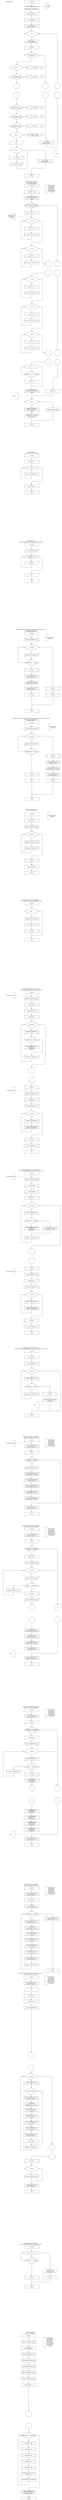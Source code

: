 <mxfile version="16.5.1" type="device"><diagram id="wjtMU99fQmnC5gO-hgIH" name="Страница 1"><mxGraphModel dx="868" dy="563" grid="1" gridSize="10" guides="0" tooltips="1" connect="0" arrows="1" fold="1" page="1" pageScale="1" pageWidth="827" pageHeight="1169" math="0" shadow="0"><root><mxCell id="0"/><mxCell id="1" parent="0"/><mxCell id="lG8xIs5dvUKrOnmv0u5R-3" value="" style="edgeStyle=orthogonalEdgeStyle;rounded=0;orthogonalLoop=1;jettySize=auto;html=1;" parent="1" source="lG8xIs5dvUKrOnmv0u5R-1" target="lG8xIs5dvUKrOnmv0u5R-2" edge="1"><mxGeometry relative="1" as="geometry"/></mxCell><mxCell id="lG8xIs5dvUKrOnmv0u5R-1" value="ПОЧАТОК" style="rounded=1;whiteSpace=wrap;html=1;" parent="1" vertex="1"><mxGeometry x="320" width="200" height="40" as="geometry"/></mxCell><mxCell id="lG8xIs5dvUKrOnmv0u5R-5" value="" style="edgeStyle=orthogonalEdgeStyle;rounded=0;orthogonalLoop=1;jettySize=auto;html=1;" parent="1" source="lG8xIs5dvUKrOnmv0u5R-2" target="lG8xIs5dvUKrOnmv0u5R-4" edge="1"><mxGeometry relative="1" as="geometry"/></mxCell><mxCell id="lG8xIs5dvUKrOnmv0u5R-2" value="&lt;div&gt;NameFileReport = &quot;звіт.txt&quot;;&lt;/div&gt;&lt;div&gt;...&lt;/div&gt;&lt;div&gt;NameFilePrice = &quot;ціна квітка.txt&quot;;&lt;/div&gt;" style="rounded=0;whiteSpace=wrap;html=1;" parent="1" vertex="1"><mxGeometry x="320" y="80" width="200" height="40" as="geometry"/></mxCell><mxCell id="lG8xIs5dvUKrOnmv0u5R-7" value="" style="edgeStyle=orthogonalEdgeStyle;rounded=0;orthogonalLoop=1;jettySize=auto;html=1;" parent="1" source="lG8xIs5dvUKrOnmv0u5R-4" target="lG8xIs5dvUKrOnmv0u5R-6" edge="1"><mxGeometry relative="1" as="geometry"/></mxCell><mxCell id="lG8xIs5dvUKrOnmv0u5R-4" value="LengthLineProgram = 125;" style="rounded=0;whiteSpace=wrap;html=1;" parent="1" vertex="1"><mxGeometry x="320" y="160" width="200" height="40" as="geometry"/></mxCell><mxCell id="lG8xIs5dvUKrOnmv0u5R-9" value="" style="edgeStyle=orthogonalEdgeStyle;rounded=0;orthogonalLoop=1;jettySize=auto;html=1;" parent="1" source="lG8xIs5dvUKrOnmv0u5R-6" target="lG8xIs5dvUKrOnmv0u5R-8" edge="1"><mxGeometry relative="1" as="geometry"/></mxCell><mxCell id="lG8xIs5dvUKrOnmv0u5R-6" value="FuncCheckFiles();" style="shape=process;whiteSpace=wrap;html=1;backgroundOutline=1;" parent="1" vertex="1"><mxGeometry x="320" y="240" width="200" height="40" as="geometry"/></mxCell><mxCell id="lG8xIs5dvUKrOnmv0u5R-11" value="" style="edgeStyle=orthogonalEdgeStyle;rounded=0;orthogonalLoop=1;jettySize=auto;html=1;" parent="1" source="lG8xIs5dvUKrOnmv0u5R-8" target="lG8xIs5dvUKrOnmv0u5R-10" edge="1"><mxGeometry relative="1" as="geometry"/></mxCell><mxCell id="lG8xIs5dvUKrOnmv0u5R-8" value="&lt;div&gt;FuncCoutLine(0, LengthLineProgram, &quot;`&quot;);&lt;/div&gt;" style="shape=process;whiteSpace=wrap;html=1;backgroundOutline=1;" parent="1" vertex="1"><mxGeometry x="320" y="320" width="200" height="40" as="geometry"/></mxCell><mxCell id="lG8xIs5dvUKrOnmv0u5R-13" value="" style="edgeStyle=orthogonalEdgeStyle;rounded=0;orthogonalLoop=1;jettySize=auto;html=1;" parent="1" source="lG8xIs5dvUKrOnmv0u5R-10" target="lG8xIs5dvUKrOnmv0u5R-12" edge="1"><mxGeometry relative="1" as="geometry"/></mxCell><mxCell id="lG8xIs5dvUKrOnmv0u5R-10" value="true" style="rhombus;whiteSpace=wrap;html=1;" parent="1" vertex="1"><mxGeometry x="320" y="400" width="200" height="80" as="geometry"/></mxCell><mxCell id="lG8xIs5dvUKrOnmv0u5R-15" value="" style="edgeStyle=orthogonalEdgeStyle;rounded=0;orthogonalLoop=1;jettySize=auto;html=1;" parent="1" source="lG8xIs5dvUKrOnmv0u5R-12" target="lG8xIs5dvUKrOnmv0u5R-14" edge="1"><mxGeometry relative="1" as="geometry"/></mxCell><mxCell id="lG8xIs5dvUKrOnmv0u5R-12" value="&quot;Меню команд&quot;,&lt;br&gt;FuncCheckVoidBaseData()" style="shape=parallelogram;perimeter=parallelogramPerimeter;whiteSpace=wrap;html=1;fixedSize=1;" parent="1" vertex="1"><mxGeometry x="320" y="520" width="200" height="40" as="geometry"/></mxCell><mxCell id="lG8xIs5dvUKrOnmv0u5R-30" value="" style="edgeStyle=orthogonalEdgeStyle;rounded=0;orthogonalLoop=1;jettySize=auto;html=1;fontSize=10;" parent="1" source="lG8xIs5dvUKrOnmv0u5R-14" target="lG8xIs5dvUKrOnmv0u5R-16" edge="1"><mxGeometry relative="1" as="geometry"/></mxCell><mxCell id="lG8xIs5dvUKrOnmv0u5R-14" value="Command" style="shape=parallelogram;perimeter=parallelogramPerimeter;whiteSpace=wrap;html=1;fixedSize=1;" parent="1" vertex="1"><mxGeometry x="320" y="600" width="200" height="40" as="geometry"/></mxCell><mxCell id="lG8xIs5dvUKrOnmv0u5R-31" value="" style="edgeStyle=orthogonalEdgeStyle;rounded=0;orthogonalLoop=1;jettySize=auto;html=1;fontSize=10;" parent="1" source="lG8xIs5dvUKrOnmv0u5R-16" target="lG8xIs5dvUKrOnmv0u5R-17" edge="1"><mxGeometry relative="1" as="geometry"><Array as="points"><mxPoint x="420" y="800"/><mxPoint x="220" y="800"/></Array></mxGeometry></mxCell><mxCell id="lG8xIs5dvUKrOnmv0u5R-16" value="&lt;font style=&quot;font-size: 10px&quot;&gt;FuncCheckInputCommand&lt;br&gt;(3, Command)&lt;/font&gt;" style="rhombus;whiteSpace=wrap;html=1;" parent="1" vertex="1"><mxGeometry x="320" y="680" width="200" height="80" as="geometry"/></mxCell><mxCell id="lG8xIs5dvUKrOnmv0u5R-34" value="" style="edgeStyle=orthogonalEdgeStyle;rounded=0;orthogonalLoop=1;jettySize=auto;html=1;fontSize=10;" parent="1" source="lG8xIs5dvUKrOnmv0u5R-17" target="lG8xIs5dvUKrOnmv0u5R-18" edge="1"><mxGeometry relative="1" as="geometry"/></mxCell><mxCell id="lG8xIs5dvUKrOnmv0u5R-42" value="" style="edgeStyle=orthogonalEdgeStyle;rounded=0;orthogonalLoop=1;jettySize=auto;html=1;fontSize=10;" parent="1" source="lG8xIs5dvUKrOnmv0u5R-17" target="lG8xIs5dvUKrOnmv0u5R-41" edge="1"><mxGeometry relative="1" as="geometry"/></mxCell><mxCell id="lG8xIs5dvUKrOnmv0u5R-17" value="&lt;span style=&quot;font-size: 10px&quot;&gt;Command == &quot;1&quot;&lt;/span&gt;" style="rhombus;whiteSpace=wrap;html=1;" parent="1" vertex="1"><mxGeometry x="120" y="840" width="200" height="80" as="geometry"/></mxCell><mxCell id="lG8xIs5dvUKrOnmv0u5R-21" value="" style="edgeStyle=orthogonalEdgeStyle;rounded=0;orthogonalLoop=1;jettySize=auto;html=1;fontSize=10;" parent="1" source="lG8xIs5dvUKrOnmv0u5R-18" target="lG8xIs5dvUKrOnmv0u5R-20" edge="1"><mxGeometry relative="1" as="geometry"/></mxCell><mxCell id="lG8xIs5dvUKrOnmv0u5R-18" value="&lt;span style=&quot;font-size: 10px&quot;&gt;Command == &quot;2&quot;&amp;nbsp;&lt;/span&gt;&lt;span style=&quot;font-size: 10px&quot;&gt;&amp;amp;&amp;amp;(FuncCheckVoidBaseData() &amp;gt; 0)&lt;/span&gt;" style="rhombus;whiteSpace=wrap;html=1;" parent="1" vertex="1"><mxGeometry x="120" y="960" width="200" height="80" as="geometry"/></mxCell><mxCell id="lG8xIs5dvUKrOnmv0u5R-25" value="" style="edgeStyle=orthogonalEdgeStyle;rounded=0;orthogonalLoop=1;jettySize=auto;html=1;fontSize=10;" parent="1" source="lG8xIs5dvUKrOnmv0u5R-19" target="lG8xIs5dvUKrOnmv0u5R-24" edge="1"><mxGeometry relative="1" as="geometry"/></mxCell><mxCell id="lG8xIs5dvUKrOnmv0u5R-19" value="&lt;span style=&quot;font-size: 10px&quot;&gt;Command == &quot;3&quot;&amp;nbsp;&lt;/span&gt;&lt;span style=&quot;font-size: 10px&quot;&gt;&amp;amp;&amp;amp;(FuncCheckVoidBaseData() &amp;gt; 0)&lt;/span&gt;" style="rhombus;whiteSpace=wrap;html=1;" parent="1" vertex="1"><mxGeometry x="120" y="1360" width="200" height="80" as="geometry"/></mxCell><mxCell id="lG8xIs5dvUKrOnmv0u5R-20" value="1" style="ellipse;whiteSpace=wrap;html=1;aspect=fixed;fontSize=10;" parent="1" vertex="1"><mxGeometry x="180" y="1080" width="80" height="80" as="geometry"/></mxCell><mxCell id="lG8xIs5dvUKrOnmv0u5R-23" value="" style="edgeStyle=orthogonalEdgeStyle;rounded=0;orthogonalLoop=1;jettySize=auto;html=1;fontSize=10;" parent="1" source="lG8xIs5dvUKrOnmv0u5R-22" target="lG8xIs5dvUKrOnmv0u5R-19" edge="1"><mxGeometry relative="1" as="geometry"/></mxCell><mxCell id="lG8xIs5dvUKrOnmv0u5R-22" value="1" style="ellipse;whiteSpace=wrap;html=1;aspect=fixed;fontSize=10;" parent="1" vertex="1"><mxGeometry x="180" y="1200" width="80" height="80" as="geometry"/></mxCell><mxCell id="lG8xIs5dvUKrOnmv0u5R-27" value="" style="edgeStyle=orthogonalEdgeStyle;rounded=0;orthogonalLoop=1;jettySize=auto;html=1;fontSize=10;" parent="1" source="lG8xIs5dvUKrOnmv0u5R-24" target="lG8xIs5dvUKrOnmv0u5R-26" edge="1"><mxGeometry relative="1" as="geometry"/></mxCell><mxCell id="lG8xIs5dvUKrOnmv0u5R-24" value="&lt;span style=&quot;font-size: 10px&quot;&gt;Command == &quot;4&quot;&amp;nbsp;&lt;/span&gt;&lt;span style=&quot;font-size: 10px&quot;&gt;&amp;amp;&amp;amp;(FuncCheckVoidBaseData() &amp;gt; 0)&lt;/span&gt;" style="rhombus;whiteSpace=wrap;html=1;" parent="1" vertex="1"><mxGeometry x="120" y="1480" width="200" height="80" as="geometry"/></mxCell><mxCell id="lG8xIs5dvUKrOnmv0u5R-29" value="" style="edgeStyle=orthogonalEdgeStyle;rounded=0;orthogonalLoop=1;jettySize=auto;html=1;fontSize=10;" parent="1" source="lG8xIs5dvUKrOnmv0u5R-26" target="lG8xIs5dvUKrOnmv0u5R-28" edge="1"><mxGeometry relative="1" as="geometry"/></mxCell><mxCell id="lG8xIs5dvUKrOnmv0u5R-26" value="&lt;span style=&quot;font-size: 10px&quot;&gt;Command == &quot;5&quot;&amp;nbsp;&lt;/span&gt;&lt;span style=&quot;font-size: 10px&quot;&gt;&amp;amp;&amp;amp;(FuncCheckVoidBaseData() &amp;gt; 0)&lt;/span&gt;" style="rhombus;whiteSpace=wrap;html=1;" parent="1" vertex="1"><mxGeometry x="120" y="1600" width="200" height="80" as="geometry"/></mxCell><mxCell id="lG8xIs5dvUKrOnmv0u5R-84" value="" style="edgeStyle=orthogonalEdgeStyle;rounded=0;orthogonalLoop=1;jettySize=auto;html=1;fontSize=10;" parent="1" source="lG8xIs5dvUKrOnmv0u5R-28" target="lG8xIs5dvUKrOnmv0u5R-83" edge="1"><mxGeometry relative="1" as="geometry"/></mxCell><mxCell id="lG8xIs5dvUKrOnmv0u5R-28" value="&lt;span style=&quot;font-size: 10px&quot;&gt;Command != &quot;0&quot;&lt;/span&gt;" style="rhombus;whiteSpace=wrap;html=1;" parent="1" vertex="1"><mxGeometry x="120" y="1720" width="200" height="80" as="geometry"/></mxCell><mxCell id="lG8xIs5dvUKrOnmv0u5R-32" value="+" style="text;html=1;strokeColor=none;fillColor=none;align=center;verticalAlign=middle;whiteSpace=wrap;rounded=0;fontSize=10;" parent="1" vertex="1"><mxGeometry x="380" y="480" width="40" height="40" as="geometry"/></mxCell><mxCell id="lG8xIs5dvUKrOnmv0u5R-33" value="+" style="text;html=1;strokeColor=none;fillColor=none;align=center;verticalAlign=middle;whiteSpace=wrap;rounded=0;fontSize=10;" parent="1" vertex="1"><mxGeometry x="380" y="760" width="40" height="40" as="geometry"/></mxCell><mxCell id="lG8xIs5dvUKrOnmv0u5R-35" value="-" style="text;html=1;strokeColor=none;fillColor=none;align=center;verticalAlign=middle;whiteSpace=wrap;rounded=0;fontSize=10;" parent="1" vertex="1"><mxGeometry x="180" y="920" width="40" height="40" as="geometry"/></mxCell><mxCell id="lG8xIs5dvUKrOnmv0u5R-36" value="-" style="text;html=1;strokeColor=none;fillColor=none;align=center;verticalAlign=middle;whiteSpace=wrap;rounded=0;fontSize=10;" parent="1" vertex="1"><mxGeometry x="180" y="1040" width="40" height="40" as="geometry"/></mxCell><mxCell id="lG8xIs5dvUKrOnmv0u5R-37" value="-" style="text;html=1;strokeColor=none;fillColor=none;align=center;verticalAlign=middle;whiteSpace=wrap;rounded=0;fontSize=10;" parent="1" vertex="1"><mxGeometry x="180" y="1440" width="40" height="40" as="geometry"/></mxCell><mxCell id="lG8xIs5dvUKrOnmv0u5R-38" value="-" style="text;html=1;strokeColor=none;fillColor=none;align=center;verticalAlign=middle;whiteSpace=wrap;rounded=0;fontSize=10;" parent="1" vertex="1"><mxGeometry x="180" y="1560" width="40" height="40" as="geometry"/></mxCell><mxCell id="lG8xIs5dvUKrOnmv0u5R-39" value="-" style="text;html=1;strokeColor=none;fillColor=none;align=center;verticalAlign=middle;whiteSpace=wrap;rounded=0;fontSize=10;" parent="1" vertex="1"><mxGeometry x="180" y="1680" width="40" height="40" as="geometry"/></mxCell><mxCell id="lG8xIs5dvUKrOnmv0u5R-40" value="-" style="text;html=1;strokeColor=none;fillColor=none;align=center;verticalAlign=middle;whiteSpace=wrap;rounded=0;fontSize=10;" parent="1" vertex="1"><mxGeometry x="180" y="1800" width="40" height="40" as="geometry"/></mxCell><mxCell id="lG8xIs5dvUKrOnmv0u5R-41" value="FuncCommanOne(3);" style="shape=process;whiteSpace=wrap;html=1;backgroundOutline=1;fontSize=10;" parent="1" vertex="1"><mxGeometry x="360" y="860" width="200" height="40" as="geometry"/></mxCell><mxCell id="lG8xIs5dvUKrOnmv0u5R-43" value="" style="endArrow=none;html=1;rounded=0;fontSize=10;exitX=1;exitY=0.5;exitDx=0;exitDy=0;" parent="1" source="lG8xIs5dvUKrOnmv0u5R-41" edge="1"><mxGeometry width="50" height="50" relative="1" as="geometry"><mxPoint x="570" y="880" as="sourcePoint"/><mxPoint x="600" y="880" as="targetPoint"/></mxGeometry></mxCell><mxCell id="lG8xIs5dvUKrOnmv0u5R-44" value="+" style="text;html=1;strokeColor=none;fillColor=none;align=center;verticalAlign=middle;whiteSpace=wrap;rounded=0;fontSize=10;" parent="1" vertex="1"><mxGeometry x="320" y="840" width="40" height="40" as="geometry"/></mxCell><mxCell id="lG8xIs5dvUKrOnmv0u5R-47" value="" style="edgeStyle=orthogonalEdgeStyle;rounded=0;orthogonalLoop=1;jettySize=auto;html=1;fontSize=10;" parent="1" target="lG8xIs5dvUKrOnmv0u5R-48" edge="1"><mxGeometry relative="1" as="geometry"><mxPoint x="320" y="1000" as="sourcePoint"/></mxGeometry></mxCell><mxCell id="lG8xIs5dvUKrOnmv0u5R-48" value="&lt;span&gt;FuncCommanTwo(3);&lt;/span&gt;" style="shape=process;whiteSpace=wrap;html=1;backgroundOutline=1;fontSize=10;" parent="1" vertex="1"><mxGeometry x="360" y="980" width="200" height="40" as="geometry"/></mxCell><mxCell id="lG8xIs5dvUKrOnmv0u5R-49" value="" style="endArrow=none;html=1;rounded=0;fontSize=10;exitX=1;exitY=0.5;exitDx=0;exitDy=0;" parent="1" source="lG8xIs5dvUKrOnmv0u5R-48" edge="1"><mxGeometry width="50" height="50" relative="1" as="geometry"><mxPoint x="570" y="1000" as="sourcePoint"/><mxPoint x="600" y="1000" as="targetPoint"/></mxGeometry></mxCell><mxCell id="lG8xIs5dvUKrOnmv0u5R-50" value="+" style="text;html=1;strokeColor=none;fillColor=none;align=center;verticalAlign=middle;whiteSpace=wrap;rounded=0;fontSize=10;" parent="1" vertex="1"><mxGeometry x="320" y="960" width="40" height="40" as="geometry"/></mxCell><mxCell id="lG8xIs5dvUKrOnmv0u5R-51" value="" style="edgeStyle=orthogonalEdgeStyle;rounded=0;orthogonalLoop=1;jettySize=auto;html=1;fontSize=10;" parent="1" target="lG8xIs5dvUKrOnmv0u5R-52" edge="1"><mxGeometry relative="1" as="geometry"><mxPoint x="320" y="1400" as="sourcePoint"/></mxGeometry></mxCell><mxCell id="lG8xIs5dvUKrOnmv0u5R-52" value="&lt;span&gt;FuncCommanThree(3);&lt;/span&gt;" style="shape=process;whiteSpace=wrap;html=1;backgroundOutline=1;fontSize=10;" parent="1" vertex="1"><mxGeometry x="360" y="1380" width="200" height="40" as="geometry"/></mxCell><mxCell id="lG8xIs5dvUKrOnmv0u5R-53" value="" style="endArrow=none;html=1;rounded=0;fontSize=10;exitX=1;exitY=0.5;exitDx=0;exitDy=0;" parent="1" source="lG8xIs5dvUKrOnmv0u5R-52" edge="1"><mxGeometry width="50" height="50" relative="1" as="geometry"><mxPoint x="570" y="1400" as="sourcePoint"/><mxPoint x="600" y="1400" as="targetPoint"/></mxGeometry></mxCell><mxCell id="lG8xIs5dvUKrOnmv0u5R-54" value="+" style="text;html=1;strokeColor=none;fillColor=none;align=center;verticalAlign=middle;whiteSpace=wrap;rounded=0;fontSize=10;" parent="1" vertex="1"><mxGeometry x="320" y="1360" width="40" height="40" as="geometry"/></mxCell><mxCell id="lG8xIs5dvUKrOnmv0u5R-55" value="" style="edgeStyle=orthogonalEdgeStyle;rounded=0;orthogonalLoop=1;jettySize=auto;html=1;fontSize=10;" parent="1" target="lG8xIs5dvUKrOnmv0u5R-56" edge="1"><mxGeometry relative="1" as="geometry"><mxPoint x="320" y="1520" as="sourcePoint"/></mxGeometry></mxCell><mxCell id="lG8xIs5dvUKrOnmv0u5R-56" value="&lt;span&gt;FuncCommanFour(3);&lt;/span&gt;" style="shape=process;whiteSpace=wrap;html=1;backgroundOutline=1;fontSize=10;" parent="1" vertex="1"><mxGeometry x="360" y="1500" width="200" height="40" as="geometry"/></mxCell><mxCell id="lG8xIs5dvUKrOnmv0u5R-57" value="" style="endArrow=none;html=1;rounded=0;fontSize=10;exitX=1;exitY=0.5;exitDx=0;exitDy=0;" parent="1" source="lG8xIs5dvUKrOnmv0u5R-56" edge="1"><mxGeometry width="50" height="50" relative="1" as="geometry"><mxPoint x="570" y="1520" as="sourcePoint"/><mxPoint x="600" y="1520" as="targetPoint"/></mxGeometry></mxCell><mxCell id="lG8xIs5dvUKrOnmv0u5R-58" value="+" style="text;html=1;strokeColor=none;fillColor=none;align=center;verticalAlign=middle;whiteSpace=wrap;rounded=0;fontSize=10;" parent="1" vertex="1"><mxGeometry x="320" y="1480" width="40" height="40" as="geometry"/></mxCell><mxCell id="lG8xIs5dvUKrOnmv0u5R-59" value="" style="edgeStyle=orthogonalEdgeStyle;rounded=0;orthogonalLoop=1;jettySize=auto;html=1;fontSize=10;" parent="1" target="lG8xIs5dvUKrOnmv0u5R-60" edge="1"><mxGeometry relative="1" as="geometry"><mxPoint x="320" y="1640" as="sourcePoint"/></mxGeometry></mxCell><mxCell id="lG8xIs5dvUKrOnmv0u5R-60" value="&lt;span&gt;FuncCommanFive(3);&lt;/span&gt;" style="shape=process;whiteSpace=wrap;html=1;backgroundOutline=1;fontSize=10;" parent="1" vertex="1"><mxGeometry x="360" y="1620" width="200" height="40" as="geometry"/></mxCell><mxCell id="lG8xIs5dvUKrOnmv0u5R-61" value="" style="endArrow=none;html=1;rounded=0;fontSize=10;exitX=1;exitY=0.5;exitDx=0;exitDy=0;" parent="1" source="lG8xIs5dvUKrOnmv0u5R-60" edge="1"><mxGeometry width="50" height="50" relative="1" as="geometry"><mxPoint x="570" y="1640" as="sourcePoint"/><mxPoint x="600" y="1640" as="targetPoint"/></mxGeometry></mxCell><mxCell id="lG8xIs5dvUKrOnmv0u5R-62" value="+" style="text;html=1;strokeColor=none;fillColor=none;align=center;verticalAlign=middle;whiteSpace=wrap;rounded=0;fontSize=10;" parent="1" vertex="1"><mxGeometry x="320" y="1600" width="40" height="40" as="geometry"/></mxCell><mxCell id="lG8xIs5dvUKrOnmv0u5R-63" value="" style="edgeStyle=orthogonalEdgeStyle;rounded=0;orthogonalLoop=1;jettySize=auto;html=1;fontSize=10;exitX=1;exitY=0.5;exitDx=0;exitDy=0;" parent="1" source="lG8xIs5dvUKrOnmv0u5R-28" edge="1"><mxGeometry relative="1" as="geometry"><mxPoint x="330" y="1759.5" as="sourcePoint"/><mxPoint x="370" y="1759.5" as="targetPoint"/></mxGeometry></mxCell><mxCell id="lG8xIs5dvUKrOnmv0u5R-65" value="" style="endArrow=none;html=1;rounded=0;fontSize=10;exitX=1;exitY=0.5;exitDx=0;exitDy=0;" parent="1" source="lG8xIs5dvUKrOnmv0u5R-67" edge="1"><mxGeometry width="50" height="50" relative="1" as="geometry"><mxPoint x="560" y="1760" as="sourcePoint"/><mxPoint x="600" y="1760" as="targetPoint"/></mxGeometry></mxCell><mxCell id="lG8xIs5dvUKrOnmv0u5R-66" value="+" style="text;html=1;strokeColor=none;fillColor=none;align=center;verticalAlign=middle;whiteSpace=wrap;rounded=0;fontSize=10;" parent="1" vertex="1"><mxGeometry x="320" y="1720" width="40" height="40" as="geometry"/></mxCell><mxCell id="lG8xIs5dvUKrOnmv0u5R-67" value="FuncCoutTab(3), &quot;повідомлення про &lt;br&gt;неправильну команду&quot;" style="shape=parallelogram;perimeter=parallelogramPerimeter;whiteSpace=wrap;html=1;fixedSize=1;fontSize=10;" parent="1" vertex="1"><mxGeometry x="360" y="1740" width="200" height="40" as="geometry"/></mxCell><mxCell id="lG8xIs5dvUKrOnmv0u5R-69" value="2" style="ellipse;whiteSpace=wrap;html=1;aspect=fixed;fontSize=10;" parent="1" vertex="1"><mxGeometry x="560" y="1080" width="80" height="80" as="geometry"/></mxCell><mxCell id="lG8xIs5dvUKrOnmv0u5R-70" value="2" style="ellipse;whiteSpace=wrap;html=1;aspect=fixed;fontSize=10;" parent="1" vertex="1"><mxGeometry x="560" y="1200" width="80" height="80" as="geometry"/></mxCell><mxCell id="lG8xIs5dvUKrOnmv0u5R-71" value="" style="endArrow=classic;html=1;rounded=0;fontSize=10;entryX=0.5;entryY=0;entryDx=0;entryDy=0;" parent="1" target="lG8xIs5dvUKrOnmv0u5R-69" edge="1"><mxGeometry width="50" height="50" relative="1" as="geometry"><mxPoint x="600" y="720" as="sourcePoint"/><mxPoint x="730" y="870" as="targetPoint"/></mxGeometry></mxCell><mxCell id="lG8xIs5dvUKrOnmv0u5R-72" value="" style="endArrow=none;html=1;rounded=0;fontSize=10;endFill=0;" parent="1" edge="1"><mxGeometry width="50" height="50" relative="1" as="geometry"><mxPoint x="599.5" y="1280" as="sourcePoint"/><mxPoint x="600" y="1800" as="targetPoint"/></mxGeometry></mxCell><mxCell id="lG8xIs5dvUKrOnmv0u5R-73" value="&lt;div&gt;FuncCoutLine(0, LengthLineProgram, &quot;`&quot;)&lt;/div&gt;" style="shape=process;whiteSpace=wrap;html=1;backgroundOutline=1;" parent="1" vertex="1"><mxGeometry x="520" y="1840" width="200" height="40" as="geometry"/></mxCell><mxCell id="lG8xIs5dvUKrOnmv0u5R-74" value="" style="endArrow=none;html=1;rounded=0;fontSize=10;entryX=0.5;entryY=1;entryDx=0;entryDy=0;" parent="1" target="lG8xIs5dvUKrOnmv0u5R-73" edge="1"><mxGeometry width="50" height="50" relative="1" as="geometry"><mxPoint x="620" y="1920" as="sourcePoint"/><mxPoint x="650" y="1910" as="targetPoint"/></mxGeometry></mxCell><mxCell id="lG8xIs5dvUKrOnmv0u5R-75" value="" style="endArrow=none;html=1;rounded=0;fontSize=10;" parent="1" edge="1"><mxGeometry width="50" height="50" relative="1" as="geometry"><mxPoint x="620" y="1920" as="sourcePoint"/><mxPoint x="760" y="1920" as="targetPoint"/></mxGeometry></mxCell><mxCell id="lG8xIs5dvUKrOnmv0u5R-76" value="" style="endArrow=classic;html=1;rounded=0;fontSize=10;entryX=0.5;entryY=1;entryDx=0;entryDy=0;" parent="1" target="lG8xIs5dvUKrOnmv0u5R-77" edge="1"><mxGeometry width="50" height="50" relative="1" as="geometry"><mxPoint x="760" y="1920" as="sourcePoint"/><mxPoint x="760" y="1274" as="targetPoint"/><Array as="points"><mxPoint x="760" y="1920"/></Array></mxGeometry></mxCell><mxCell id="lG8xIs5dvUKrOnmv0u5R-77" value="3" style="ellipse;whiteSpace=wrap;html=1;aspect=fixed;fontSize=10;" parent="1" vertex="1"><mxGeometry x="720" y="1200" width="80" height="80" as="geometry"/></mxCell><mxCell id="lG8xIs5dvUKrOnmv0u5R-78" value="3" style="ellipse;whiteSpace=wrap;html=1;aspect=fixed;fontSize=10;" parent="1" vertex="1"><mxGeometry x="720" y="1080" width="80" height="80" as="geometry"/></mxCell><mxCell id="lG8xIs5dvUKrOnmv0u5R-79" value="" style="endArrow=none;html=1;rounded=0;fontSize=10;exitX=0.5;exitY=0;exitDx=0;exitDy=0;" parent="1" source="lG8xIs5dvUKrOnmv0u5R-78" edge="1"><mxGeometry width="50" height="50" relative="1" as="geometry"><mxPoint x="710" y="1010" as="sourcePoint"/><mxPoint x="760" y="438" as="targetPoint"/></mxGeometry></mxCell><mxCell id="lG8xIs5dvUKrOnmv0u5R-80" value="" style="endArrow=none;html=1;rounded=0;fontSize=10;exitX=1;exitY=0.5;exitDx=0;exitDy=0;" parent="1" source="lG8xIs5dvUKrOnmv0u5R-16" edge="1"><mxGeometry width="50" height="50" relative="1" as="geometry"><mxPoint x="560" y="750" as="sourcePoint"/><mxPoint x="600" y="720" as="targetPoint"/></mxGeometry></mxCell><mxCell id="lG8xIs5dvUKrOnmv0u5R-81" value="" style="endArrow=classic;html=1;rounded=0;fontSize=10;entryX=1;entryY=0.5;entryDx=0;entryDy=0;" parent="1" target="lG8xIs5dvUKrOnmv0u5R-10" edge="1"><mxGeometry width="50" height="50" relative="1" as="geometry"><mxPoint x="760" y="440" as="sourcePoint"/><mxPoint x="710" y="420" as="targetPoint"/></mxGeometry></mxCell><mxCell id="lG8xIs5dvUKrOnmv0u5R-82" value="-" style="text;html=1;strokeColor=none;fillColor=none;align=center;verticalAlign=middle;whiteSpace=wrap;rounded=0;fontSize=10;" parent="1" vertex="1"><mxGeometry x="520" y="680" width="40" height="40" as="geometry"/></mxCell><mxCell id="lG8xIs5dvUKrOnmv0u5R-86" value="" style="edgeStyle=orthogonalEdgeStyle;rounded=0;orthogonalLoop=1;jettySize=auto;html=1;fontSize=10;" parent="1" source="lG8xIs5dvUKrOnmv0u5R-83" target="lG8xIs5dvUKrOnmv0u5R-85" edge="1"><mxGeometry relative="1" as="geometry"/></mxCell><mxCell id="lG8xIs5dvUKrOnmv0u5R-83" value="Answer" style="shape=parallelogram;perimeter=parallelogramPerimeter;whiteSpace=wrap;html=1;fixedSize=1;fontSize=10;" parent="1" vertex="1"><mxGeometry x="120" y="1840" width="200" height="40" as="geometry"/></mxCell><mxCell id="lG8xIs5dvUKrOnmv0u5R-88" value="" style="edgeStyle=orthogonalEdgeStyle;rounded=0;orthogonalLoop=1;jettySize=auto;html=1;fontSize=10;" parent="1" source="lG8xIs5dvUKrOnmv0u5R-85" target="lG8xIs5dvUKrOnmv0u5R-87" edge="1"><mxGeometry relative="1" as="geometry"/></mxCell><mxCell id="lG8xIs5dvUKrOnmv0u5R-85" value="Answer == &quot;+&quot;" style="rhombus;whiteSpace=wrap;html=1;fontSize=10;" parent="1" vertex="1"><mxGeometry x="120" y="1920" width="200" height="80" as="geometry"/></mxCell><mxCell id="lG8xIs5dvUKrOnmv0u5R-91" value="" style="edgeStyle=orthogonalEdgeStyle;rounded=0;orthogonalLoop=1;jettySize=auto;html=1;fontSize=10;" parent="1" source="lG8xIs5dvUKrOnmv0u5R-87" target="lG8xIs5dvUKrOnmv0u5R-90" edge="1"><mxGeometry relative="1" as="geometry"/></mxCell><mxCell id="lG8xIs5dvUKrOnmv0u5R-87" value="FuncCreateReport()" style="shape=process;whiteSpace=wrap;html=1;backgroundOutline=1;fontSize=10;" parent="1" vertex="1"><mxGeometry x="120" y="2040" width="200" height="40" as="geometry"/></mxCell><mxCell id="lG8xIs5dvUKrOnmv0u5R-89" value="+" style="text;html=1;strokeColor=none;fillColor=none;align=center;verticalAlign=middle;whiteSpace=wrap;rounded=0;fontSize=10;" parent="1" vertex="1"><mxGeometry x="180" y="2000" width="40" height="40" as="geometry"/></mxCell><mxCell id="lG8xIs5dvUKrOnmv0u5R-90" value="FuncCoutTab(5), NameFileReport" style="shape=parallelogram;perimeter=parallelogramPerimeter;whiteSpace=wrap;html=1;fixedSize=1;fontSize=10;" parent="1" vertex="1"><mxGeometry x="120" y="2120" width="200" height="40" as="geometry"/></mxCell><mxCell id="lG8xIs5dvUKrOnmv0u5R-92" value="" style="endArrow=none;html=1;rounded=0;fontSize=10;entryX=0.5;entryY=1;entryDx=0;entryDy=0;" parent="1" target="lG8xIs5dvUKrOnmv0u5R-90" edge="1"><mxGeometry width="50" height="50" relative="1" as="geometry"><mxPoint x="220" y="2200" as="sourcePoint"/><mxPoint x="200" y="2220" as="targetPoint"/></mxGeometry></mxCell><mxCell id="lG8xIs5dvUKrOnmv0u5R-93" value="" style="endArrow=none;html=1;rounded=0;fontSize=10;" parent="1" edge="1"><mxGeometry width="50" height="50" relative="1" as="geometry"><mxPoint x="220" y="2200" as="sourcePoint"/><mxPoint x="360" y="2200" as="targetPoint"/></mxGeometry></mxCell><mxCell id="lG8xIs5dvUKrOnmv0u5R-94" value="" style="endArrow=none;html=1;rounded=0;fontSize=10;exitX=1;exitY=0.5;exitDx=0;exitDy=0;" parent="1" source="lG8xIs5dvUKrOnmv0u5R-85" edge="1"><mxGeometry width="50" height="50" relative="1" as="geometry"><mxPoint x="370" y="2010" as="sourcePoint"/><mxPoint x="600" y="1960" as="targetPoint"/></mxGeometry></mxCell><mxCell id="lG8xIs5dvUKrOnmv0u5R-95" value="" style="endArrow=none;html=1;rounded=0;fontSize=10;" parent="1" edge="1"><mxGeometry width="50" height="50" relative="1" as="geometry"><mxPoint x="360" y="2200" as="sourcePoint"/><mxPoint x="360" y="1960" as="targetPoint"/></mxGeometry></mxCell><mxCell id="lG8xIs5dvUKrOnmv0u5R-96" value="" style="endArrow=classic;html=1;rounded=0;fontSize=10;entryX=0.5;entryY=0;entryDx=0;entryDy=0;" parent="1" target="lG8xIs5dvUKrOnmv0u5R-98" edge="1"><mxGeometry width="50" height="50" relative="1" as="geometry"><mxPoint x="600" y="1960" as="sourcePoint"/><mxPoint x="600" y="2000" as="targetPoint"/></mxGeometry></mxCell><mxCell id="lG8xIs5dvUKrOnmv0u5R-97" value="-" style="text;html=1;strokeColor=none;fillColor=none;align=center;verticalAlign=middle;whiteSpace=wrap;rounded=0;fontSize=10;" parent="1" vertex="1"><mxGeometry x="320" y="1920" width="40" height="40" as="geometry"/></mxCell><mxCell id="lG8xIs5dvUKrOnmv0u5R-100" value="" style="edgeStyle=orthogonalEdgeStyle;rounded=0;orthogonalLoop=1;jettySize=auto;html=1;fontSize=12;entryX=0.5;entryY=0;entryDx=0;entryDy=0;" parent="1" source="lG8xIs5dvUKrOnmv0u5R-98" target="lG8xIs5dvUKrOnmv0u5R-101" edge="1"><mxGeometry relative="1" as="geometry"><mxPoint x="600" y="2080" as="targetPoint"/></mxGeometry></mxCell><mxCell id="lG8xIs5dvUKrOnmv0u5R-98" value="&lt;div&gt;FuncCoutLine(0, LengthLineProgram, &quot;`&quot;)&lt;/div&gt;" style="shape=process;whiteSpace=wrap;html=1;backgroundOutline=1;" parent="1" vertex="1"><mxGeometry x="500" y="2080" width="200" height="40" as="geometry"/></mxCell><mxCell id="lG8xIs5dvUKrOnmv0u5R-101" value="КІНЕЦЬ" style="rounded=1;whiteSpace=wrap;html=1;fontSize=12;" parent="1" vertex="1"><mxGeometry x="320" y="2270" width="200" height="40" as="geometry"/></mxCell><mxCell id="lG8xIs5dvUKrOnmv0u5R-104" value="" style="endArrow=none;dashed=1;html=1;dashPattern=1 3;strokeWidth=2;rounded=0;fontSize=12;" parent="1" edge="1"><mxGeometry width="50" height="50" relative="1" as="geometry"><mxPoint x="600" y="2000" as="sourcePoint"/><mxPoint x="720" y="2000" as="targetPoint"/></mxGeometry></mxCell><mxCell id="lG8xIs5dvUKrOnmv0u5R-105" value="" style="endArrow=none;html=1;rounded=0;fontSize=12;" parent="1" edge="1"><mxGeometry width="50" height="50" relative="1" as="geometry"><mxPoint x="720" y="2040" as="sourcePoint"/><mxPoint x="720" y="1960" as="targetPoint"/></mxGeometry></mxCell><mxCell id="lG8xIs5dvUKrOnmv0u5R-106" value="" style="endArrow=none;html=1;rounded=0;fontSize=12;" parent="1" edge="1"><mxGeometry width="50" height="50" relative="1" as="geometry"><mxPoint x="720" y="1960" as="sourcePoint"/><mxPoint x="760" y="1960" as="targetPoint"/></mxGeometry></mxCell><mxCell id="lG8xIs5dvUKrOnmv0u5R-107" value="" style="endArrow=none;html=1;rounded=0;fontSize=12;" parent="1" edge="1"><mxGeometry width="50" height="50" relative="1" as="geometry"><mxPoint x="720" y="2040" as="sourcePoint"/><mxPoint x="760" y="2040" as="targetPoint"/></mxGeometry></mxCell><mxCell id="lG8xIs5dvUKrOnmv0u5R-108" value="break" style="text;html=1;strokeColor=none;fillColor=none;align=center;verticalAlign=middle;whiteSpace=wrap;rounded=0;fontSize=12;" parent="1" vertex="1"><mxGeometry x="720" y="1960" width="80" height="80" as="geometry"/></mxCell><mxCell id="lG8xIs5dvUKrOnmv0u5R-109" value="" style="endArrow=none;html=1;rounded=0;fontSize=12;" parent="1" edge="1"><mxGeometry width="50" height="50" relative="1" as="geometry"><mxPoint x="600" y="1800" as="sourcePoint"/><mxPoint x="620" y="1800" as="targetPoint"/></mxGeometry></mxCell><mxCell id="lG8xIs5dvUKrOnmv0u5R-110" value="" style="endArrow=classic;html=1;rounded=0;fontSize=12;entryX=0.5;entryY=0;entryDx=0;entryDy=0;" parent="1" target="lG8xIs5dvUKrOnmv0u5R-73" edge="1"><mxGeometry width="50" height="50" relative="1" as="geometry"><mxPoint x="620" y="1800" as="sourcePoint"/><mxPoint x="680" y="1770" as="targetPoint"/></mxGeometry></mxCell><mxCell id="lG8xIs5dvUKrOnmv0u5R-111" value="функція перевірки наявності файлів і цілісність даних&lt;br&gt;void FuncCheckFiles()" style="text;html=1;strokeColor=none;fillColor=none;align=center;verticalAlign=middle;whiteSpace=wrap;rounded=0;fontSize=12;" parent="1" vertex="1"><mxGeometry x="320" y="2360" width="200" height="40" as="geometry"/></mxCell><mxCell id="5fgn5_l6BIPeH-czRnct-8" value="" style="edgeStyle=orthogonalEdgeStyle;rounded=0;orthogonalLoop=1;jettySize=auto;html=1;" parent="1" source="lG8xIs5dvUKrOnmv0u5R-112" target="5fgn5_l6BIPeH-czRnct-7" edge="1"><mxGeometry relative="1" as="geometry"/></mxCell><mxCell id="lG8xIs5dvUKrOnmv0u5R-112" value="ПОЧАТОК" style="rounded=1;whiteSpace=wrap;html=1;fontSize=12;" parent="1" vertex="1"><mxGeometry x="320" y="2400" width="200" height="40" as="geometry"/></mxCell><mxCell id="lG8xIs5dvUKrOnmv0u5R-137" value="" style="edgeStyle=orthogonalEdgeStyle;rounded=0;orthogonalLoop=1;jettySize=auto;html=1;fontSize=12;endArrow=classic;endFill=1;" parent="1" edge="1"><mxGeometry relative="1" as="geometry"><mxPoint x="140" y="3040" as="targetPoint"/></mxGeometry></mxCell><mxCell id="lG8xIs5dvUKrOnmv0u5R-138" value="" style="edgeStyle=orthogonalEdgeStyle;rounded=0;orthogonalLoop=1;jettySize=auto;html=1;fontSize=12;endArrow=classic;endFill=1;" parent="1" edge="1"><mxGeometry relative="1" as="geometry"><mxPoint x="140" y="3120" as="targetPoint"/></mxGeometry></mxCell><mxCell id="lG8xIs5dvUKrOnmv0u5R-139" value="" style="edgeStyle=orthogonalEdgeStyle;rounded=0;orthogonalLoop=1;jettySize=auto;html=1;fontSize=12;endArrow=classic;endFill=1;" parent="1" edge="1"><mxGeometry relative="1" as="geometry"><mxPoint x="140" y="3200" as="targetPoint"/></mxGeometry></mxCell><mxCell id="lG8xIs5dvUKrOnmv0u5R-140" value="" style="edgeStyle=orthogonalEdgeStyle;rounded=0;orthogonalLoop=1;jettySize=auto;html=1;fontSize=12;endArrow=classic;endFill=1;" parent="1" edge="1"><mxGeometry relative="1" as="geometry"><mxPoint x="140" y="3280" as="targetPoint"/></mxGeometry></mxCell><mxCell id="lG8xIs5dvUKrOnmv0u5R-244" value="Функція табуляції&lt;br&gt;string FuncCoutTab(int CountTab)" style="text;html=1;strokeColor=none;fillColor=none;align=center;verticalAlign=middle;whiteSpace=wrap;rounded=0;fontSize=11;" parent="1" vertex="1"><mxGeometry x="320" y="5880" width="200" height="40" as="geometry"/></mxCell><mxCell id="yD987NnND3Ewvyx7tUYP-10" value="" style="edgeStyle=orthogonalEdgeStyle;rounded=0;orthogonalLoop=1;jettySize=auto;html=1;" parent="1" source="lG8xIs5dvUKrOnmv0u5R-245" target="lG8xIs5dvUKrOnmv0u5R-246" edge="1"><mxGeometry relative="1" as="geometry"/></mxCell><mxCell id="lG8xIs5dvUKrOnmv0u5R-245" value="ПОЧАТОК" style="rounded=1;whiteSpace=wrap;html=1;fontSize=11;" parent="1" vertex="1"><mxGeometry x="320" y="5920" width="200" height="40" as="geometry"/></mxCell><mxCell id="yD987NnND3Ewvyx7tUYP-11" value="" style="edgeStyle=orthogonalEdgeStyle;rounded=0;orthogonalLoop=1;jettySize=auto;html=1;" parent="1" source="lG8xIs5dvUKrOnmv0u5R-246" target="lG8xIs5dvUKrOnmv0u5R-247" edge="1"><mxGeometry relative="1" as="geometry"/></mxCell><mxCell id="lG8xIs5dvUKrOnmv0u5R-246" value="ReturnString = &quot;&quot;;" style="rounded=0;whiteSpace=wrap;html=1;fontSize=11;" parent="1" vertex="1"><mxGeometry x="320" y="6000" width="200" height="40" as="geometry"/></mxCell><mxCell id="yD987NnND3Ewvyx7tUYP-13" value="" style="edgeStyle=orthogonalEdgeStyle;rounded=0;orthogonalLoop=1;jettySize=auto;html=1;" parent="1" source="lG8xIs5dvUKrOnmv0u5R-247" target="yD987NnND3Ewvyx7tUYP-12" edge="1"><mxGeometry relative="1" as="geometry"/></mxCell><mxCell id="lG8xIs5dvUKrOnmv0u5R-247" value="for(i = 0; i &amp;lt; CountTab; i = i + 1)" style="shape=hexagon;perimeter=hexagonPerimeter2;whiteSpace=wrap;html=1;fixedSize=1;fontSize=11;" parent="1" vertex="1"><mxGeometry x="320" y="6080" width="200" height="40" as="geometry"/></mxCell><mxCell id="yD987NnND3Ewvyx7tUYP-12" value="ReturnString = ReturnString + &quot;\t&quot;" style="rounded=0;whiteSpace=wrap;html=1;fontSize=11;" parent="1" vertex="1"><mxGeometry x="320" y="6160" width="200" height="40" as="geometry"/></mxCell><mxCell id="yD987NnND3Ewvyx7tUYP-17" value="" style="edgeStyle=orthogonalEdgeStyle;rounded=0;orthogonalLoop=1;jettySize=auto;html=1;" parent="1" source="yD987NnND3Ewvyx7tUYP-14" target="yD987NnND3Ewvyx7tUYP-16" edge="1"><mxGeometry relative="1" as="geometry"/></mxCell><mxCell id="yD987NnND3Ewvyx7tUYP-14" value="return ReturnString;" style="rounded=0;whiteSpace=wrap;html=1;fontSize=11;" parent="1" vertex="1"><mxGeometry x="320" y="6320" width="200" height="40" as="geometry"/></mxCell><mxCell id="yD987NnND3Ewvyx7tUYP-16" value="КІНЕЦЬ" style="rounded=1;whiteSpace=wrap;html=1;fontSize=11;" parent="1" vertex="1"><mxGeometry x="320" y="6400" width="200" height="40" as="geometry"/></mxCell><mxCell id="yD987NnND3Ewvyx7tUYP-18" value="" style="endArrow=none;html=1;rounded=0;" parent="1" edge="1"><mxGeometry width="50" height="50" relative="1" as="geometry"><mxPoint x="280" y="6240" as="sourcePoint"/><mxPoint x="420" y="6240" as="targetPoint"/></mxGeometry></mxCell><mxCell id="yD987NnND3Ewvyx7tUYP-19" value="" style="endArrow=none;html=1;rounded=0;" parent="1" edge="1"><mxGeometry width="50" height="50" relative="1" as="geometry"><mxPoint x="420" y="6280" as="sourcePoint"/><mxPoint x="560" y="6280" as="targetPoint"/></mxGeometry></mxCell><mxCell id="yD987NnND3Ewvyx7tUYP-21" value="" style="endArrow=classic;html=1;rounded=0;entryX=0;entryY=0.5;entryDx=0;entryDy=0;" parent="1" target="lG8xIs5dvUKrOnmv0u5R-247" edge="1"><mxGeometry width="50" height="50" relative="1" as="geometry"><mxPoint x="280" y="6100" as="sourcePoint"/><mxPoint x="290" y="6090" as="targetPoint"/></mxGeometry></mxCell><mxCell id="yD987NnND3Ewvyx7tUYP-22" value="" style="endArrow=classic;html=1;rounded=0;entryX=0.5;entryY=0;entryDx=0;entryDy=0;" parent="1" target="yD987NnND3Ewvyx7tUYP-14" edge="1"><mxGeometry width="50" height="50" relative="1" as="geometry"><mxPoint x="420" y="6280" as="sourcePoint"/><mxPoint x="370" y="6280" as="targetPoint"/></mxGeometry></mxCell><mxCell id="yD987NnND3Ewvyx7tUYP-23" value="" style="endArrow=none;html=1;rounded=0;" parent="1" edge="1"><mxGeometry width="50" height="50" relative="1" as="geometry"><mxPoint x="280" y="6240" as="sourcePoint"/><mxPoint x="280" y="6100" as="targetPoint"/></mxGeometry></mxCell><mxCell id="yD987NnND3Ewvyx7tUYP-24" value="" style="endArrow=none;html=1;rounded=0;" parent="1" edge="1"><mxGeometry width="50" height="50" relative="1" as="geometry"><mxPoint x="559" y="6280" as="sourcePoint"/><mxPoint x="559" y="6100" as="targetPoint"/></mxGeometry></mxCell><mxCell id="yD987NnND3Ewvyx7tUYP-25" value="" style="endArrow=none;html=1;rounded=0;exitX=1;exitY=0.5;exitDx=0;exitDy=0;" parent="1" source="lG8xIs5dvUKrOnmv0u5R-247" edge="1"><mxGeometry width="50" height="50" relative="1" as="geometry"><mxPoint x="520" y="6080" as="sourcePoint"/><mxPoint x="560" y="6100" as="targetPoint"/></mxGeometry></mxCell><mxCell id="yD987NnND3Ewvyx7tUYP-26" value="" style="endArrow=none;html=1;rounded=0;entryX=0.5;entryY=1;entryDx=0;entryDy=0;" parent="1" target="yD987NnND3Ewvyx7tUYP-12" edge="1"><mxGeometry width="50" height="50" relative="1" as="geometry"><mxPoint x="420" y="6240" as="sourcePoint"/><mxPoint x="440" y="6240" as="targetPoint"/></mxGeometry></mxCell><mxCell id="yD987NnND3Ewvyx7tUYP-27" value="Функція виводу лінії&lt;br&gt;void FuncCoutLine(int&amp;nbsp;CountTab, int&amp;nbsp;LengthLine, char SymbolLine):" style="text;html=1;strokeColor=none;fillColor=none;align=center;verticalAlign=middle;whiteSpace=wrap;rounded=0;fontSize=11;" parent="1" vertex="1"><mxGeometry y="7039" width="820" height="40" as="geometry"/></mxCell><mxCell id="yD987NnND3Ewvyx7tUYP-28" value="" style="edgeStyle=orthogonalEdgeStyle;rounded=0;orthogonalLoop=1;jettySize=auto;html=1;" parent="1" source="yD987NnND3Ewvyx7tUYP-29" edge="1"><mxGeometry relative="1" as="geometry"><mxPoint x="420" y="7159" as="targetPoint"/></mxGeometry></mxCell><mxCell id="yD987NnND3Ewvyx7tUYP-29" value="ПОЧАТОК" style="rounded=1;whiteSpace=wrap;html=1;fontSize=11;" parent="1" vertex="1"><mxGeometry x="320" y="7079" width="200" height="40" as="geometry"/></mxCell><mxCell id="yD987NnND3Ewvyx7tUYP-30" value="" style="edgeStyle=orthogonalEdgeStyle;rounded=0;orthogonalLoop=1;jettySize=auto;html=1;" parent="1" target="yD987NnND3Ewvyx7tUYP-33" edge="1"><mxGeometry relative="1" as="geometry"><mxPoint x="420" y="7199" as="sourcePoint"/></mxGeometry></mxCell><mxCell id="yD987NnND3Ewvyx7tUYP-32" value="" style="edgeStyle=orthogonalEdgeStyle;rounded=0;orthogonalLoop=1;jettySize=auto;html=1;" parent="1" source="yD987NnND3Ewvyx7tUYP-33" edge="1"><mxGeometry relative="1" as="geometry"><mxPoint x="420" y="7319" as="targetPoint"/></mxGeometry></mxCell><mxCell id="yD987NnND3Ewvyx7tUYP-33" value="for(i = CountTab * 8 + 1; i &amp;lt;= LengthLine; i = i + 1)" style="shape=hexagon;perimeter=hexagonPerimeter2;whiteSpace=wrap;html=1;fixedSize=1;fontSize=11;" parent="1" vertex="1"><mxGeometry x="320" y="7239" width="200" height="40" as="geometry"/></mxCell><mxCell id="yD987NnND3Ewvyx7tUYP-35" value="" style="edgeStyle=orthogonalEdgeStyle;rounded=0;orthogonalLoop=1;jettySize=auto;html=1;" parent="1" target="yD987NnND3Ewvyx7tUYP-37" edge="1"><mxGeometry relative="1" as="geometry"><mxPoint x="420" y="7519" as="sourcePoint"/></mxGeometry></mxCell><mxCell id="yD987NnND3Ewvyx7tUYP-37" value="КІНЕЦЬ" style="rounded=1;whiteSpace=wrap;html=1;fontSize=11;" parent="1" vertex="1"><mxGeometry x="320" y="7559" width="200" height="40" as="geometry"/></mxCell><mxCell id="yD987NnND3Ewvyx7tUYP-38" value="" style="endArrow=none;html=1;rounded=0;" parent="1" edge="1"><mxGeometry width="50" height="50" relative="1" as="geometry"><mxPoint x="280" y="7399" as="sourcePoint"/><mxPoint x="420" y="7399" as="targetPoint"/></mxGeometry></mxCell><mxCell id="yD987NnND3Ewvyx7tUYP-39" value="" style="endArrow=none;html=1;rounded=0;" parent="1" edge="1"><mxGeometry width="50" height="50" relative="1" as="geometry"><mxPoint x="420" y="7439" as="sourcePoint"/><mxPoint x="560" y="7439" as="targetPoint"/></mxGeometry></mxCell><mxCell id="yD987NnND3Ewvyx7tUYP-40" value="" style="endArrow=classic;html=1;rounded=0;entryX=0;entryY=0.5;entryDx=0;entryDy=0;" parent="1" target="yD987NnND3Ewvyx7tUYP-33" edge="1"><mxGeometry width="50" height="50" relative="1" as="geometry"><mxPoint x="280" y="7259" as="sourcePoint"/><mxPoint x="290" y="7249" as="targetPoint"/></mxGeometry></mxCell><mxCell id="yD987NnND3Ewvyx7tUYP-41" value="" style="endArrow=classic;html=1;rounded=0;entryX=0.5;entryY=0;entryDx=0;entryDy=0;" parent="1" edge="1"><mxGeometry width="50" height="50" relative="1" as="geometry"><mxPoint x="420" y="7439" as="sourcePoint"/><mxPoint x="420" y="7479" as="targetPoint"/></mxGeometry></mxCell><mxCell id="yD987NnND3Ewvyx7tUYP-42" value="" style="endArrow=none;html=1;rounded=0;" parent="1" edge="1"><mxGeometry width="50" height="50" relative="1" as="geometry"><mxPoint x="280" y="7399" as="sourcePoint"/><mxPoint x="280" y="7259" as="targetPoint"/></mxGeometry></mxCell><mxCell id="yD987NnND3Ewvyx7tUYP-43" value="" style="endArrow=none;html=1;rounded=0;" parent="1" edge="1"><mxGeometry width="50" height="50" relative="1" as="geometry"><mxPoint x="559" y="7439" as="sourcePoint"/><mxPoint x="559" y="7259" as="targetPoint"/></mxGeometry></mxCell><mxCell id="yD987NnND3Ewvyx7tUYP-44" value="" style="endArrow=none;html=1;rounded=0;exitX=1;exitY=0.5;exitDx=0;exitDy=0;" parent="1" source="yD987NnND3Ewvyx7tUYP-33" edge="1"><mxGeometry width="50" height="50" relative="1" as="geometry"><mxPoint x="520" y="7239" as="sourcePoint"/><mxPoint x="560" y="7259" as="targetPoint"/></mxGeometry></mxCell><mxCell id="yD987NnND3Ewvyx7tUYP-45" value="" style="endArrow=none;html=1;rounded=0;entryX=0.5;entryY=1;entryDx=0;entryDy=0;" parent="1" edge="1"><mxGeometry width="50" height="50" relative="1" as="geometry"><mxPoint x="420" y="7399" as="sourcePoint"/><mxPoint x="420" y="7359" as="targetPoint"/></mxGeometry></mxCell><mxCell id="yD987NnND3Ewvyx7tUYP-46" value="&quot;\n&quot;, FuncCoutTab(CountTab)" style="shape=parallelogram;perimeter=parallelogramPerimeter;whiteSpace=wrap;html=1;fixedSize=1;" parent="1" vertex="1"><mxGeometry x="320" y="7160" width="200" height="40" as="geometry"/></mxCell><mxCell id="yD987NnND3Ewvyx7tUYP-47" value="SymbolLine" style="shape=parallelogram;perimeter=parallelogramPerimeter;whiteSpace=wrap;html=1;fixedSize=1;" parent="1" vertex="1"><mxGeometry x="320" y="7320" width="200" height="40" as="geometry"/></mxCell><mxCell id="yD987NnND3Ewvyx7tUYP-48" value="&quot;\n\n&quot;" style="shape=parallelogram;perimeter=parallelogramPerimeter;whiteSpace=wrap;html=1;fixedSize=1;" parent="1" vertex="1"><mxGeometry x="320" y="7480" width="200" height="40" as="geometry"/></mxCell><mxCell id="yD987NnND3Ewvyx7tUYP-49" value="Функція&amp;nbsp;&lt;span&gt;перевірка на долучення даних, якщо номер авіарейсу відсутній у БД&lt;/span&gt;&lt;br&gt;&lt;div&gt;bool FuncCheckCommandOne&lt;/div&gt;(int&amp;nbsp;&lt;span&gt;CountTab, string Number)&lt;/span&gt;" style="text;html=1;strokeColor=none;fillColor=none;align=center;verticalAlign=middle;whiteSpace=wrap;rounded=0;fontSize=11;" parent="1" vertex="1"><mxGeometry y="8200" width="820" height="40" as="geometry"/></mxCell><mxCell id="yD987NnND3Ewvyx7tUYP-50" value="" style="edgeStyle=orthogonalEdgeStyle;rounded=0;orthogonalLoop=1;jettySize=auto;html=1;" parent="1" source="yD987NnND3Ewvyx7tUYP-51" edge="1"><mxGeometry relative="1" as="geometry"><mxPoint x="420" y="8320" as="targetPoint"/></mxGeometry></mxCell><mxCell id="yD987NnND3Ewvyx7tUYP-51" value="ПОЧАТОК" style="rounded=1;whiteSpace=wrap;html=1;fontSize=11;" parent="1" vertex="1"><mxGeometry x="320" y="8240" width="200" height="40" as="geometry"/></mxCell><mxCell id="yD987NnND3Ewvyx7tUYP-93" value="+" style="text;html=1;strokeColor=none;fillColor=none;align=center;verticalAlign=middle;whiteSpace=wrap;rounded=0;" parent="1" vertex="1"><mxGeometry x="380" y="6120" width="40" height="40" as="geometry"/></mxCell><mxCell id="yD987NnND3Ewvyx7tUYP-94" value="-" style="text;html=1;strokeColor=none;fillColor=none;align=center;verticalAlign=middle;whiteSpace=wrap;rounded=0;" parent="1" vertex="1"><mxGeometry x="520" y="6060" width="40" height="40" as="geometry"/></mxCell><mxCell id="yD987NnND3Ewvyx7tUYP-95" value="+" style="text;html=1;strokeColor=none;fillColor=none;align=center;verticalAlign=middle;whiteSpace=wrap;rounded=0;" parent="1" vertex="1"><mxGeometry x="380" y="7279" width="40" height="40" as="geometry"/></mxCell><mxCell id="yD987NnND3Ewvyx7tUYP-96" value="-" style="text;html=1;strokeColor=none;fillColor=none;align=center;verticalAlign=middle;whiteSpace=wrap;rounded=0;" parent="1" vertex="1"><mxGeometry x="520" y="7220" width="40" height="40" as="geometry"/></mxCell><mxCell id="yD987NnND3Ewvyx7tUYP-149" value="&lt;div&gt;Функція кількість записів у БД&lt;/div&gt;&lt;div&gt;int FuncCheckVoidBaseData()&lt;/div&gt;" style="text;html=1;strokeColor=none;fillColor=none;align=center;verticalAlign=middle;whiteSpace=wrap;rounded=0;fontSize=11;" parent="1" vertex="1"><mxGeometry x="10" y="10540" width="810" height="40" as="geometry"/></mxCell><mxCell id="yD987NnND3Ewvyx7tUYP-192" value="&lt;div&gt;Функція&amp;nbsp;&lt;span&gt;долучення записів у кінець файлів&lt;/span&gt;&lt;/div&gt;&lt;div&gt;void FuncAppendDataInEndFile(string NameFile, int Value)&lt;/div&gt;" style="text;html=1;strokeColor=none;fillColor=none;align=center;verticalAlign=middle;whiteSpace=wrap;rounded=0;fontSize=11;" parent="1" vertex="1"><mxGeometry y="11720" width="820" height="40" as="geometry"/></mxCell><mxCell id="yD987NnND3Ewvyx7tUYP-215" value="" style="edgeStyle=orthogonalEdgeStyle;rounded=0;orthogonalLoop=1;jettySize=auto;html=1;" parent="1" source="yD987NnND3Ewvyx7tUYP-194" target="yD987NnND3Ewvyx7tUYP-207" edge="1"><mxGeometry relative="1" as="geometry"/></mxCell><mxCell id="yD987NnND3Ewvyx7tUYP-194" value="ПОЧАТОК" style="rounded=1;whiteSpace=wrap;html=1;fontSize=11;" parent="1" vertex="1"><mxGeometry x="320" y="11760" width="200" height="40" as="geometry"/></mxCell><mxCell id="yD987NnND3Ewvyx7tUYP-205" value="КІНЕЦЬ" style="rounded=1;whiteSpace=wrap;html=1;fontSize=11;" parent="1" vertex="1"><mxGeometry x="320" y="12235" width="200" height="40" as="geometry"/></mxCell><mxCell id="yD987NnND3Ewvyx7tUYP-210" value="" style="edgeStyle=orthogonalEdgeStyle;rounded=0;orthogonalLoop=1;jettySize=auto;html=1;" parent="1" source="yD987NnND3Ewvyx7tUYP-207" edge="1"><mxGeometry relative="1" as="geometry"><mxPoint x="420" y="11960" as="targetPoint"/></mxGeometry></mxCell><mxCell id="yD987NnND3Ewvyx7tUYP-207" value="Value != &quot;&quot;" style="rhombus;whiteSpace=wrap;html=1;" parent="1" vertex="1"><mxGeometry x="320" y="11840" width="200" height="80" as="geometry"/></mxCell><mxCell id="yD987NnND3Ewvyx7tUYP-212" value="" style="edgeStyle=orthogonalEdgeStyle;rounded=0;orthogonalLoop=1;jettySize=auto;html=1;" parent="1" target="yD987NnND3Ewvyx7tUYP-211" edge="1"><mxGeometry relative="1" as="geometry"><mxPoint x="420" y="12000" as="sourcePoint"/></mxGeometry></mxCell><mxCell id="yD987NnND3Ewvyx7tUYP-216" value="" style="edgeStyle=orthogonalEdgeStyle;rounded=0;orthogonalLoop=1;jettySize=auto;html=1;" parent="1" source="yD987NnND3Ewvyx7tUYP-209" target="yD987NnND3Ewvyx7tUYP-205" edge="1"><mxGeometry relative="1" as="geometry"/></mxCell><mxCell id="yD987NnND3Ewvyx7tUYP-209" value="File.close();" style="shape=process;whiteSpace=wrap;html=1;backgroundOutline=1;" parent="1" vertex="1"><mxGeometry x="320" y="12120" width="200" height="40" as="geometry"/></mxCell><mxCell id="yD987NnND3Ewvyx7tUYP-213" value="" style="edgeStyle=orthogonalEdgeStyle;rounded=0;orthogonalLoop=1;jettySize=auto;html=1;" parent="1" source="yD987NnND3Ewvyx7tUYP-211" target="yD987NnND3Ewvyx7tUYP-209" edge="1"><mxGeometry relative="1" as="geometry"/></mxCell><mxCell id="yD987NnND3Ewvyx7tUYP-211" value="File &amp;lt;&amp;lt; Value &amp;lt;&amp;lt; &quot;\n&quot;;" style="shape=process;whiteSpace=wrap;html=1;backgroundOutline=1;" parent="1" vertex="1"><mxGeometry x="320" y="12040" width="200" height="40" as="geometry"/></mxCell><mxCell id="yD987NnND3Ewvyx7tUYP-214" value="+" style="text;html=1;strokeColor=none;fillColor=none;align=center;verticalAlign=middle;whiteSpace=wrap;rounded=0;" parent="1" vertex="1"><mxGeometry x="380" y="11920" width="40" height="40" as="geometry"/></mxCell><mxCell id="yD987NnND3Ewvyx7tUYP-217" value="" style="endArrow=none;html=1;rounded=0;" parent="1" edge="1"><mxGeometry width="50" height="50" relative="1" as="geometry"><mxPoint x="420" y="12200" as="sourcePoint"/><mxPoint x="560" y="12200" as="targetPoint"/></mxGeometry></mxCell><mxCell id="yD987NnND3Ewvyx7tUYP-218" value="" style="endArrow=none;html=1;rounded=0;" parent="1" edge="1"><mxGeometry width="50" height="50" relative="1" as="geometry"><mxPoint x="560" y="12200" as="sourcePoint"/><mxPoint x="560" y="11880" as="targetPoint"/></mxGeometry></mxCell><mxCell id="yD987NnND3Ewvyx7tUYP-219" value="" style="endArrow=none;html=1;rounded=0;exitX=1;exitY=0.5;exitDx=0;exitDy=0;" parent="1" source="yD987NnND3Ewvyx7tUYP-207" edge="1"><mxGeometry width="50" height="50" relative="1" as="geometry"><mxPoint x="540" y="11880" as="sourcePoint"/><mxPoint x="560" y="11880" as="targetPoint"/></mxGeometry></mxCell><mxCell id="yD987NnND3Ewvyx7tUYP-220" value="-" style="text;html=1;strokeColor=none;fillColor=none;align=center;verticalAlign=middle;whiteSpace=wrap;rounded=0;" parent="1" vertex="1"><mxGeometry x="520" y="11840" width="40" height="40" as="geometry"/></mxCell><mxCell id="yD987NnND3Ewvyx7tUYP-222" value="&lt;div&gt;Функція&amp;nbsp;&lt;span&gt;видалення записів за номером строки&lt;/span&gt;&lt;br&gt;&lt;/div&gt;&lt;div&gt;void FuncDeleteDataInFile(string NameFile, int SaveLine)&lt;/div&gt;" style="text;html=1;strokeColor=none;fillColor=none;align=center;verticalAlign=middle;whiteSpace=wrap;rounded=0;fontSize=11;" parent="1" vertex="1"><mxGeometry y="12880" width="820" height="40" as="geometry"/></mxCell><mxCell id="yD987NnND3Ewvyx7tUYP-223" value="" style="edgeStyle=orthogonalEdgeStyle;rounded=0;orthogonalLoop=1;jettySize=auto;html=1;" parent="1" source="yD987NnND3Ewvyx7tUYP-224" edge="1"><mxGeometry relative="1" as="geometry"><mxPoint x="420" y="13000" as="targetPoint"/></mxGeometry></mxCell><mxCell id="yD987NnND3Ewvyx7tUYP-224" value="ПОЧАТОК" style="rounded=1;whiteSpace=wrap;html=1;fontSize=11;" parent="1" vertex="1"><mxGeometry x="320" y="12920" width="200" height="40" as="geometry"/></mxCell><mxCell id="yD987NnND3Ewvyx7tUYP-225" value="КІНЕЦЬ" style="rounded=1;whiteSpace=wrap;html=1;fontSize=11;" parent="1" vertex="1"><mxGeometry x="320" y="15000" width="200" height="40" as="geometry"/></mxCell><mxCell id="9JuBQ8krXFwBpwz_zhOO-229" value="" style="edgeStyle=orthogonalEdgeStyle;rounded=0;orthogonalLoop=1;jettySize=auto;html=1;" parent="1" edge="1"><mxGeometry relative="1" as="geometry"><mxPoint x="119.5" y="25970" as="targetPoint"/></mxGeometry></mxCell><mxCell id="shKvAFN5-b9KdCoLW5u9-1" value="Головна програма" style="text;html=1;strokeColor=none;fillColor=none;align=center;verticalAlign=middle;whiteSpace=wrap;rounded=0;" parent="1" vertex="1"><mxGeometry x="40" width="160" height="40" as="geometry"/></mxCell><mxCell id="5fgn5_l6BIPeH-czRnct-1" value="" style="endArrow=none;dashed=1;html=1;dashPattern=1 3;strokeWidth=2;rounded=0;exitX=1;exitY=0;exitDx=0;exitDy=0;" parent="1" source="lG8xIs5dvUKrOnmv0u5R-2" edge="1"><mxGeometry width="50" height="50" relative="1" as="geometry"><mxPoint x="550" y="120" as="sourcePoint"/><mxPoint x="600" y="80" as="targetPoint"/></mxGeometry></mxCell><mxCell id="5fgn5_l6BIPeH-czRnct-2" value="" style="endArrow=none;dashed=1;html=1;dashPattern=1 3;strokeWidth=2;rounded=0;exitX=1;exitY=0;exitDx=0;exitDy=0;" parent="1" source="lG8xIs5dvUKrOnmv0u5R-4" edge="1"><mxGeometry width="50" height="50" relative="1" as="geometry"><mxPoint x="570" y="200" as="sourcePoint"/><mxPoint x="600" y="80" as="targetPoint"/></mxGeometry></mxCell><mxCell id="5fgn5_l6BIPeH-czRnct-3" value="" style="endArrow=none;html=1;rounded=0;" parent="1" edge="1"><mxGeometry width="50" height="50" relative="1" as="geometry"><mxPoint x="600" y="120" as="sourcePoint"/><mxPoint x="600" y="40" as="targetPoint"/></mxGeometry></mxCell><mxCell id="5fgn5_l6BIPeH-czRnct-4" value="" style="endArrow=none;html=1;rounded=0;" parent="1" edge="1"><mxGeometry width="50" height="50" relative="1" as="geometry"><mxPoint x="600" y="40" as="sourcePoint"/><mxPoint x="640" y="40" as="targetPoint"/></mxGeometry></mxCell><mxCell id="5fgn5_l6BIPeH-czRnct-5" value="" style="endArrow=none;html=1;rounded=0;" parent="1" edge="1"><mxGeometry width="50" height="50" relative="1" as="geometry"><mxPoint x="600" y="120" as="sourcePoint"/><mxPoint x="640" y="120" as="targetPoint"/></mxGeometry></mxCell><mxCell id="5fgn5_l6BIPeH-czRnct-6" value="Глобальні змінні" style="text;html=1;strokeColor=none;fillColor=none;align=center;verticalAlign=middle;whiteSpace=wrap;rounded=0;" parent="1" vertex="1"><mxGeometry x="600" y="40" width="80" height="80" as="geometry"/></mxCell><mxCell id="5fgn5_l6BIPeH-czRnct-10" value="" style="edgeStyle=orthogonalEdgeStyle;rounded=0;orthogonalLoop=1;jettySize=auto;html=1;" parent="1" source="5fgn5_l6BIPeH-czRnct-7" target="5fgn5_l6BIPeH-czRnct-9" edge="1"><mxGeometry relative="1" as="geometry"/></mxCell><mxCell id="5fgn5_l6BIPeH-czRnct-7" value="CreateAllFile = false;" style="rounded=0;whiteSpace=wrap;html=1;" parent="1" vertex="1"><mxGeometry x="320" y="2480" width="200" height="40" as="geometry"/></mxCell><mxCell id="5fgn5_l6BIPeH-czRnct-12" value="" style="edgeStyle=orthogonalEdgeStyle;rounded=0;orthogonalLoop=1;jettySize=auto;html=1;" parent="1" source="5fgn5_l6BIPeH-czRnct-9" target="5fgn5_l6BIPeH-czRnct-11" edge="1"><mxGeometry relative="1" as="geometry"/></mxCell><mxCell id="5fgn5_l6BIPeH-czRnct-9" value="&amp;lt;відкриття усіх файлів&lt;br&gt;File1, File2, File3, File4, File5 - .close()&amp;gt;" style="shape=process;whiteSpace=wrap;html=1;backgroundOutline=1;" parent="1" vertex="1"><mxGeometry x="319" y="2560" width="201" height="40" as="geometry"/></mxCell><mxCell id="5fgn5_l6BIPeH-czRnct-14" value="" style="edgeStyle=orthogonalEdgeStyle;rounded=0;orthogonalLoop=1;jettySize=auto;html=1;fontSize=9;" parent="1" source="5fgn5_l6BIPeH-czRnct-11" target="5fgn5_l6BIPeH-czRnct-13" edge="1"><mxGeometry relative="1" as="geometry"/></mxCell><mxCell id="5fgn5_l6BIPeH-czRnct-11" value="&lt;font style=&quot;font-size: 9px&quot;&gt;File1.is_open() &amp;amp;&amp;amp; File2.is_open() &lt;br&gt;&amp;amp;&amp;amp; File3.is_open() &amp;amp;&amp;amp; File4.is_open() &amp;amp;&amp;amp; File5.is_open()&lt;/font&gt;" style="rhombus;whiteSpace=wrap;html=1;" parent="1" vertex="1"><mxGeometry x="319" y="2640" width="201" height="80" as="geometry"/></mxCell><mxCell id="5fgn5_l6BIPeH-czRnct-16" value="" style="edgeStyle=orthogonalEdgeStyle;rounded=0;orthogonalLoop=1;jettySize=auto;html=1;fontSize=9;" parent="1" source="5fgn5_l6BIPeH-czRnct-13" target="5fgn5_l6BIPeH-czRnct-15" edge="1"><mxGeometry relative="1" as="geometry"/></mxCell><mxCell id="5fgn5_l6BIPeH-czRnct-13" value="ArrayCountersLine[5] = {0, 0, 0, 0, 0};" style="rounded=0;whiteSpace=wrap;html=1;fontSize=9;" parent="1" vertex="1"><mxGeometry x="320" y="2760" width="200" height="40" as="geometry"/></mxCell><mxCell id="5fgn5_l6BIPeH-czRnct-18" value="" style="edgeStyle=orthogonalEdgeStyle;rounded=0;orthogonalLoop=1;jettySize=auto;html=1;fontSize=9;" parent="1" source="5fgn5_l6BIPeH-czRnct-15" target="5fgn5_l6BIPeH-czRnct-17" edge="1"><mxGeometry relative="1" as="geometry"/></mxCell><mxCell id="5fgn5_l6BIPeH-czRnct-15" value="!(File1.eof())" style="rhombus;whiteSpace=wrap;html=1;fontSize=9;" parent="1" vertex="1"><mxGeometry x="320" y="2840.5" width="199" height="80" as="geometry"/></mxCell><mxCell id="5fgn5_l6BIPeH-czRnct-20" value="" style="edgeStyle=orthogonalEdgeStyle;rounded=0;orthogonalLoop=1;jettySize=auto;html=1;fontSize=9;" parent="1" source="5fgn5_l6BIPeH-czRnct-17" target="5fgn5_l6BIPeH-czRnct-19" edge="1"><mxGeometry relative="1" as="geometry"/></mxCell><mxCell id="5fgn5_l6BIPeH-czRnct-17" value="getline(File1, String, '\n');" style="shape=process;whiteSpace=wrap;html=1;backgroundOutline=1;fontSize=9;" parent="1" vertex="1"><mxGeometry x="320" y="2960" width="200" height="40" as="geometry"/></mxCell><mxCell id="5fgn5_l6BIPeH-czRnct-19" value="ArrayCountersLine[0] = ArrayCountersLine[0] + 1;" style="rounded=0;whiteSpace=wrap;html=1;fontSize=9;" parent="1" vertex="1"><mxGeometry x="320" y="3040" width="200" height="40" as="geometry"/></mxCell><mxCell id="5fgn5_l6BIPeH-czRnct-21" value="" style="endArrow=none;html=1;rounded=0;fontSize=9;entryX=0.5;entryY=1;entryDx=0;entryDy=0;" parent="1" target="5fgn5_l6BIPeH-czRnct-19" edge="1"><mxGeometry width="50" height="50" relative="1" as="geometry"><mxPoint x="420" y="3120" as="sourcePoint"/><mxPoint x="460" y="3110" as="targetPoint"/></mxGeometry></mxCell><mxCell id="5fgn5_l6BIPeH-czRnct-22" value="" style="endArrow=none;html=1;rounded=0;fontSize=9;" parent="1" edge="1"><mxGeometry width="50" height="50" relative="1" as="geometry"><mxPoint x="280" y="3120" as="sourcePoint"/><mxPoint x="420" y="3120" as="targetPoint"/></mxGeometry></mxCell><mxCell id="5fgn5_l6BIPeH-czRnct-23" value="" style="endArrow=none;html=1;rounded=0;fontSize=9;" parent="1" edge="1"><mxGeometry width="50" height="50" relative="1" as="geometry"><mxPoint x="280" y="3120" as="sourcePoint"/><mxPoint x="280" y="2880" as="targetPoint"/></mxGeometry></mxCell><mxCell id="5fgn5_l6BIPeH-czRnct-24" value="" style="endArrow=classic;html=1;rounded=0;fontSize=9;entryX=0;entryY=0.5;entryDx=0;entryDy=0;" parent="1" target="5fgn5_l6BIPeH-czRnct-15" edge="1"><mxGeometry width="50" height="50" relative="1" as="geometry"><mxPoint x="280" y="2880" as="sourcePoint"/><mxPoint x="320" y="2810" as="targetPoint"/></mxGeometry></mxCell><mxCell id="5fgn5_l6BIPeH-czRnct-25" value="" style="endArrow=none;html=1;rounded=0;fontSize=9;exitX=1;exitY=0.5;exitDx=0;exitDy=0;" parent="1" source="5fgn5_l6BIPeH-czRnct-15" edge="1"><mxGeometry width="50" height="50" relative="1" as="geometry"><mxPoint x="530" y="2920" as="sourcePoint"/><mxPoint x="560" y="2881" as="targetPoint"/></mxGeometry></mxCell><mxCell id="5fgn5_l6BIPeH-czRnct-26" value="" style="endArrow=none;html=1;rounded=0;fontSize=9;" parent="1" edge="1"><mxGeometry width="50" height="50" relative="1" as="geometry"><mxPoint x="560" y="3160" as="sourcePoint"/><mxPoint x="560" y="2880" as="targetPoint"/></mxGeometry></mxCell><mxCell id="5fgn5_l6BIPeH-czRnct-27" value="" style="endArrow=none;html=1;rounded=0;fontSize=9;" parent="1" edge="1"><mxGeometry width="50" height="50" relative="1" as="geometry"><mxPoint x="420" y="3160" as="sourcePoint"/><mxPoint x="560" y="3160" as="targetPoint"/></mxGeometry></mxCell><mxCell id="5fgn5_l6BIPeH-czRnct-28" value="" style="endArrow=classic;html=1;rounded=0;fontSize=9;" parent="1" edge="1"><mxGeometry width="50" height="50" relative="1" as="geometry"><mxPoint x="420" y="3160" as="sourcePoint"/><mxPoint x="420" y="3200" as="targetPoint"/></mxGeometry></mxCell><mxCell id="5fgn5_l6BIPeH-czRnct-29" value="+" style="text;html=1;strokeColor=none;fillColor=none;align=center;verticalAlign=middle;whiteSpace=wrap;rounded=0;fontSize=9;" parent="1" vertex="1"><mxGeometry x="380" y="2920" width="40" height="40" as="geometry"/></mxCell><mxCell id="5fgn5_l6BIPeH-czRnct-30" value="+" style="text;html=1;strokeColor=none;fillColor=none;align=center;verticalAlign=middle;whiteSpace=wrap;rounded=0;fontSize=9;" parent="1" vertex="1"><mxGeometry x="381" y="2720" width="40" height="40" as="geometry"/></mxCell><mxCell id="5fgn5_l6BIPeH-czRnct-31" value="-" style="text;html=1;strokeColor=none;fillColor=none;align=center;verticalAlign=middle;whiteSpace=wrap;rounded=0;fontSize=9;" parent="1" vertex="1"><mxGeometry x="518" y="2840.5" width="40" height="40" as="geometry"/></mxCell><mxCell id="5fgn5_l6BIPeH-czRnct-32" value="-" style="text;html=1;strokeColor=none;fillColor=none;align=center;verticalAlign=middle;whiteSpace=wrap;rounded=0;fontSize=9;" parent="1" vertex="1"><mxGeometry x="518" y="2640" width="40" height="40" as="geometry"/></mxCell><mxCell id="5fgn5_l6BIPeH-czRnct-33" value="" style="endArrow=none;html=1;rounded=0;fontSize=9;" parent="1" source="5fgn5_l6BIPeH-czRnct-11" edge="1"><mxGeometry width="50" height="50" relative="1" as="geometry"><mxPoint x="620" y="2730" as="sourcePoint"/><mxPoint x="760" y="2680" as="targetPoint"/></mxGeometry></mxCell><mxCell id="5fgn5_l6BIPeH-czRnct-34" value="" style="edgeStyle=orthogonalEdgeStyle;rounded=0;orthogonalLoop=1;jettySize=auto;html=1;fontSize=9;" parent="1" source="5fgn5_l6BIPeH-czRnct-35" target="5fgn5_l6BIPeH-czRnct-37" edge="1"><mxGeometry relative="1" as="geometry"/></mxCell><mxCell id="5fgn5_l6BIPeH-czRnct-35" value="!(File2.eof())" style="rhombus;whiteSpace=wrap;html=1;fontSize=9;" parent="1" vertex="1"><mxGeometry x="319" y="3200" width="199" height="80" as="geometry"/></mxCell><mxCell id="5fgn5_l6BIPeH-czRnct-36" value="" style="edgeStyle=orthogonalEdgeStyle;rounded=0;orthogonalLoop=1;jettySize=auto;html=1;fontSize=9;" parent="1" source="5fgn5_l6BIPeH-czRnct-37" target="5fgn5_l6BIPeH-czRnct-38" edge="1"><mxGeometry relative="1" as="geometry"/></mxCell><mxCell id="5fgn5_l6BIPeH-czRnct-37" value="getline(File2, String, '\n');" style="shape=process;whiteSpace=wrap;html=1;backgroundOutline=1;fontSize=9;" parent="1" vertex="1"><mxGeometry x="319" y="3319.5" width="200" height="40" as="geometry"/></mxCell><mxCell id="5fgn5_l6BIPeH-czRnct-38" value="ArrayCountersLine[1] = ArrayCountersLine[0] + 1;" style="rounded=0;whiteSpace=wrap;html=1;fontSize=9;" parent="1" vertex="1"><mxGeometry x="319" y="3399.5" width="200" height="40" as="geometry"/></mxCell><mxCell id="5fgn5_l6BIPeH-czRnct-39" value="" style="endArrow=none;html=1;rounded=0;fontSize=9;entryX=0.5;entryY=1;entryDx=0;entryDy=0;" parent="1" target="5fgn5_l6BIPeH-czRnct-38" edge="1"><mxGeometry width="50" height="50" relative="1" as="geometry"><mxPoint x="419" y="3479.5" as="sourcePoint"/><mxPoint x="459" y="3469.5" as="targetPoint"/></mxGeometry></mxCell><mxCell id="5fgn5_l6BIPeH-czRnct-40" value="" style="endArrow=none;html=1;rounded=0;fontSize=9;" parent="1" edge="1"><mxGeometry width="50" height="50" relative="1" as="geometry"><mxPoint x="279" y="3479.5" as="sourcePoint"/><mxPoint x="419" y="3479.5" as="targetPoint"/></mxGeometry></mxCell><mxCell id="5fgn5_l6BIPeH-czRnct-41" value="" style="endArrow=none;html=1;rounded=0;fontSize=9;" parent="1" edge="1"><mxGeometry width="50" height="50" relative="1" as="geometry"><mxPoint x="279" y="3479.5" as="sourcePoint"/><mxPoint x="279" y="3239.5" as="targetPoint"/></mxGeometry></mxCell><mxCell id="5fgn5_l6BIPeH-czRnct-42" value="" style="endArrow=classic;html=1;rounded=0;fontSize=9;entryX=0;entryY=0.5;entryDx=0;entryDy=0;" parent="1" target="5fgn5_l6BIPeH-czRnct-35" edge="1"><mxGeometry width="50" height="50" relative="1" as="geometry"><mxPoint x="279" y="3239.5" as="sourcePoint"/><mxPoint x="319" y="3169.5" as="targetPoint"/></mxGeometry></mxCell><mxCell id="5fgn5_l6BIPeH-czRnct-43" value="" style="endArrow=none;html=1;rounded=0;fontSize=9;exitX=1;exitY=0.5;exitDx=0;exitDy=0;" parent="1" source="5fgn5_l6BIPeH-czRnct-35" edge="1"><mxGeometry width="50" height="50" relative="1" as="geometry"><mxPoint x="529" y="3279.5" as="sourcePoint"/><mxPoint x="559" y="3240.5" as="targetPoint"/></mxGeometry></mxCell><mxCell id="5fgn5_l6BIPeH-czRnct-44" value="" style="endArrow=none;html=1;rounded=0;fontSize=9;" parent="1" edge="1"><mxGeometry width="50" height="50" relative="1" as="geometry"><mxPoint x="560" y="3440" as="sourcePoint"/><mxPoint x="559" y="3239.5" as="targetPoint"/></mxGeometry></mxCell><mxCell id="5fgn5_l6BIPeH-czRnct-46" value="" style="endArrow=classic;html=1;rounded=0;fontSize=9;entryX=0;entryY=0.5;entryDx=0;entryDy=0;" parent="1" target="5fgn5_l6BIPeH-czRnct-49" edge="1"><mxGeometry width="50" height="50" relative="1" as="geometry"><mxPoint x="560" y="3440" as="sourcePoint"/><mxPoint x="610" y="3440" as="targetPoint"/></mxGeometry></mxCell><mxCell id="5fgn5_l6BIPeH-czRnct-47" value="+" style="text;html=1;strokeColor=none;fillColor=none;align=center;verticalAlign=middle;whiteSpace=wrap;rounded=0;fontSize=9;" parent="1" vertex="1"><mxGeometry x="379" y="3279.5" width="40" height="40" as="geometry"/></mxCell><mxCell id="5fgn5_l6BIPeH-czRnct-48" value="-" style="text;html=1;strokeColor=none;fillColor=none;align=center;verticalAlign=middle;whiteSpace=wrap;rounded=0;fontSize=9;" parent="1" vertex="1"><mxGeometry x="517" y="3200" width="40" height="40" as="geometry"/></mxCell><mxCell id="5fgn5_l6BIPeH-czRnct-49" value="1" style="ellipse;whiteSpace=wrap;html=1;aspect=fixed;fontSize=9;" parent="1" vertex="1"><mxGeometry x="600" y="3399.5" width="80" height="80" as="geometry"/></mxCell><mxCell id="5fgn5_l6BIPeH-czRnct-50" value="1" style="ellipse;whiteSpace=wrap;html=1;aspect=fixed;fontSize=9;" parent="1" vertex="1"><mxGeometry x="600" y="3520" width="80" height="80" as="geometry"/></mxCell><mxCell id="5fgn5_l6BIPeH-czRnct-51" value="" style="edgeStyle=orthogonalEdgeStyle;rounded=0;orthogonalLoop=1;jettySize=auto;html=1;fontSize=9;" parent="1" source="5fgn5_l6BIPeH-czRnct-52" target="5fgn5_l6BIPeH-czRnct-54" edge="1"><mxGeometry relative="1" as="geometry"/></mxCell><mxCell id="5fgn5_l6BIPeH-czRnct-52" value="!(File3.eof())" style="rhombus;whiteSpace=wrap;html=1;fontSize=9;" parent="1" vertex="1"><mxGeometry x="322" y="3600" width="199" height="80" as="geometry"/></mxCell><mxCell id="5fgn5_l6BIPeH-czRnct-53" value="" style="edgeStyle=orthogonalEdgeStyle;rounded=0;orthogonalLoop=1;jettySize=auto;html=1;fontSize=9;" parent="1" source="5fgn5_l6BIPeH-czRnct-54" target="5fgn5_l6BIPeH-czRnct-55" edge="1"><mxGeometry relative="1" as="geometry"/></mxCell><mxCell id="5fgn5_l6BIPeH-czRnct-54" value="getline(File3, String, '\n');" style="shape=process;whiteSpace=wrap;html=1;backgroundOutline=1;fontSize=9;" parent="1" vertex="1"><mxGeometry x="322" y="3719.5" width="200" height="40" as="geometry"/></mxCell><mxCell id="5fgn5_l6BIPeH-czRnct-55" value="ArrayCountersLine[2] = ArrayCountersLine[0] + 1;" style="rounded=0;whiteSpace=wrap;html=1;fontSize=9;" parent="1" vertex="1"><mxGeometry x="322" y="3799.5" width="200" height="40" as="geometry"/></mxCell><mxCell id="5fgn5_l6BIPeH-czRnct-56" value="" style="endArrow=none;html=1;rounded=0;fontSize=9;entryX=0.5;entryY=1;entryDx=0;entryDy=0;" parent="1" target="5fgn5_l6BIPeH-czRnct-55" edge="1"><mxGeometry width="50" height="50" relative="1" as="geometry"><mxPoint x="422" y="3879.5" as="sourcePoint"/><mxPoint x="462" y="3869.5" as="targetPoint"/></mxGeometry></mxCell><mxCell id="5fgn5_l6BIPeH-czRnct-57" value="" style="endArrow=none;html=1;rounded=0;fontSize=9;" parent="1" edge="1"><mxGeometry width="50" height="50" relative="1" as="geometry"><mxPoint x="282" y="3879.5" as="sourcePoint"/><mxPoint x="422" y="3879.5" as="targetPoint"/></mxGeometry></mxCell><mxCell id="5fgn5_l6BIPeH-czRnct-58" value="" style="endArrow=none;html=1;rounded=0;fontSize=9;" parent="1" edge="1"><mxGeometry width="50" height="50" relative="1" as="geometry"><mxPoint x="282" y="3879.5" as="sourcePoint"/><mxPoint x="282" y="3639.5" as="targetPoint"/></mxGeometry></mxCell><mxCell id="5fgn5_l6BIPeH-czRnct-59" value="" style="endArrow=classic;html=1;rounded=0;fontSize=9;entryX=0;entryY=0.5;entryDx=0;entryDy=0;" parent="1" target="5fgn5_l6BIPeH-czRnct-52" edge="1"><mxGeometry width="50" height="50" relative="1" as="geometry"><mxPoint x="282" y="3639.5" as="sourcePoint"/><mxPoint x="322" y="3569.5" as="targetPoint"/></mxGeometry></mxCell><mxCell id="5fgn5_l6BIPeH-czRnct-60" value="" style="endArrow=none;html=1;rounded=0;fontSize=9;exitX=1;exitY=0.5;exitDx=0;exitDy=0;" parent="1" source="5fgn5_l6BIPeH-czRnct-52" edge="1"><mxGeometry width="50" height="50" relative="1" as="geometry"><mxPoint x="532" y="3679.5" as="sourcePoint"/><mxPoint x="562" y="3640.5" as="targetPoint"/></mxGeometry></mxCell><mxCell id="5fgn5_l6BIPeH-czRnct-61" value="" style="endArrow=none;html=1;rounded=0;fontSize=9;" parent="1" edge="1"><mxGeometry width="50" height="50" relative="1" as="geometry"><mxPoint x="562" y="3919.5" as="sourcePoint"/><mxPoint x="562" y="3639.5" as="targetPoint"/></mxGeometry></mxCell><mxCell id="5fgn5_l6BIPeH-czRnct-62" value="" style="endArrow=none;html=1;rounded=0;fontSize=9;" parent="1" edge="1"><mxGeometry width="50" height="50" relative="1" as="geometry"><mxPoint x="422" y="3919.5" as="sourcePoint"/><mxPoint x="562" y="3919.5" as="targetPoint"/></mxGeometry></mxCell><mxCell id="5fgn5_l6BIPeH-czRnct-63" value="" style="endArrow=classic;html=1;rounded=0;fontSize=9;" parent="1" edge="1"><mxGeometry width="50" height="50" relative="1" as="geometry"><mxPoint x="422" y="3919.5" as="sourcePoint"/><mxPoint x="422" y="3959.5" as="targetPoint"/></mxGeometry></mxCell><mxCell id="5fgn5_l6BIPeH-czRnct-64" value="+" style="text;html=1;strokeColor=none;fillColor=none;align=center;verticalAlign=middle;whiteSpace=wrap;rounded=0;fontSize=9;" parent="1" vertex="1"><mxGeometry x="382" y="3679.5" width="40" height="40" as="geometry"/></mxCell><mxCell id="5fgn5_l6BIPeH-czRnct-65" value="-" style="text;html=1;strokeColor=none;fillColor=none;align=center;verticalAlign=middle;whiteSpace=wrap;rounded=0;fontSize=9;" parent="1" vertex="1"><mxGeometry x="520" y="3600" width="40" height="40" as="geometry"/></mxCell><mxCell id="5fgn5_l6BIPeH-czRnct-66" value="" style="endArrow=classic;html=1;rounded=0;fontSize=9;entryX=0.5;entryY=0;entryDx=0;entryDy=0;" parent="1" target="5fgn5_l6BIPeH-czRnct-52" edge="1"><mxGeometry width="50" height="50" relative="1" as="geometry"><mxPoint x="422" y="3560" as="sourcePoint"/><mxPoint x="410" y="3540" as="targetPoint"/></mxGeometry></mxCell><mxCell id="5fgn5_l6BIPeH-czRnct-67" value="" style="endArrow=none;html=1;rounded=0;fontSize=9;entryX=0;entryY=0.5;entryDx=0;entryDy=0;" parent="1" target="5fgn5_l6BIPeH-czRnct-50" edge="1"><mxGeometry width="50" height="50" relative="1" as="geometry"><mxPoint x="420" y="3560" as="sourcePoint"/><mxPoint x="540" y="3510" as="targetPoint"/></mxGeometry></mxCell><mxCell id="5fgn5_l6BIPeH-czRnct-68" value="" style="endArrow=none;html=1;rounded=0;" parent="1" edge="1"><mxGeometry width="50" height="50" relative="1" as="geometry"><mxPoint x="600" y="2519" as="sourcePoint"/><mxPoint x="600" y="2399" as="targetPoint"/></mxGeometry></mxCell><mxCell id="5fgn5_l6BIPeH-czRnct-69" value="" style="endArrow=none;html=1;rounded=0;" parent="1" edge="1"><mxGeometry width="50" height="50" relative="1" as="geometry"><mxPoint x="600" y="2399" as="sourcePoint"/><mxPoint x="640" y="2399" as="targetPoint"/></mxGeometry></mxCell><mxCell id="5fgn5_l6BIPeH-czRnct-70" value="" style="endArrow=none;html=1;rounded=0;" parent="1" edge="1"><mxGeometry width="50" height="50" relative="1" as="geometry"><mxPoint x="600" y="2519" as="sourcePoint"/><mxPoint x="640" y="2519" as="targetPoint"/></mxGeometry></mxCell><mxCell id="5fgn5_l6BIPeH-czRnct-71" value="NameFileMarshut, NameFileType, NameFileStancia, NameFilePrice, NameFileNumber,&lt;br&gt;LengthLineProgram&lt;br&gt;&amp;nbsp;глобальні" style="text;html=1;strokeColor=none;fillColor=none;align=center;verticalAlign=middle;whiteSpace=wrap;rounded=0;" parent="1" vertex="1"><mxGeometry x="600" y="2399" width="160" height="120" as="geometry"/></mxCell><mxCell id="5fgn5_l6BIPeH-czRnct-72" value="" style="edgeStyle=orthogonalEdgeStyle;rounded=0;orthogonalLoop=1;jettySize=auto;html=1;fontSize=9;" parent="1" source="5fgn5_l6BIPeH-czRnct-73" target="5fgn5_l6BIPeH-czRnct-75" edge="1"><mxGeometry relative="1" as="geometry"/></mxCell><mxCell id="5fgn5_l6BIPeH-czRnct-73" value="!(File4.eof())" style="rhombus;whiteSpace=wrap;html=1;fontSize=9;" parent="1" vertex="1"><mxGeometry x="322" y="3960" width="199" height="80" as="geometry"/></mxCell><mxCell id="5fgn5_l6BIPeH-czRnct-74" value="" style="edgeStyle=orthogonalEdgeStyle;rounded=0;orthogonalLoop=1;jettySize=auto;html=1;fontSize=9;" parent="1" source="5fgn5_l6BIPeH-czRnct-75" target="5fgn5_l6BIPeH-czRnct-76" edge="1"><mxGeometry relative="1" as="geometry"/></mxCell><mxCell id="5fgn5_l6BIPeH-czRnct-75" value="getline(File4, String, '\n');" style="shape=process;whiteSpace=wrap;html=1;backgroundOutline=1;fontSize=9;" parent="1" vertex="1"><mxGeometry x="322" y="4079.5" width="200" height="40" as="geometry"/></mxCell><mxCell id="5fgn5_l6BIPeH-czRnct-76" value="ArrayCountersLine[3] = ArrayCountersLine[0] + 1;" style="rounded=0;whiteSpace=wrap;html=1;fontSize=9;" parent="1" vertex="1"><mxGeometry x="322" y="4159.5" width="200" height="40" as="geometry"/></mxCell><mxCell id="5fgn5_l6BIPeH-czRnct-77" value="" style="endArrow=none;html=1;rounded=0;fontSize=9;entryX=0.5;entryY=1;entryDx=0;entryDy=0;" parent="1" target="5fgn5_l6BIPeH-czRnct-76" edge="1"><mxGeometry width="50" height="50" relative="1" as="geometry"><mxPoint x="422" y="4239.5" as="sourcePoint"/><mxPoint x="462" y="4229.5" as="targetPoint"/></mxGeometry></mxCell><mxCell id="5fgn5_l6BIPeH-czRnct-78" value="" style="endArrow=none;html=1;rounded=0;fontSize=9;" parent="1" edge="1"><mxGeometry width="50" height="50" relative="1" as="geometry"><mxPoint x="282" y="4239.5" as="sourcePoint"/><mxPoint x="422" y="4239.5" as="targetPoint"/></mxGeometry></mxCell><mxCell id="5fgn5_l6BIPeH-czRnct-79" value="" style="endArrow=none;html=1;rounded=0;fontSize=9;" parent="1" edge="1"><mxGeometry width="50" height="50" relative="1" as="geometry"><mxPoint x="282" y="4239.5" as="sourcePoint"/><mxPoint x="282" y="3999.5" as="targetPoint"/></mxGeometry></mxCell><mxCell id="5fgn5_l6BIPeH-czRnct-80" value="" style="endArrow=classic;html=1;rounded=0;fontSize=9;entryX=0;entryY=0.5;entryDx=0;entryDy=0;" parent="1" target="5fgn5_l6BIPeH-czRnct-73" edge="1"><mxGeometry width="50" height="50" relative="1" as="geometry"><mxPoint x="282" y="3999.5" as="sourcePoint"/><mxPoint x="322" y="3929.5" as="targetPoint"/></mxGeometry></mxCell><mxCell id="5fgn5_l6BIPeH-czRnct-81" value="" style="endArrow=none;html=1;rounded=0;fontSize=9;exitX=1;exitY=0.5;exitDx=0;exitDy=0;" parent="1" source="5fgn5_l6BIPeH-czRnct-73" edge="1"><mxGeometry width="50" height="50" relative="1" as="geometry"><mxPoint x="532" y="4039.5" as="sourcePoint"/><mxPoint x="562" y="4000.5" as="targetPoint"/></mxGeometry></mxCell><mxCell id="5fgn5_l6BIPeH-czRnct-82" value="" style="endArrow=none;html=1;rounded=0;fontSize=9;" parent="1" edge="1"><mxGeometry width="50" height="50" relative="1" as="geometry"><mxPoint x="562" y="4279.5" as="sourcePoint"/><mxPoint x="562" y="3999.5" as="targetPoint"/></mxGeometry></mxCell><mxCell id="5fgn5_l6BIPeH-czRnct-83" value="" style="endArrow=none;html=1;rounded=0;fontSize=9;" parent="1" edge="1"><mxGeometry width="50" height="50" relative="1" as="geometry"><mxPoint x="422" y="4279.5" as="sourcePoint"/><mxPoint x="562" y="4279.5" as="targetPoint"/></mxGeometry></mxCell><mxCell id="5fgn5_l6BIPeH-czRnct-84" value="" style="endArrow=classic;html=1;rounded=0;fontSize=9;" parent="1" edge="1"><mxGeometry width="50" height="50" relative="1" as="geometry"><mxPoint x="422" y="4279.5" as="sourcePoint"/><mxPoint x="422" y="4319.5" as="targetPoint"/></mxGeometry></mxCell><mxCell id="5fgn5_l6BIPeH-czRnct-85" value="+" style="text;html=1;strokeColor=none;fillColor=none;align=center;verticalAlign=middle;whiteSpace=wrap;rounded=0;fontSize=9;" parent="1" vertex="1"><mxGeometry x="382" y="4039.5" width="40" height="40" as="geometry"/></mxCell><mxCell id="5fgn5_l6BIPeH-czRnct-86" value="-" style="text;html=1;strokeColor=none;fillColor=none;align=center;verticalAlign=middle;whiteSpace=wrap;rounded=0;fontSize=9;" parent="1" vertex="1"><mxGeometry x="518" y="3960" width="40" height="40" as="geometry"/></mxCell><mxCell id="5fgn5_l6BIPeH-czRnct-88" value="" style="edgeStyle=orthogonalEdgeStyle;rounded=0;orthogonalLoop=1;jettySize=auto;html=1;fontSize=9;" parent="1" source="5fgn5_l6BIPeH-czRnct-89" target="5fgn5_l6BIPeH-czRnct-91" edge="1"><mxGeometry relative="1" as="geometry"/></mxCell><mxCell id="5fgn5_l6BIPeH-czRnct-89" value="!(File5.eof())" style="rhombus;whiteSpace=wrap;html=1;fontSize=9;" parent="1" vertex="1"><mxGeometry x="322" y="4320" width="199" height="80" as="geometry"/></mxCell><mxCell id="5fgn5_l6BIPeH-czRnct-90" value="" style="edgeStyle=orthogonalEdgeStyle;rounded=0;orthogonalLoop=1;jettySize=auto;html=1;fontSize=9;" parent="1" source="5fgn5_l6BIPeH-czRnct-91" target="5fgn5_l6BIPeH-czRnct-92" edge="1"><mxGeometry relative="1" as="geometry"/></mxCell><mxCell id="5fgn5_l6BIPeH-czRnct-91" value="getline(File5, String, '\n');" style="shape=process;whiteSpace=wrap;html=1;backgroundOutline=1;fontSize=9;" parent="1" vertex="1"><mxGeometry x="322" y="4439.5" width="200" height="40" as="geometry"/></mxCell><mxCell id="5fgn5_l6BIPeH-czRnct-92" value="ArrayCountersLine[4] = ArrayCountersLine[0] + 1;" style="rounded=0;whiteSpace=wrap;html=1;fontSize=9;" parent="1" vertex="1"><mxGeometry x="322" y="4519.5" width="200" height="40" as="geometry"/></mxCell><mxCell id="5fgn5_l6BIPeH-czRnct-93" value="" style="endArrow=none;html=1;rounded=0;fontSize=9;entryX=0.5;entryY=1;entryDx=0;entryDy=0;" parent="1" target="5fgn5_l6BIPeH-czRnct-92" edge="1"><mxGeometry width="50" height="50" relative="1" as="geometry"><mxPoint x="422" y="4599.5" as="sourcePoint"/><mxPoint x="462" y="4589.5" as="targetPoint"/></mxGeometry></mxCell><mxCell id="5fgn5_l6BIPeH-czRnct-94" value="" style="endArrow=none;html=1;rounded=0;fontSize=9;" parent="1" edge="1"><mxGeometry width="50" height="50" relative="1" as="geometry"><mxPoint x="282" y="4599.5" as="sourcePoint"/><mxPoint x="422" y="4599.5" as="targetPoint"/></mxGeometry></mxCell><mxCell id="5fgn5_l6BIPeH-czRnct-95" value="" style="endArrow=none;html=1;rounded=0;fontSize=9;" parent="1" edge="1"><mxGeometry width="50" height="50" relative="1" as="geometry"><mxPoint x="282" y="4599.5" as="sourcePoint"/><mxPoint x="282" y="4359.5" as="targetPoint"/></mxGeometry></mxCell><mxCell id="5fgn5_l6BIPeH-czRnct-96" value="" style="endArrow=classic;html=1;rounded=0;fontSize=9;entryX=0;entryY=0.5;entryDx=0;entryDy=0;" parent="1" target="5fgn5_l6BIPeH-czRnct-89" edge="1"><mxGeometry width="50" height="50" relative="1" as="geometry"><mxPoint x="282" y="4359.5" as="sourcePoint"/><mxPoint x="322" y="4289.5" as="targetPoint"/></mxGeometry></mxCell><mxCell id="5fgn5_l6BIPeH-czRnct-97" value="" style="endArrow=none;html=1;rounded=0;fontSize=9;exitX=1;exitY=0.5;exitDx=0;exitDy=0;" parent="1" source="5fgn5_l6BIPeH-czRnct-89" edge="1"><mxGeometry width="50" height="50" relative="1" as="geometry"><mxPoint x="532" y="4399.5" as="sourcePoint"/><mxPoint x="562" y="4360.5" as="targetPoint"/></mxGeometry></mxCell><mxCell id="5fgn5_l6BIPeH-czRnct-98" value="" style="endArrow=none;html=1;rounded=0;fontSize=9;" parent="1" edge="1"><mxGeometry width="50" height="50" relative="1" as="geometry"><mxPoint x="562" y="4600" as="sourcePoint"/><mxPoint x="562" y="4359.5" as="targetPoint"/></mxGeometry></mxCell><mxCell id="5fgn5_l6BIPeH-czRnct-100" value="" style="endArrow=classic;html=1;rounded=0;fontSize=9;entryX=0;entryY=0.5;entryDx=0;entryDy=0;" parent="1" target="5fgn5_l6BIPeH-czRnct-102" edge="1"><mxGeometry width="50" height="50" relative="1" as="geometry"><mxPoint x="561" y="4600" as="sourcePoint"/><mxPoint x="600" y="4640" as="targetPoint"/></mxGeometry></mxCell><mxCell id="5fgn5_l6BIPeH-czRnct-101" value="+" style="text;html=1;strokeColor=none;fillColor=none;align=center;verticalAlign=middle;whiteSpace=wrap;rounded=0;fontSize=9;" parent="1" vertex="1"><mxGeometry x="382" y="4399.5" width="40" height="40" as="geometry"/></mxCell><mxCell id="5fgn5_l6BIPeH-czRnct-102" value="2" style="ellipse;whiteSpace=wrap;html=1;aspect=fixed;fontSize=9;" parent="1" vertex="1"><mxGeometry x="600" y="4560" width="80" height="80" as="geometry"/></mxCell><mxCell id="5fgn5_l6BIPeH-czRnct-103" value="2" style="ellipse;whiteSpace=wrap;html=1;aspect=fixed;fontSize=9;" parent="1" vertex="1"><mxGeometry x="600" y="4680" width="80" height="80" as="geometry"/></mxCell><mxCell id="5fgn5_l6BIPeH-czRnct-105" value="" style="endArrow=none;html=1;rounded=0;fontSize=9;entryX=0;entryY=0.5;entryDx=0;entryDy=0;" parent="1" target="5fgn5_l6BIPeH-czRnct-103" edge="1"><mxGeometry width="50" height="50" relative="1" as="geometry"><mxPoint x="420" y="4720" as="sourcePoint"/><mxPoint x="570" y="4710" as="targetPoint"/></mxGeometry></mxCell><mxCell id="5fgn5_l6BIPeH-czRnct-106" value="" style="endArrow=classic;html=1;rounded=0;fontSize=9;" parent="1" edge="1"><mxGeometry width="50" height="50" relative="1" as="geometry"><mxPoint x="420" y="4720" as="sourcePoint"/><mxPoint x="420" y="4760" as="targetPoint"/></mxGeometry></mxCell><mxCell id="465WcKeI7n7VyU2wVEI6-2" value="" style="edgeStyle=orthogonalEdgeStyle;rounded=0;orthogonalLoop=1;jettySize=auto;html=1;" parent="1" source="5fgn5_l6BIPeH-czRnct-107" target="5fgn5_l6BIPeH-czRnct-108" edge="1"><mxGeometry relative="1" as="geometry"/></mxCell><mxCell id="5fgn5_l6BIPeH-czRnct-107" value="for(i = 1; i &amp;lt; 5; i = i + 1)" style="shape=hexagon;perimeter=hexagonPerimeter2;whiteSpace=wrap;html=1;fixedSize=1;fontSize=9;" parent="1" vertex="1"><mxGeometry x="321" y="4760" width="199" height="40" as="geometry"/></mxCell><mxCell id="465WcKeI7n7VyU2wVEI6-4" value="" style="edgeStyle=orthogonalEdgeStyle;rounded=0;orthogonalLoop=1;jettySize=auto;html=1;" parent="1" source="5fgn5_l6BIPeH-czRnct-108" target="465WcKeI7n7VyU2wVEI6-3" edge="1"><mxGeometry relative="1" as="geometry"/></mxCell><mxCell id="5fgn5_l6BIPeH-czRnct-108" value="ArrayCountersLine[0] != ArrayCountersLine[i]" style="rhombus;whiteSpace=wrap;html=1;fontSize=9;" parent="1" vertex="1"><mxGeometry x="320" y="4840" width="201" height="80" as="geometry"/></mxCell><mxCell id="465WcKeI7n7VyU2wVEI6-1" value="-" style="text;html=1;strokeColor=none;fillColor=none;align=center;verticalAlign=middle;whiteSpace=wrap;rounded=0;fontSize=9;" parent="1" vertex="1"><mxGeometry x="517" y="4320" width="40" height="40" as="geometry"/></mxCell><mxCell id="465WcKeI7n7VyU2wVEI6-6" value="" style="edgeStyle=orthogonalEdgeStyle;rounded=0;orthogonalLoop=1;jettySize=auto;html=1;" parent="1" source="465WcKeI7n7VyU2wVEI6-3" target="465WcKeI7n7VyU2wVEI6-5" edge="1"><mxGeometry relative="1" as="geometry"/></mxCell><mxCell id="465WcKeI7n7VyU2wVEI6-3" value="CreateAllFiles = true;" style="rounded=0;whiteSpace=wrap;html=1;fontSize=9;" parent="1" vertex="1"><mxGeometry x="321" y="4960" width="200" height="40" as="geometry"/></mxCell><mxCell id="465WcKeI7n7VyU2wVEI6-26" value="" style="edgeStyle=orthogonalEdgeStyle;rounded=0;orthogonalLoop=1;jettySize=auto;html=1;" parent="1" source="465WcKeI7n7VyU2wVEI6-5" target="465WcKeI7n7VyU2wVEI6-25" edge="1"><mxGeometry relative="1" as="geometry"/></mxCell><mxCell id="465WcKeI7n7VyU2wVEI6-5" value="&amp;lt;закриття усіх файлів&lt;br&gt;File1, File2, File3, File4, File5 - .close()&amp;gt;" style="shape=process;whiteSpace=wrap;html=1;backgroundOutline=1;" parent="1" vertex="1"><mxGeometry x="321" y="5080" width="201" height="40" as="geometry"/></mxCell><mxCell id="465WcKeI7n7VyU2wVEI6-7" value="" style="endArrow=none;html=1;rounded=0;entryX=0;entryY=0.5;entryDx=0;entryDy=0;" parent="1" target="5fgn5_l6BIPeH-czRnct-108" edge="1"><mxGeometry width="50" height="50" relative="1" as="geometry"><mxPoint x="280" y="4880" as="sourcePoint"/><mxPoint x="260" y="4850" as="targetPoint"/></mxGeometry></mxCell><mxCell id="465WcKeI7n7VyU2wVEI6-8" value="" style="endArrow=none;html=1;rounded=0;" parent="1" edge="1"><mxGeometry width="50" height="50" relative="1" as="geometry"><mxPoint x="280" y="4880" as="sourcePoint"/><mxPoint x="280" y="4780" as="targetPoint"/></mxGeometry></mxCell><mxCell id="465WcKeI7n7VyU2wVEI6-9" value="" style="endArrow=classic;html=1;rounded=0;entryX=0;entryY=0.5;entryDx=0;entryDy=0;" parent="1" target="5fgn5_l6BIPeH-czRnct-107" edge="1"><mxGeometry width="50" height="50" relative="1" as="geometry"><mxPoint x="280" y="4780" as="sourcePoint"/><mxPoint x="400" y="4700" as="targetPoint"/></mxGeometry></mxCell><mxCell id="465WcKeI7n7VyU2wVEI6-10" value="" style="endArrow=none;html=1;rounded=0;exitX=1;exitY=0.5;exitDx=0;exitDy=0;" parent="1" source="5fgn5_l6BIPeH-czRnct-107" edge="1"><mxGeometry width="50" height="50" relative="1" as="geometry"><mxPoint x="560" y="4820" as="sourcePoint"/><mxPoint x="560" y="4780" as="targetPoint"/></mxGeometry></mxCell><mxCell id="465WcKeI7n7VyU2wVEI6-11" value="" style="endArrow=none;html=1;rounded=0;" parent="1" edge="1"><mxGeometry width="50" height="50" relative="1" as="geometry"><mxPoint x="560" y="5040" as="sourcePoint"/><mxPoint x="560" y="4780" as="targetPoint"/></mxGeometry></mxCell><mxCell id="465WcKeI7n7VyU2wVEI6-12" value="" style="endArrow=none;html=1;rounded=0;" parent="1" edge="1"><mxGeometry width="50" height="50" relative="1" as="geometry"><mxPoint x="420" y="5040" as="sourcePoint"/><mxPoint x="560" y="5040" as="targetPoint"/></mxGeometry></mxCell><mxCell id="465WcKeI7n7VyU2wVEI6-13" value="+" style="text;html=1;strokeColor=none;fillColor=none;align=center;verticalAlign=middle;whiteSpace=wrap;rounded=0;fontSize=9;" parent="1" vertex="1"><mxGeometry x="379" y="4800" width="40" height="40" as="geometry"/></mxCell><mxCell id="465WcKeI7n7VyU2wVEI6-14" value="+" style="text;html=1;strokeColor=none;fillColor=none;align=center;verticalAlign=middle;whiteSpace=wrap;rounded=0;fontSize=9;" parent="1" vertex="1"><mxGeometry x="379" y="4920" width="40" height="40" as="geometry"/></mxCell><mxCell id="465WcKeI7n7VyU2wVEI6-15" value="-" style="text;html=1;strokeColor=none;fillColor=none;align=center;verticalAlign=middle;whiteSpace=wrap;rounded=0;fontSize=9;" parent="1" vertex="1"><mxGeometry x="279" y="4840" width="40" height="40" as="geometry"/></mxCell><mxCell id="465WcKeI7n7VyU2wVEI6-16" value="-" style="text;html=1;strokeColor=none;fillColor=none;align=center;verticalAlign=middle;whiteSpace=wrap;rounded=0;fontSize=9;" parent="1" vertex="1"><mxGeometry x="521" y="4740" width="40" height="40" as="geometry"/></mxCell><mxCell id="465WcKeI7n7VyU2wVEI6-27" value="" style="edgeStyle=orthogonalEdgeStyle;rounded=0;orthogonalLoop=1;jettySize=auto;html=1;" parent="1" source="465WcKeI7n7VyU2wVEI6-17" target="465WcKeI7n7VyU2wVEI6-25" edge="1"><mxGeometry relative="1" as="geometry"><Array as="points"><mxPoint x="700" y="5160"/><mxPoint x="421" y="5160"/></Array></mxGeometry></mxCell><mxCell id="465WcKeI7n7VyU2wVEI6-17" value="CreateAllFiles = true;" style="rounded=0;whiteSpace=wrap;html=1;fontSize=9;" parent="1" vertex="1"><mxGeometry x="600" y="5080" width="200" height="40" as="geometry"/></mxCell><mxCell id="465WcKeI7n7VyU2wVEI6-18" value="" style="endArrow=classic;html=1;rounded=0;" parent="1" edge="1"><mxGeometry width="50" height="50" relative="1" as="geometry"><mxPoint x="760" y="2680" as="sourcePoint"/><mxPoint x="760" y="3403" as="targetPoint"/></mxGeometry></mxCell><mxCell id="465WcKeI7n7VyU2wVEI6-19" value="3" style="ellipse;whiteSpace=wrap;html=1;aspect=fixed;fontSize=9;" parent="1" vertex="1"><mxGeometry x="720" y="3399.5" width="80" height="80" as="geometry"/></mxCell><mxCell id="465WcKeI7n7VyU2wVEI6-20" value="3" style="ellipse;whiteSpace=wrap;html=1;aspect=fixed;fontSize=9;" parent="1" vertex="1"><mxGeometry x="720" y="3520" width="80" height="80" as="geometry"/></mxCell><mxCell id="465WcKeI7n7VyU2wVEI6-21" value="3" style="ellipse;whiteSpace=wrap;html=1;aspect=fixed;fontSize=9;" parent="1" vertex="1"><mxGeometry x="720" y="4560" width="80" height="80" as="geometry"/></mxCell><mxCell id="465WcKeI7n7VyU2wVEI6-24" value="" style="edgeStyle=orthogonalEdgeStyle;rounded=0;orthogonalLoop=1;jettySize=auto;html=1;" parent="1" source="465WcKeI7n7VyU2wVEI6-22" target="465WcKeI7n7VyU2wVEI6-17" edge="1"><mxGeometry relative="1" as="geometry"/></mxCell><mxCell id="465WcKeI7n7VyU2wVEI6-22" value="3" style="ellipse;whiteSpace=wrap;html=1;aspect=fixed;fontSize=9;" parent="1" vertex="1"><mxGeometry x="720" y="4680" width="80" height="80" as="geometry"/></mxCell><mxCell id="465WcKeI7n7VyU2wVEI6-23" value="" style="endArrow=classic;html=1;rounded=0;exitX=0.5;exitY=1;exitDx=0;exitDy=0;" parent="1" source="465WcKeI7n7VyU2wVEI6-20" edge="1"><mxGeometry width="50" height="50" relative="1" as="geometry"><mxPoint x="660" y="3690" as="sourcePoint"/><mxPoint x="760" y="4560" as="targetPoint"/></mxGeometry></mxCell><mxCell id="465WcKeI7n7VyU2wVEI6-39" value="" style="edgeStyle=orthogonalEdgeStyle;rounded=0;orthogonalLoop=1;jettySize=auto;html=1;" parent="1" source="465WcKeI7n7VyU2wVEI6-25" target="465WcKeI7n7VyU2wVEI6-38" edge="1"><mxGeometry relative="1" as="geometry"/></mxCell><mxCell id="465WcKeI7n7VyU2wVEI6-43" value="" style="edgeStyle=orthogonalEdgeStyle;rounded=0;orthogonalLoop=1;jettySize=auto;html=1;" parent="1" source="465WcKeI7n7VyU2wVEI6-25" target="465WcKeI7n7VyU2wVEI6-42" edge="1"><mxGeometry relative="1" as="geometry"/></mxCell><mxCell id="465WcKeI7n7VyU2wVEI6-25" value="&lt;span style=&quot;font-size: 9px&quot;&gt;CreateAllFiles&amp;nbsp;&lt;/span&gt;" style="rhombus;whiteSpace=wrap;html=1;" parent="1" vertex="1"><mxGeometry x="321" y="5200" width="201" height="80" as="geometry"/></mxCell><mxCell id="465WcKeI7n7VyU2wVEI6-28" value="" style="endArrow=none;dashed=1;html=1;dashPattern=1 3;strokeWidth=2;rounded=0;" parent="1" edge="1"><mxGeometry width="50" height="50" relative="1" as="geometry"><mxPoint x="240" y="5160" as="sourcePoint"/><mxPoint x="420" y="5160" as="targetPoint"/></mxGeometry></mxCell><mxCell id="465WcKeI7n7VyU2wVEI6-29" value="" style="endArrow=none;html=1;rounded=0;" parent="1" edge="1"><mxGeometry width="50" height="50" relative="1" as="geometry"><mxPoint x="240" y="5200" as="sourcePoint"/><mxPoint x="240" y="5120" as="targetPoint"/></mxGeometry></mxCell><mxCell id="465WcKeI7n7VyU2wVEI6-30" value="" style="endArrow=none;html=1;rounded=0;" parent="1" edge="1"><mxGeometry width="50" height="50" relative="1" as="geometry"><mxPoint x="200" y="5120" as="sourcePoint"/><mxPoint x="240" y="5120" as="targetPoint"/></mxGeometry></mxCell><mxCell id="465WcKeI7n7VyU2wVEI6-31" value="" style="endArrow=none;html=1;rounded=0;" parent="1" edge="1"><mxGeometry width="50" height="50" relative="1" as="geometry"><mxPoint x="200" y="5200" as="sourcePoint"/><mxPoint x="240" y="5200" as="targetPoint"/></mxGeometry></mxCell><mxCell id="465WcKeI7n7VyU2wVEI6-32" value="break" style="text;html=1;strokeColor=none;fillColor=none;align=center;verticalAlign=middle;whiteSpace=wrap;rounded=0;" parent="1" vertex="1"><mxGeometry x="130" y="5120" width="110" height="80" as="geometry"/></mxCell><mxCell id="465WcKeI7n7VyU2wVEI6-33" value="" style="endArrow=none;dashed=1;html=1;dashPattern=1 3;strokeWidth=2;rounded=0;" parent="1" edge="1"><mxGeometry width="50" height="50" relative="1" as="geometry"><mxPoint x="200" y="2820" as="sourcePoint"/><mxPoint x="420" y="2820" as="targetPoint"/></mxGeometry></mxCell><mxCell id="465WcKeI7n7VyU2wVEI6-34" value="" style="endArrow=none;html=1;rounded=0;" parent="1" edge="1"><mxGeometry width="50" height="50" relative="1" as="geometry"><mxPoint x="200" y="2860" as="sourcePoint"/><mxPoint x="200" y="2780" as="targetPoint"/></mxGeometry></mxCell><mxCell id="465WcKeI7n7VyU2wVEI6-35" value="" style="endArrow=none;html=1;rounded=0;" parent="1" edge="1"><mxGeometry width="50" height="50" relative="1" as="geometry"><mxPoint x="160" y="2780" as="sourcePoint"/><mxPoint x="200" y="2780" as="targetPoint"/></mxGeometry></mxCell><mxCell id="465WcKeI7n7VyU2wVEI6-36" value="" style="endArrow=none;html=1;rounded=0;" parent="1" edge="1"><mxGeometry width="50" height="50" relative="1" as="geometry"><mxPoint x="160" y="2860" as="sourcePoint"/><mxPoint x="200" y="2860" as="targetPoint"/></mxGeometry></mxCell><mxCell id="465WcKeI7n7VyU2wVEI6-37" value="//Підрахунок усіх строк в файлах і їх порівння" style="text;html=1;strokeColor=none;fillColor=none;align=center;verticalAlign=middle;whiteSpace=wrap;rounded=0;" parent="1" vertex="1"><mxGeometry x="100" y="2780" width="100" height="80" as="geometry"/></mxCell><mxCell id="465WcKeI7n7VyU2wVEI6-45" value="" style="edgeStyle=orthogonalEdgeStyle;rounded=0;orthogonalLoop=1;jettySize=auto;html=1;" parent="1" source="465WcKeI7n7VyU2wVEI6-38" target="465WcKeI7n7VyU2wVEI6-44" edge="1"><mxGeometry relative="1" as="geometry"/></mxCell><mxCell id="465WcKeI7n7VyU2wVEI6-38" value="&amp;lt;відкриття усіх фалів і закриття - .open(&amp;lt;Name&amp;gt;), .close()&amp;gt;" style="shape=process;whiteSpace=wrap;html=1;backgroundOutline=1;" parent="1" vertex="1"><mxGeometry x="321" y="5320" width="201" height="40" as="geometry"/></mxCell><mxCell id="465WcKeI7n7VyU2wVEI6-40" value="+" style="text;html=1;strokeColor=none;fillColor=none;align=center;verticalAlign=middle;whiteSpace=wrap;rounded=0;fontSize=9;" parent="1" vertex="1"><mxGeometry x="382.5" y="5280" width="40" height="40" as="geometry"/></mxCell><mxCell id="465WcKeI7n7VyU2wVEI6-49" value="" style="edgeStyle=orthogonalEdgeStyle;rounded=0;orthogonalLoop=1;jettySize=auto;html=1;" parent="1" source="465WcKeI7n7VyU2wVEI6-42" target="465WcKeI7n7VyU2wVEI6-46" edge="1"><mxGeometry relative="1" as="geometry"><Array as="points"><mxPoint x="700" y="5480"/><mxPoint x="421" y="5480"/></Array></mxGeometry></mxCell><mxCell id="465WcKeI7n7VyU2wVEI6-42" value="&quot;Повідомлення про відкриття&quot;" style="shape=parallelogram;perimeter=parallelogramPerimeter;whiteSpace=wrap;html=1;fixedSize=1;" parent="1" vertex="1"><mxGeometry x="600" y="5320" width="200" height="40" as="geometry"/></mxCell><mxCell id="465WcKeI7n7VyU2wVEI6-47" value="" style="edgeStyle=orthogonalEdgeStyle;rounded=0;orthogonalLoop=1;jettySize=auto;html=1;" parent="1" source="465WcKeI7n7VyU2wVEI6-44" target="465WcKeI7n7VyU2wVEI6-46" edge="1"><mxGeometry relative="1" as="geometry"/></mxCell><mxCell id="465WcKeI7n7VyU2wVEI6-44" value="&quot;Повідомлення про помилку і створення нових бд&quot;" style="shape=parallelogram;perimeter=parallelogramPerimeter;whiteSpace=wrap;html=1;fixedSize=1;" parent="1" vertex="1"><mxGeometry x="321" y="5400" width="200" height="40" as="geometry"/></mxCell><mxCell id="465WcKeI7n7VyU2wVEI6-46" value="КІНЕЦЬ" style="rounded=1;whiteSpace=wrap;html=1;" parent="1" vertex="1"><mxGeometry x="321" y="5520" width="200" height="40" as="geometry"/></mxCell><mxCell id="465WcKeI7n7VyU2wVEI6-50" value="-" style="text;html=1;strokeColor=none;fillColor=none;align=center;verticalAlign=middle;whiteSpace=wrap;rounded=0;fontSize=9;" parent="1" vertex="1"><mxGeometry x="518" y="5200" width="40" height="40" as="geometry"/></mxCell><mxCell id="465WcKeI7n7VyU2wVEI6-67" value="" style="edgeStyle=orthogonalEdgeStyle;rounded=0;orthogonalLoop=1;jettySize=auto;html=1;" parent="1" source="465WcKeI7n7VyU2wVEI6-51" target="465WcKeI7n7VyU2wVEI6-52" edge="1"><mxGeometry relative="1" as="geometry"/></mxCell><mxCell id="465WcKeI7n7VyU2wVEI6-51" value="File.open(NameFileNumber);" style="shape=process;whiteSpace=wrap;html=1;backgroundOutline=1;" parent="1" vertex="1"><mxGeometry x="320" y="8320" width="200" height="40" as="geometry"/></mxCell><mxCell id="465WcKeI7n7VyU2wVEI6-65" value="" style="edgeStyle=orthogonalEdgeStyle;rounded=0;orthogonalLoop=1;jettySize=auto;html=1;" parent="1" source="465WcKeI7n7VyU2wVEI6-52" target="465WcKeI7n7VyU2wVEI6-53" edge="1"><mxGeometry relative="1" as="geometry"/></mxCell><mxCell id="465WcKeI7n7VyU2wVEI6-52" value="!(File.eof())" style="rhombus;whiteSpace=wrap;html=1;" parent="1" vertex="1"><mxGeometry x="320" y="8400" width="199" height="80" as="geometry"/></mxCell><mxCell id="465WcKeI7n7VyU2wVEI6-66" value="" style="edgeStyle=orthogonalEdgeStyle;rounded=0;orthogonalLoop=1;jettySize=auto;html=1;" parent="1" source="465WcKeI7n7VyU2wVEI6-53" target="465WcKeI7n7VyU2wVEI6-54" edge="1"><mxGeometry relative="1" as="geometry"/></mxCell><mxCell id="465WcKeI7n7VyU2wVEI6-53" value="getline(File, RecordNumber, '\n');" style="shape=parallelogram;perimeter=parallelogramPerimeter;whiteSpace=wrap;html=1;fixedSize=1;" parent="1" vertex="1"><mxGeometry x="320" y="8520" width="199" height="40" as="geometry"/></mxCell><mxCell id="465WcKeI7n7VyU2wVEI6-56" value="" style="edgeStyle=orthogonalEdgeStyle;rounded=0;orthogonalLoop=1;jettySize=auto;html=1;" parent="1" source="465WcKeI7n7VyU2wVEI6-54" target="465WcKeI7n7VyU2wVEI6-55" edge="1"><mxGeometry relative="1" as="geometry"/></mxCell><mxCell id="465WcKeI7n7VyU2wVEI6-54" value="RecordNumber == Number" style="rhombus;whiteSpace=wrap;html=1;" parent="1" vertex="1"><mxGeometry x="319" y="8600" width="201" height="80" as="geometry"/></mxCell><mxCell id="465WcKeI7n7VyU2wVEI6-63" value="" style="edgeStyle=orthogonalEdgeStyle;rounded=0;orthogonalLoop=1;jettySize=auto;html=1;" parent="1" source="465WcKeI7n7VyU2wVEI6-55" target="465WcKeI7n7VyU2wVEI6-57" edge="1"><mxGeometry relative="1" as="geometry"/></mxCell><mxCell id="465WcKeI7n7VyU2wVEI6-55" value="File.close();" style="shape=process;whiteSpace=wrap;html=1;backgroundOutline=1;" parent="1" vertex="1"><mxGeometry x="320" y="8720" width="200" height="40" as="geometry"/></mxCell><mxCell id="465WcKeI7n7VyU2wVEI6-62" value="" style="edgeStyle=orthogonalEdgeStyle;rounded=0;orthogonalLoop=1;jettySize=auto;html=1;" parent="1" source="465WcKeI7n7VyU2wVEI6-57" target="465WcKeI7n7VyU2wVEI6-58" edge="1"><mxGeometry relative="1" as="geometry"/></mxCell><mxCell id="465WcKeI7n7VyU2wVEI6-57" value="FuncCoutLine(CountTab, LengthLineProgram, '!');" style="shape=process;whiteSpace=wrap;html=1;backgroundOutline=1;" parent="1" vertex="1"><mxGeometry x="322" y="8800" width="197" height="40" as="geometry"/></mxCell><mxCell id="465WcKeI7n7VyU2wVEI6-61" value="" style="edgeStyle=orthogonalEdgeStyle;rounded=0;orthogonalLoop=1;jettySize=auto;html=1;" parent="1" source="465WcKeI7n7VyU2wVEI6-58" target="465WcKeI7n7VyU2wVEI6-60" edge="1"><mxGeometry relative="1" as="geometry"/></mxCell><mxCell id="465WcKeI7n7VyU2wVEI6-58" value="FuncCoutTab(CountTab), &quot;повідомлення на існування&quot;" style="shape=parallelogram;perimeter=parallelogramPerimeter;whiteSpace=wrap;html=1;fixedSize=1;" parent="1" vertex="1"><mxGeometry x="322" y="8880" width="197" height="40" as="geometry"/></mxCell><mxCell id="465WcKeI7n7VyU2wVEI6-125" value="" style="edgeStyle=orthogonalEdgeStyle;rounded=0;orthogonalLoop=1;jettySize=auto;html=1;" parent="1" edge="1"><mxGeometry relative="1" as="geometry"><mxPoint x="422.5" y="9080" as="sourcePoint"/><mxPoint x="421" y="9250" as="targetPoint"/><Array as="points"><mxPoint x="421" y="9080"/></Array></mxGeometry></mxCell><mxCell id="465WcKeI7n7VyU2wVEI6-59" value="return false;" style="rounded=0;whiteSpace=wrap;html=1;" parent="1" vertex="1"><mxGeometry x="321" y="9040" width="199" height="40" as="geometry"/></mxCell><mxCell id="465WcKeI7n7VyU2wVEI6-64" value="" style="edgeStyle=orthogonalEdgeStyle;rounded=0;orthogonalLoop=1;jettySize=auto;html=1;" parent="1" source="465WcKeI7n7VyU2wVEI6-60" target="465WcKeI7n7VyU2wVEI6-59" edge="1"><mxGeometry relative="1" as="geometry"/></mxCell><mxCell id="465WcKeI7n7VyU2wVEI6-60" value="FuncCoutLine(CountTab, LengthLineProgram, '!');" style="shape=process;whiteSpace=wrap;html=1;backgroundOutline=1;" parent="1" vertex="1"><mxGeometry x="322" y="8960" width="197" height="40" as="geometry"/></mxCell><mxCell id="465WcKeI7n7VyU2wVEI6-68" value="" style="endArrow=none;html=1;rounded=0;entryX=0;entryY=0.5;entryDx=0;entryDy=0;" parent="1" target="465WcKeI7n7VyU2wVEI6-54" edge="1"><mxGeometry width="50" height="50" relative="1" as="geometry"><mxPoint x="240" y="8640" as="sourcePoint"/><mxPoint x="250" y="8620" as="targetPoint"/></mxGeometry></mxCell><mxCell id="465WcKeI7n7VyU2wVEI6-69" value="" style="endArrow=none;html=1;rounded=0;" parent="1" edge="1"><mxGeometry width="50" height="50" relative="1" as="geometry"><mxPoint x="240" y="8640" as="sourcePoint"/><mxPoint x="240" y="8440" as="targetPoint"/></mxGeometry></mxCell><mxCell id="465WcKeI7n7VyU2wVEI6-70" value="" style="endArrow=classic;html=1;rounded=0;entryX=0;entryY=0.5;entryDx=0;entryDy=0;" parent="1" target="465WcKeI7n7VyU2wVEI6-52" edge="1"><mxGeometry width="50" height="50" relative="1" as="geometry"><mxPoint x="240" y="8440" as="sourcePoint"/><mxPoint x="290" y="8400" as="targetPoint"/></mxGeometry></mxCell><mxCell id="465WcKeI7n7VyU2wVEI6-71" value="" style="endArrow=none;html=1;rounded=0;exitX=1;exitY=0.5;exitDx=0;exitDy=0;" parent="1" source="465WcKeI7n7VyU2wVEI6-52" edge="1"><mxGeometry width="50" height="50" relative="1" as="geometry"><mxPoint x="550" y="8460" as="sourcePoint"/><mxPoint x="700" y="8440" as="targetPoint"/></mxGeometry></mxCell><mxCell id="465WcKeI7n7VyU2wVEI6-72" value="" style="endArrow=classic;html=1;rounded=0;entryX=0.5;entryY=0;entryDx=0;entryDy=0;" parent="1" target="465WcKeI7n7VyU2wVEI6-73" edge="1"><mxGeometry width="50" height="50" relative="1" as="geometry"><mxPoint x="700" y="8440" as="sourcePoint"/><mxPoint x="700" y="8883" as="targetPoint"/></mxGeometry></mxCell><mxCell id="465WcKeI7n7VyU2wVEI6-75" value="" style="edgeStyle=orthogonalEdgeStyle;rounded=0;orthogonalLoop=1;jettySize=auto;html=1;" parent="1" source="465WcKeI7n7VyU2wVEI6-73" target="465WcKeI7n7VyU2wVEI6-74" edge="1"><mxGeometry relative="1" as="geometry"/></mxCell><mxCell id="465WcKeI7n7VyU2wVEI6-73" value="File.close();" style="shape=process;whiteSpace=wrap;html=1;backgroundOutline=1;" parent="1" vertex="1"><mxGeometry x="601" y="8960" width="200" height="40" as="geometry"/></mxCell><mxCell id="465WcKeI7n7VyU2wVEI6-126" value="" style="edgeStyle=orthogonalEdgeStyle;rounded=0;orthogonalLoop=1;jettySize=auto;html=1;" parent="1" edge="1"><mxGeometry relative="1" as="geometry"><mxPoint x="703.5" y="9080" as="sourcePoint"/><mxPoint x="421" y="9250" as="targetPoint"/><Array as="points"><mxPoint x="704" y="9190"/><mxPoint x="421" y="9190"/></Array></mxGeometry></mxCell><mxCell id="465WcKeI7n7VyU2wVEI6-74" value="return true;" style="rounded=0;whiteSpace=wrap;html=1;" parent="1" vertex="1"><mxGeometry x="602" y="9040" width="199" height="40" as="geometry"/></mxCell><mxCell id="465WcKeI7n7VyU2wVEI6-76" value="+" style="text;html=1;strokeColor=none;fillColor=none;align=center;verticalAlign=middle;whiteSpace=wrap;rounded=0;" parent="1" vertex="1"><mxGeometry x="380" y="8680" width="40" height="40" as="geometry"/></mxCell><mxCell id="465WcKeI7n7VyU2wVEI6-77" value="+" style="text;html=1;strokeColor=none;fillColor=none;align=center;verticalAlign=middle;whiteSpace=wrap;rounded=0;" parent="1" vertex="1"><mxGeometry x="380" y="8480" width="40" height="40" as="geometry"/></mxCell><mxCell id="465WcKeI7n7VyU2wVEI6-78" value="-" style="text;html=1;strokeColor=none;fillColor=none;align=center;verticalAlign=middle;whiteSpace=wrap;rounded=0;" parent="1" vertex="1"><mxGeometry x="282" y="8600" width="40" height="40" as="geometry"/></mxCell><mxCell id="465WcKeI7n7VyU2wVEI6-79" value="-" style="text;html=1;strokeColor=none;fillColor=none;align=center;verticalAlign=middle;whiteSpace=wrap;rounded=0;" parent="1" vertex="1"><mxGeometry x="517" y="8400" width="40" height="40" as="geometry"/></mxCell><mxCell id="465WcKeI7n7VyU2wVEI6-80" value="Функція&amp;nbsp;&lt;span&gt;перевірка на видалення редагування на існування номеру авіарейсу для подальших дій&lt;/span&gt;&lt;div&gt;bool FuncCheckCommandTwoThree&lt;/div&gt;(CountTab, Number)" style="text;html=1;strokeColor=none;fillColor=none;align=center;verticalAlign=middle;whiteSpace=wrap;rounded=0;fontSize=11;" parent="1" vertex="1"><mxGeometry y="9360" width="820" height="40" as="geometry"/></mxCell><mxCell id="465WcKeI7n7VyU2wVEI6-81" value="" style="edgeStyle=orthogonalEdgeStyle;rounded=0;orthogonalLoop=1;jettySize=auto;html=1;" parent="1" source="465WcKeI7n7VyU2wVEI6-82" edge="1"><mxGeometry relative="1" as="geometry"><mxPoint x="420" y="9480" as="targetPoint"/></mxGeometry></mxCell><mxCell id="465WcKeI7n7VyU2wVEI6-82" value="ПОЧАТОК" style="rounded=1;whiteSpace=wrap;html=1;fontSize=11;" parent="1" vertex="1"><mxGeometry x="320" y="9400" width="200" height="40" as="geometry"/></mxCell><mxCell id="465WcKeI7n7VyU2wVEI6-83" value="" style="endArrow=none;html=1;rounded=0;" parent="1" edge="1"><mxGeometry width="50" height="50" relative="1" as="geometry"><mxPoint x="640" y="9520" as="sourcePoint"/><mxPoint x="640" y="9440" as="targetPoint"/></mxGeometry></mxCell><mxCell id="465WcKeI7n7VyU2wVEI6-84" value="" style="endArrow=none;html=1;rounded=0;" parent="1" edge="1"><mxGeometry width="50" height="50" relative="1" as="geometry"><mxPoint x="640" y="9440" as="sourcePoint"/><mxPoint x="680" y="9440" as="targetPoint"/></mxGeometry></mxCell><mxCell id="465WcKeI7n7VyU2wVEI6-85" value="" style="endArrow=none;html=1;rounded=0;" parent="1" edge="1"><mxGeometry width="50" height="50" relative="1" as="geometry"><mxPoint x="640" y="9520" as="sourcePoint"/><mxPoint x="680" y="9520" as="targetPoint"/></mxGeometry></mxCell><mxCell id="465WcKeI7n7VyU2wVEI6-86" value="NameFileNumber глобалиний" style="text;html=1;strokeColor=none;fillColor=none;align=center;verticalAlign=middle;whiteSpace=wrap;rounded=0;" parent="1" vertex="1"><mxGeometry x="640" y="9440" width="120" height="80" as="geometry"/></mxCell><mxCell id="465WcKeI7n7VyU2wVEI6-87" value="" style="edgeStyle=orthogonalEdgeStyle;rounded=0;orthogonalLoop=1;jettySize=auto;html=1;" parent="1" source="465WcKeI7n7VyU2wVEI6-88" target="465WcKeI7n7VyU2wVEI6-90" edge="1"><mxGeometry relative="1" as="geometry"/></mxCell><mxCell id="465WcKeI7n7VyU2wVEI6-88" value="File.open(NameFileNumber);" style="shape=process;whiteSpace=wrap;html=1;backgroundOutline=1;" parent="1" vertex="1"><mxGeometry x="320" y="9480" width="200" height="40" as="geometry"/></mxCell><mxCell id="465WcKeI7n7VyU2wVEI6-89" value="" style="edgeStyle=orthogonalEdgeStyle;rounded=0;orthogonalLoop=1;jettySize=auto;html=1;" parent="1" source="465WcKeI7n7VyU2wVEI6-90" target="465WcKeI7n7VyU2wVEI6-92" edge="1"><mxGeometry relative="1" as="geometry"/></mxCell><mxCell id="465WcKeI7n7VyU2wVEI6-90" value="!(File.eof())" style="rhombus;whiteSpace=wrap;html=1;" parent="1" vertex="1"><mxGeometry x="320" y="9560" width="199" height="80" as="geometry"/></mxCell><mxCell id="465WcKeI7n7VyU2wVEI6-91" value="" style="edgeStyle=orthogonalEdgeStyle;rounded=0;orthogonalLoop=1;jettySize=auto;html=1;" parent="1" source="465WcKeI7n7VyU2wVEI6-92" target="465WcKeI7n7VyU2wVEI6-94" edge="1"><mxGeometry relative="1" as="geometry"/></mxCell><mxCell id="465WcKeI7n7VyU2wVEI6-92" value="getline(File, RecordNumber, '\n');" style="shape=parallelogram;perimeter=parallelogramPerimeter;whiteSpace=wrap;html=1;fixedSize=1;" parent="1" vertex="1"><mxGeometry x="320" y="9680" width="199" height="40" as="geometry"/></mxCell><mxCell id="465WcKeI7n7VyU2wVEI6-93" value="" style="edgeStyle=orthogonalEdgeStyle;rounded=0;orthogonalLoop=1;jettySize=auto;html=1;entryX=0.5;entryY=0;entryDx=0;entryDy=0;" parent="1" source="465WcKeI7n7VyU2wVEI6-94" target="465WcKeI7n7VyU2wVEI6-110" edge="1"><mxGeometry relative="1" as="geometry"><mxPoint x="420" y="9880" as="targetPoint"/></mxGeometry></mxCell><mxCell id="465WcKeI7n7VyU2wVEI6-94" value="RecordNumber == Number" style="rhombus;whiteSpace=wrap;html=1;" parent="1" vertex="1"><mxGeometry x="319" y="9760" width="201" height="80" as="geometry"/></mxCell><mxCell id="465WcKeI7n7VyU2wVEI6-129" value="" style="edgeStyle=orthogonalEdgeStyle;rounded=0;orthogonalLoop=1;jettySize=auto;html=1;" parent="1" source="465WcKeI7n7VyU2wVEI6-101" target="465WcKeI7n7VyU2wVEI6-127" edge="1"><mxGeometry relative="1" as="geometry"><Array as="points"><mxPoint x="703" y="10360"/><mxPoint x="421" y="10360"/></Array></mxGeometry></mxCell><mxCell id="465WcKeI7n7VyU2wVEI6-101" value="return false;" style="rounded=0;whiteSpace=wrap;html=1;" parent="1" vertex="1"><mxGeometry x="603" y="10160" width="199" height="40" as="geometry"/></mxCell><mxCell id="465WcKeI7n7VyU2wVEI6-102" value="" style="edgeStyle=orthogonalEdgeStyle;rounded=0;orthogonalLoop=1;jettySize=auto;html=1;exitX=0.5;exitY=1;exitDx=0;exitDy=0;" parent="1" source="465WcKeI7n7VyU2wVEI6-122" target="465WcKeI7n7VyU2wVEI6-101" edge="1"><mxGeometry relative="1" as="geometry"><mxPoint x="701.5" y="10120" as="sourcePoint"/></mxGeometry></mxCell><mxCell id="465WcKeI7n7VyU2wVEI6-104" value="" style="endArrow=none;html=1;rounded=0;entryX=0;entryY=0.5;entryDx=0;entryDy=0;" parent="1" target="465WcKeI7n7VyU2wVEI6-94" edge="1"><mxGeometry width="50" height="50" relative="1" as="geometry"><mxPoint x="240" y="9800" as="sourcePoint"/><mxPoint x="250" y="9780" as="targetPoint"/></mxGeometry></mxCell><mxCell id="465WcKeI7n7VyU2wVEI6-105" value="" style="endArrow=none;html=1;rounded=0;" parent="1" edge="1"><mxGeometry width="50" height="50" relative="1" as="geometry"><mxPoint x="240" y="9800" as="sourcePoint"/><mxPoint x="240" y="9600" as="targetPoint"/></mxGeometry></mxCell><mxCell id="465WcKeI7n7VyU2wVEI6-106" value="" style="endArrow=classic;html=1;rounded=0;entryX=0;entryY=0.5;entryDx=0;entryDy=0;" parent="1" target="465WcKeI7n7VyU2wVEI6-90" edge="1"><mxGeometry width="50" height="50" relative="1" as="geometry"><mxPoint x="240" y="9600" as="sourcePoint"/><mxPoint x="290" y="9560" as="targetPoint"/></mxGeometry></mxCell><mxCell id="465WcKeI7n7VyU2wVEI6-107" value="" style="endArrow=none;html=1;rounded=0;exitX=1;exitY=0.5;exitDx=0;exitDy=0;" parent="1" source="465WcKeI7n7VyU2wVEI6-90" edge="1"><mxGeometry width="50" height="50" relative="1" as="geometry"><mxPoint x="550" y="9620" as="sourcePoint"/><mxPoint x="700" y="9600" as="targetPoint"/></mxGeometry></mxCell><mxCell id="465WcKeI7n7VyU2wVEI6-109" value="" style="edgeStyle=orthogonalEdgeStyle;rounded=0;orthogonalLoop=1;jettySize=auto;html=1;" parent="1" source="465WcKeI7n7VyU2wVEI6-110" target="465WcKeI7n7VyU2wVEI6-111" edge="1"><mxGeometry relative="1" as="geometry"/></mxCell><mxCell id="465WcKeI7n7VyU2wVEI6-110" value="File.close();" style="shape=process;whiteSpace=wrap;html=1;backgroundOutline=1;" parent="1" vertex="1"><mxGeometry x="320" y="10080" width="200" height="40" as="geometry"/></mxCell><mxCell id="465WcKeI7n7VyU2wVEI6-128" value="" style="edgeStyle=orthogonalEdgeStyle;rounded=0;orthogonalLoop=1;jettySize=auto;html=1;" parent="1" source="465WcKeI7n7VyU2wVEI6-111" target="465WcKeI7n7VyU2wVEI6-127" edge="1"><mxGeometry relative="1" as="geometry"/></mxCell><mxCell id="465WcKeI7n7VyU2wVEI6-111" value="return true;" style="rounded=0;whiteSpace=wrap;html=1;" parent="1" vertex="1"><mxGeometry x="321" y="10160" width="199" height="40" as="geometry"/></mxCell><mxCell id="465WcKeI7n7VyU2wVEI6-112" value="+" style="text;html=1;strokeColor=none;fillColor=none;align=center;verticalAlign=middle;whiteSpace=wrap;rounded=0;" parent="1" vertex="1"><mxGeometry x="374" y="9840" width="40" height="40" as="geometry"/></mxCell><mxCell id="465WcKeI7n7VyU2wVEI6-113" value="+" style="text;html=1;strokeColor=none;fillColor=none;align=center;verticalAlign=middle;whiteSpace=wrap;rounded=0;" parent="1" vertex="1"><mxGeometry x="380" y="9640" width="40" height="40" as="geometry"/></mxCell><mxCell id="465WcKeI7n7VyU2wVEI6-114" value="-" style="text;html=1;strokeColor=none;fillColor=none;align=center;verticalAlign=middle;whiteSpace=wrap;rounded=0;" parent="1" vertex="1"><mxGeometry x="282" y="9760" width="40" height="40" as="geometry"/></mxCell><mxCell id="465WcKeI7n7VyU2wVEI6-115" value="-" style="text;html=1;strokeColor=none;fillColor=none;align=center;verticalAlign=middle;whiteSpace=wrap;rounded=0;" parent="1" vertex="1"><mxGeometry x="517" y="9560" width="40" height="40" as="geometry"/></mxCell><mxCell id="465WcKeI7n7VyU2wVEI6-116" value="" style="edgeStyle=orthogonalEdgeStyle;rounded=0;orthogonalLoop=1;jettySize=auto;html=1;" parent="1" source="465WcKeI7n7VyU2wVEI6-117" target="465WcKeI7n7VyU2wVEI6-119" edge="1"><mxGeometry relative="1" as="geometry"/></mxCell><mxCell id="465WcKeI7n7VyU2wVEI6-117" value="File.close();" style="shape=process;whiteSpace=wrap;html=1;backgroundOutline=1;" parent="1" vertex="1"><mxGeometry x="602" y="9840" width="200" height="40" as="geometry"/></mxCell><mxCell id="465WcKeI7n7VyU2wVEI6-118" value="" style="edgeStyle=orthogonalEdgeStyle;rounded=0;orthogonalLoop=1;jettySize=auto;html=1;" parent="1" source="465WcKeI7n7VyU2wVEI6-119" target="465WcKeI7n7VyU2wVEI6-121" edge="1"><mxGeometry relative="1" as="geometry"/></mxCell><mxCell id="465WcKeI7n7VyU2wVEI6-119" value="FuncCoutLine(CountTab, LengthLineProgram, '!');" style="shape=process;whiteSpace=wrap;html=1;backgroundOutline=1;" parent="1" vertex="1"><mxGeometry x="604" y="9920" width="197" height="40" as="geometry"/></mxCell><mxCell id="465WcKeI7n7VyU2wVEI6-120" value="" style="edgeStyle=orthogonalEdgeStyle;rounded=0;orthogonalLoop=1;jettySize=auto;html=1;" parent="1" source="465WcKeI7n7VyU2wVEI6-121" target="465WcKeI7n7VyU2wVEI6-122" edge="1"><mxGeometry relative="1" as="geometry"/></mxCell><mxCell id="465WcKeI7n7VyU2wVEI6-121" value="FuncCoutTab(CountTab), &quot;повідомлення про не існування&quot;" style="shape=parallelogram;perimeter=parallelogramPerimeter;whiteSpace=wrap;html=1;fixedSize=1;" parent="1" vertex="1"><mxGeometry x="604" y="10000" width="197" height="40" as="geometry"/></mxCell><mxCell id="465WcKeI7n7VyU2wVEI6-122" value="FuncCoutLine(CountTab, LengthLineProgram, '!');" style="shape=process;whiteSpace=wrap;html=1;backgroundOutline=1;" parent="1" vertex="1"><mxGeometry x="604" y="10080" width="197" height="40" as="geometry"/></mxCell><mxCell id="465WcKeI7n7VyU2wVEI6-123" value="" style="endArrow=classic;html=1;rounded=0;entryX=0.5;entryY=0;entryDx=0;entryDy=0;" parent="1" target="465WcKeI7n7VyU2wVEI6-117" edge="1"><mxGeometry width="50" height="50" relative="1" as="geometry"><mxPoint x="700" y="9600" as="sourcePoint"/><mxPoint x="760" y="9720" as="targetPoint"/></mxGeometry></mxCell><mxCell id="465WcKeI7n7VyU2wVEI6-124" value="КІНЕЦЬ" style="rounded=1;whiteSpace=wrap;html=1;fontSize=11;" parent="1" vertex="1"><mxGeometry x="319" y="9250" width="200" height="40" as="geometry"/></mxCell><mxCell id="465WcKeI7n7VyU2wVEI6-127" value="КІНЕЦЬ" style="rounded=1;whiteSpace=wrap;html=1;fontSize=11;" parent="1" vertex="1"><mxGeometry x="321" y="10400" width="200" height="40" as="geometry"/></mxCell><mxCell id="465WcKeI7n7VyU2wVEI6-179" value="" style="edgeStyle=orthogonalEdgeStyle;rounded=0;orthogonalLoop=1;jettySize=auto;html=1;entryX=0.5;entryY=0;entryDx=0;entryDy=0;" parent="1" source="465WcKeI7n7VyU2wVEI6-180" edge="1"><mxGeometry relative="1" as="geometry"><mxPoint x="421" y="10680" as="targetPoint"/></mxGeometry></mxCell><mxCell id="465WcKeI7n7VyU2wVEI6-180" value="ПОЧАТОК" style="rounded=1;whiteSpace=wrap;html=1;fontSize=11;" parent="1" vertex="1"><mxGeometry x="321" y="10600" width="200" height="40" as="geometry"/></mxCell><mxCell id="465WcKeI7n7VyU2wVEI6-181" value="" style="edgeStyle=orthogonalEdgeStyle;rounded=0;orthogonalLoop=1;jettySize=auto;html=1;" parent="1" source="465WcKeI7n7VyU2wVEI6-182" target="465WcKeI7n7VyU2wVEI6-187" edge="1"><mxGeometry relative="1" as="geometry"/></mxCell><mxCell id="465WcKeI7n7VyU2wVEI6-182" value="&lt;span&gt;File.open(NameFileNumber)&lt;/span&gt;" style="shape=process;whiteSpace=wrap;html=1;backgroundOutline=1;" parent="1" vertex="1"><mxGeometry x="321" y="10760" width="200" height="40" as="geometry"/></mxCell><mxCell id="465WcKeI7n7VyU2wVEI6-183" value="КІНЕЦЬ" style="rounded=1;whiteSpace=wrap;html=1;fontSize=11;" parent="1" vertex="1"><mxGeometry x="320" y="11360" width="200" height="40" as="geometry"/></mxCell><mxCell id="465WcKeI7n7VyU2wVEI6-184" value="" style="edgeStyle=orthogonalEdgeStyle;rounded=0;orthogonalLoop=1;jettySize=auto;html=1;" parent="1" source="465WcKeI7n7VyU2wVEI6-185" target="465WcKeI7n7VyU2wVEI6-182" edge="1"><mxGeometry relative="1" as="geometry"/></mxCell><mxCell id="465WcKeI7n7VyU2wVEI6-185" value="CountersLines = -1;" style="rounded=0;whiteSpace=wrap;html=1;" parent="1" vertex="1"><mxGeometry x="321" y="10680" width="200" height="40" as="geometry"/></mxCell><mxCell id="465WcKeI7n7VyU2wVEI6-186" value="" style="edgeStyle=orthogonalEdgeStyle;rounded=0;orthogonalLoop=1;jettySize=auto;html=1;" parent="1" source="465WcKeI7n7VyU2wVEI6-187" edge="1"><mxGeometry relative="1" as="geometry"><mxPoint x="420.5" y="10960" as="targetPoint"/></mxGeometry></mxCell><mxCell id="465WcKeI7n7VyU2wVEI6-187" value="!(File.eof())" style="rhombus;whiteSpace=wrap;html=1;" parent="1" vertex="1"><mxGeometry x="321" y="10840" width="200" height="80" as="geometry"/></mxCell><mxCell id="465WcKeI7n7VyU2wVEI6-188" value="" style="edgeStyle=orthogonalEdgeStyle;rounded=0;orthogonalLoop=1;jettySize=auto;html=1;" parent="1" source="465WcKeI7n7VyU2wVEI6-189" target="465WcKeI7n7VyU2wVEI6-190" edge="1"><mxGeometry relative="1" as="geometry"/></mxCell><mxCell id="465WcKeI7n7VyU2wVEI6-189" value="getline(File, RecordLine, '\n');" style="shape=process;whiteSpace=wrap;html=1;backgroundOutline=1;" parent="1" vertex="1"><mxGeometry x="321" y="10960" width="200" height="40" as="geometry"/></mxCell><mxCell id="465WcKeI7n7VyU2wVEI6-190" value="CounterLines = CounterLines + 1;" style="rounded=0;whiteSpace=wrap;html=1;" parent="1" vertex="1"><mxGeometry x="321" y="11040" width="200" height="40" as="geometry"/></mxCell><mxCell id="465WcKeI7n7VyU2wVEI6-191" value="+" style="text;html=1;strokeColor=none;fillColor=none;align=center;verticalAlign=middle;whiteSpace=wrap;rounded=0;" parent="1" vertex="1"><mxGeometry x="381" y="10920" width="39" height="40" as="geometry"/></mxCell><mxCell id="465WcKeI7n7VyU2wVEI6-192" value="" style="endArrow=none;html=1;rounded=0;entryX=0.5;entryY=1;entryDx=0;entryDy=0;" parent="1" target="465WcKeI7n7VyU2wVEI6-190" edge="1"><mxGeometry width="50" height="50" relative="1" as="geometry"><mxPoint x="421" y="11120" as="sourcePoint"/><mxPoint x="441" y="11100" as="targetPoint"/></mxGeometry></mxCell><mxCell id="465WcKeI7n7VyU2wVEI6-193" value="" style="endArrow=none;html=1;rounded=0;" parent="1" edge="1"><mxGeometry width="50" height="50" relative="1" as="geometry"><mxPoint x="281" y="11120" as="sourcePoint"/><mxPoint x="421" y="11120" as="targetPoint"/></mxGeometry></mxCell><mxCell id="465WcKeI7n7VyU2wVEI6-194" value="" style="endArrow=none;html=1;rounded=0;" parent="1" edge="1"><mxGeometry width="50" height="50" relative="1" as="geometry"><mxPoint x="281" y="11120" as="sourcePoint"/><mxPoint x="281" y="10880" as="targetPoint"/></mxGeometry></mxCell><mxCell id="465WcKeI7n7VyU2wVEI6-195" value="" style="endArrow=classic;html=1;rounded=0;entryX=0;entryY=0.5;entryDx=0;entryDy=0;" parent="1" target="465WcKeI7n7VyU2wVEI6-187" edge="1"><mxGeometry width="50" height="50" relative="1" as="geometry"><mxPoint x="281" y="10880" as="sourcePoint"/><mxPoint x="331" y="10830" as="targetPoint"/></mxGeometry></mxCell><mxCell id="465WcKeI7n7VyU2wVEI6-196" value="" style="endArrow=none;html=1;rounded=0;exitX=1;exitY=0.5;exitDx=0;exitDy=0;" parent="1" source="465WcKeI7n7VyU2wVEI6-187" edge="1"><mxGeometry width="50" height="50" relative="1" as="geometry"><mxPoint x="551" y="10900" as="sourcePoint"/><mxPoint x="561" y="10880" as="targetPoint"/></mxGeometry></mxCell><mxCell id="465WcKeI7n7VyU2wVEI6-197" value="" style="endArrow=none;html=1;rounded=0;" parent="1" edge="1"><mxGeometry width="50" height="50" relative="1" as="geometry"><mxPoint x="561" y="11160" as="sourcePoint"/><mxPoint x="561" y="10880" as="targetPoint"/></mxGeometry></mxCell><mxCell id="465WcKeI7n7VyU2wVEI6-198" value="" style="endArrow=none;html=1;rounded=0;" parent="1" edge="1"><mxGeometry width="50" height="50" relative="1" as="geometry"><mxPoint x="421" y="11160" as="sourcePoint"/><mxPoint x="561" y="11160" as="targetPoint"/></mxGeometry></mxCell><mxCell id="465WcKeI7n7VyU2wVEI6-199" value="" style="endArrow=classic;html=1;rounded=0;" parent="1" edge="1"><mxGeometry width="50" height="50" relative="1" as="geometry"><mxPoint x="421" y="11160" as="sourcePoint"/><mxPoint x="421" y="11200" as="targetPoint"/></mxGeometry></mxCell><mxCell id="465WcKeI7n7VyU2wVEI6-200" value="" style="edgeStyle=orthogonalEdgeStyle;rounded=0;orthogonalLoop=1;jettySize=auto;html=1;" parent="1" source="465WcKeI7n7VyU2wVEI6-201" target="465WcKeI7n7VyU2wVEI6-203" edge="1"><mxGeometry relative="1" as="geometry"/></mxCell><mxCell id="465WcKeI7n7VyU2wVEI6-201" value="File.close()" style="shape=process;whiteSpace=wrap;html=1;backgroundOutline=1;" parent="1" vertex="1"><mxGeometry x="320" y="11200" width="201" height="40" as="geometry"/></mxCell><mxCell id="465WcKeI7n7VyU2wVEI6-202" value="" style="edgeStyle=orthogonalEdgeStyle;rounded=0;orthogonalLoop=1;jettySize=auto;html=1;" parent="1" source="465WcKeI7n7VyU2wVEI6-203" target="465WcKeI7n7VyU2wVEI6-183" edge="1"><mxGeometry relative="1" as="geometry"/></mxCell><mxCell id="465WcKeI7n7VyU2wVEI6-203" value="return CounterLines;" style="rounded=0;whiteSpace=wrap;html=1;" parent="1" vertex="1"><mxGeometry x="319" y="11280" width="202" height="40" as="geometry"/></mxCell><mxCell id="465WcKeI7n7VyU2wVEI6-204" value="-" style="text;html=1;strokeColor=none;fillColor=none;align=center;verticalAlign=middle;whiteSpace=wrap;rounded=0;" parent="1" vertex="1"><mxGeometry x="522" y="10840" width="39" height="40" as="geometry"/></mxCell><mxCell id="465WcKeI7n7VyU2wVEI6-205" value="&lt;span&gt;File.open(NameFileNumber)&lt;/span&gt;" style="shape=process;whiteSpace=wrap;html=1;backgroundOutline=1;" parent="1" vertex="1"><mxGeometry x="321" y="11960" width="199" height="40" as="geometry"/></mxCell><mxCell id="465WcKeI7n7VyU2wVEI6-208" value="" style="edgeStyle=orthogonalEdgeStyle;rounded=0;orthogonalLoop=1;jettySize=auto;html=1;" parent="1" source="465WcKeI7n7VyU2wVEI6-206" target="465WcKeI7n7VyU2wVEI6-207" edge="1"><mxGeometry relative="1" as="geometry"/></mxCell><mxCell id="465WcKeI7n7VyU2wVEI6-206" value="TempFile.open(&quot;tempdata.txt&quot;);" style="shape=process;whiteSpace=wrap;html=1;backgroundOutline=1;" parent="1" vertex="1"><mxGeometry x="320" y="13000" width="200" height="40" as="geometry"/></mxCell><mxCell id="465WcKeI7n7VyU2wVEI6-211" value="" style="edgeStyle=orthogonalEdgeStyle;rounded=0;orthogonalLoop=1;jettySize=auto;html=1;" parent="1" source="465WcKeI7n7VyU2wVEI6-207" target="465WcKeI7n7VyU2wVEI6-209" edge="1"><mxGeometry relative="1" as="geometry"/></mxCell><mxCell id="465WcKeI7n7VyU2wVEI6-207" value="TempFile.close();" style="shape=process;whiteSpace=wrap;html=1;backgroundOutline=1;" parent="1" vertex="1"><mxGeometry x="320" y="13080" width="200" height="40" as="geometry"/></mxCell><mxCell id="465WcKeI7n7VyU2wVEI6-212" value="" style="edgeStyle=orthogonalEdgeStyle;rounded=0;orthogonalLoop=1;jettySize=auto;html=1;" parent="1" source="465WcKeI7n7VyU2wVEI6-209" target="465WcKeI7n7VyU2wVEI6-210" edge="1"><mxGeometry relative="1" as="geometry"/></mxCell><mxCell id="465WcKeI7n7VyU2wVEI6-209" value="File.open(NameFile);" style="shape=process;whiteSpace=wrap;html=1;backgroundOutline=1;" parent="1" vertex="1"><mxGeometry x="322" y="13160" width="197" height="40" as="geometry"/></mxCell><mxCell id="465WcKeI7n7VyU2wVEI6-214" value="" style="edgeStyle=orthogonalEdgeStyle;rounded=0;orthogonalLoop=1;jettySize=auto;html=1;" parent="1" source="465WcKeI7n7VyU2wVEI6-210" target="465WcKeI7n7VyU2wVEI6-213" edge="1"><mxGeometry relative="1" as="geometry"/></mxCell><mxCell id="465WcKeI7n7VyU2wVEI6-210" value="CounterLines = 0;" style="rounded=0;whiteSpace=wrap;html=1;" parent="1" vertex="1"><mxGeometry x="320" y="13240" width="200" height="40" as="geometry"/></mxCell><mxCell id="465WcKeI7n7VyU2wVEI6-216" value="" style="edgeStyle=orthogonalEdgeStyle;rounded=0;orthogonalLoop=1;jettySize=auto;html=1;" parent="1" source="465WcKeI7n7VyU2wVEI6-213" edge="1"><mxGeometry relative="1" as="geometry"><mxPoint x="420" y="13440" as="targetPoint"/></mxGeometry></mxCell><mxCell id="465WcKeI7n7VyU2wVEI6-213" value="!(File.eof())" style="rhombus;whiteSpace=wrap;html=1;" parent="1" vertex="1"><mxGeometry x="320" y="13320" width="200" height="80" as="geometry"/></mxCell><mxCell id="465WcKeI7n7VyU2wVEI6-218" value="" style="edgeStyle=orthogonalEdgeStyle;rounded=0;orthogonalLoop=1;jettySize=auto;html=1;" parent="1" target="465WcKeI7n7VyU2wVEI6-217" edge="1"><mxGeometry relative="1" as="geometry"><mxPoint x="420" y="13480" as="sourcePoint"/></mxGeometry></mxCell><mxCell id="465WcKeI7n7VyU2wVEI6-220" value="" style="edgeStyle=orthogonalEdgeStyle;rounded=0;orthogonalLoop=1;jettySize=auto;html=1;" parent="1" source="465WcKeI7n7VyU2wVEI6-217" target="465WcKeI7n7VyU2wVEI6-219" edge="1"><mxGeometry relative="1" as="geometry"/></mxCell><mxCell id="465WcKeI7n7VyU2wVEI6-217" value="CounterLines != SaveLine" style="rhombus;whiteSpace=wrap;html=1;" parent="1" vertex="1"><mxGeometry x="319" y="13520" width="201" height="80" as="geometry"/></mxCell><mxCell id="YSEfrkf9gpKJxjMK8SZw-3" value="" style="edgeStyle=orthogonalEdgeStyle;rounded=0;orthogonalLoop=1;jettySize=auto;html=1;" parent="1" source="465WcKeI7n7VyU2wVEI6-219" target="YSEfrkf9gpKJxjMK8SZw-2" edge="1"><mxGeometry relative="1" as="geometry"/></mxCell><mxCell id="465WcKeI7n7VyU2wVEI6-219" value="FuncAppendDataInEndFile&lt;br&gt;(&quot;tempdata.txt&quot;, RecordString);" style="shape=process;whiteSpace=wrap;html=1;backgroundOutline=1;" parent="1" vertex="1"><mxGeometry x="319" y="13640" width="201" height="40" as="geometry"/></mxCell><mxCell id="465WcKeI7n7VyU2wVEI6-224" value="" style="endArrow=none;dashed=1;html=1;dashPattern=1 3;strokeWidth=2;rounded=0;" parent="1" edge="1"><mxGeometry width="50" height="50" relative="1" as="geometry"><mxPoint x="200" y="12980" as="sourcePoint"/><mxPoint x="420" y="12980" as="targetPoint"/></mxGeometry></mxCell><mxCell id="465WcKeI7n7VyU2wVEI6-225" value="" style="endArrow=none;html=1;rounded=0;" parent="1" edge="1"><mxGeometry width="50" height="50" relative="1" as="geometry"><mxPoint x="200" y="13020" as="sourcePoint"/><mxPoint x="200" y="12940" as="targetPoint"/></mxGeometry></mxCell><mxCell id="465WcKeI7n7VyU2wVEI6-226" value="" style="endArrow=none;html=1;rounded=0;" parent="1" edge="1"><mxGeometry width="50" height="50" relative="1" as="geometry"><mxPoint x="160" y="13020" as="sourcePoint"/><mxPoint x="200" y="13020" as="targetPoint"/></mxGeometry></mxCell><mxCell id="465WcKeI7n7VyU2wVEI6-227" value="" style="endArrow=none;html=1;rounded=0;" parent="1" edge="1"><mxGeometry width="50" height="50" relative="1" as="geometry"><mxPoint x="160" y="12940" as="sourcePoint"/><mxPoint x="200" y="12940" as="targetPoint"/></mxGeometry></mxCell><mxCell id="465WcKeI7n7VyU2wVEI6-228" value="//збереження даних" style="text;html=1;strokeColor=none;fillColor=none;align=center;verticalAlign=middle;whiteSpace=wrap;rounded=0;" parent="1" vertex="1"><mxGeometry x="80" y="12940" width="120" height="80" as="geometry"/></mxCell><mxCell id="YSEfrkf9gpKJxjMK8SZw-2" value="CounterLines = CounterLines + 1;" style="rounded=0;whiteSpace=wrap;html=1;" parent="1" vertex="1"><mxGeometry x="319" y="13760" width="200" height="40" as="geometry"/></mxCell><mxCell id="YSEfrkf9gpKJxjMK8SZw-4" value="" style="endArrow=none;html=1;rounded=0;" parent="1" edge="1"><mxGeometry width="50" height="50" relative="1" as="geometry"><mxPoint x="420" y="13720" as="sourcePoint"/><mxPoint x="560" y="13720" as="targetPoint"/></mxGeometry></mxCell><mxCell id="YSEfrkf9gpKJxjMK8SZw-5" value="" style="endArrow=none;html=1;rounded=0;" parent="1" edge="1"><mxGeometry width="50" height="50" relative="1" as="geometry"><mxPoint x="560" y="13720" as="sourcePoint"/><mxPoint x="560" y="13560" as="targetPoint"/></mxGeometry></mxCell><mxCell id="YSEfrkf9gpKJxjMK8SZw-6" value="" style="endArrow=none;html=1;rounded=0;exitX=1;exitY=0.5;exitDx=0;exitDy=0;" parent="1" source="465WcKeI7n7VyU2wVEI6-217" edge="1"><mxGeometry width="50" height="50" relative="1" as="geometry"><mxPoint x="500" y="13550" as="sourcePoint"/><mxPoint x="560" y="13560" as="targetPoint"/></mxGeometry></mxCell><mxCell id="YSEfrkf9gpKJxjMK8SZw-7" value="-" style="text;html=1;strokeColor=none;fillColor=none;align=center;verticalAlign=middle;whiteSpace=wrap;rounded=0;" parent="1" vertex="1"><mxGeometry x="521" y="13520" width="39" height="40" as="geometry"/></mxCell><mxCell id="YSEfrkf9gpKJxjMK8SZw-8" value="+" style="text;html=1;strokeColor=none;fillColor=none;align=center;verticalAlign=middle;whiteSpace=wrap;rounded=0;" parent="1" vertex="1"><mxGeometry x="379" y="13600" width="39" height="40" as="geometry"/></mxCell><mxCell id="YSEfrkf9gpKJxjMK8SZw-9" value="+" style="text;html=1;strokeColor=none;fillColor=none;align=center;verticalAlign=middle;whiteSpace=wrap;rounded=0;" parent="1" vertex="1"><mxGeometry x="379" y="13400" width="39" height="40" as="geometry"/></mxCell><mxCell id="YSEfrkf9gpKJxjMK8SZw-10" value="" style="endArrow=none;html=1;rounded=0;" parent="1" edge="1"><mxGeometry width="50" height="50" relative="1" as="geometry"><mxPoint x="420" y="13840" as="sourcePoint"/><mxPoint x="420" y="13800" as="targetPoint"/></mxGeometry></mxCell><mxCell id="YSEfrkf9gpKJxjMK8SZw-11" value="" style="endArrow=none;html=1;rounded=0;" parent="1" edge="1"><mxGeometry width="50" height="50" relative="1" as="geometry"><mxPoint x="280" y="13840" as="sourcePoint"/><mxPoint x="420" y="13840" as="targetPoint"/></mxGeometry></mxCell><mxCell id="YSEfrkf9gpKJxjMK8SZw-12" value="" style="endArrow=none;html=1;rounded=0;" parent="1" edge="1"><mxGeometry width="50" height="50" relative="1" as="geometry"><mxPoint x="280" y="13840" as="sourcePoint"/><mxPoint x="280" y="13360" as="targetPoint"/></mxGeometry></mxCell><mxCell id="YSEfrkf9gpKJxjMK8SZw-13" value="" style="endArrow=classic;html=1;rounded=0;entryX=0;entryY=0.5;entryDx=0;entryDy=0;" parent="1" target="465WcKeI7n7VyU2wVEI6-213" edge="1"><mxGeometry width="50" height="50" relative="1" as="geometry"><mxPoint x="280" y="13360" as="sourcePoint"/><mxPoint x="350" y="13280" as="targetPoint"/></mxGeometry></mxCell><mxCell id="YSEfrkf9gpKJxjMK8SZw-14" value="" style="endArrow=none;html=1;rounded=0;exitX=1;exitY=0.5;exitDx=0;exitDy=0;" parent="1" source="465WcKeI7n7VyU2wVEI6-213" edge="1"><mxGeometry width="50" height="50" relative="1" as="geometry"><mxPoint x="570" y="13380" as="sourcePoint"/><mxPoint x="600" y="13360" as="targetPoint"/></mxGeometry></mxCell><mxCell id="YSEfrkf9gpKJxjMK8SZw-15" value="" style="endArrow=none;html=1;rounded=0;" parent="1" edge="1"><mxGeometry width="50" height="50" relative="1" as="geometry"><mxPoint x="600" y="13880" as="sourcePoint"/><mxPoint x="600" y="13360" as="targetPoint"/></mxGeometry></mxCell><mxCell id="YSEfrkf9gpKJxjMK8SZw-16" value="-" style="text;html=1;strokeColor=none;fillColor=none;align=center;verticalAlign=middle;whiteSpace=wrap;rounded=0;" parent="1" vertex="1"><mxGeometry x="522" y="13320" width="39" height="40" as="geometry"/></mxCell><mxCell id="YSEfrkf9gpKJxjMK8SZw-17" value="" style="endArrow=none;html=1;rounded=0;" parent="1" edge="1"><mxGeometry width="50" height="50" relative="1" as="geometry"><mxPoint x="420" y="13880" as="sourcePoint"/><mxPoint x="600" y="13880" as="targetPoint"/></mxGeometry></mxCell><mxCell id="YSEfrkf9gpKJxjMK8SZw-18" value="" style="endArrow=classic;html=1;rounded=0;entryX=0.5;entryY=0;entryDx=0;entryDy=0;" parent="1" target="YSEfrkf9gpKJxjMK8SZw-19" edge="1"><mxGeometry width="50" height="50" relative="1" as="geometry"><mxPoint x="420" y="13880" as="sourcePoint"/><mxPoint x="430" y="13920" as="targetPoint"/></mxGeometry></mxCell><mxCell id="YSEfrkf9gpKJxjMK8SZw-19" value="1" style="ellipse;whiteSpace=wrap;html=1;aspect=fixed;" parent="1" vertex="1"><mxGeometry x="379.5" y="13920" width="80" height="80" as="geometry"/></mxCell><mxCell id="YSEfrkf9gpKJxjMK8SZw-22" value="" style="edgeStyle=orthogonalEdgeStyle;rounded=0;orthogonalLoop=1;jettySize=auto;html=1;" parent="1" source="YSEfrkf9gpKJxjMK8SZw-20" target="YSEfrkf9gpKJxjMK8SZw-21" edge="1"><mxGeometry relative="1" as="geometry"/></mxCell><mxCell id="YSEfrkf9gpKJxjMK8SZw-20" value="1" style="ellipse;whiteSpace=wrap;html=1;aspect=fixed;" parent="1" vertex="1"><mxGeometry x="379.5" y="14040" width="80" height="80" as="geometry"/></mxCell><mxCell id="YSEfrkf9gpKJxjMK8SZw-25" value="" style="edgeStyle=orthogonalEdgeStyle;rounded=0;orthogonalLoop=1;jettySize=auto;html=1;" parent="1" source="YSEfrkf9gpKJxjMK8SZw-21" target="YSEfrkf9gpKJxjMK8SZw-23" edge="1"><mxGeometry relative="1" as="geometry"/></mxCell><mxCell id="YSEfrkf9gpKJxjMK8SZw-21" value="File.close" style="shape=process;whiteSpace=wrap;html=1;backgroundOutline=1;" parent="1" vertex="1"><mxGeometry x="321" y="14160" width="198" height="40" as="geometry"/></mxCell><mxCell id="YSEfrkf9gpKJxjMK8SZw-26" value="" style="edgeStyle=orthogonalEdgeStyle;rounded=0;orthogonalLoop=1;jettySize=auto;html=1;" parent="1" source="YSEfrkf9gpKJxjMK8SZw-23" target="YSEfrkf9gpKJxjMK8SZw-24" edge="1"><mxGeometry relative="1" as="geometry"/></mxCell><mxCell id="YSEfrkf9gpKJxjMK8SZw-23" value="TempFile.open(NameFile);" style="shape=process;whiteSpace=wrap;html=1;backgroundOutline=1;" parent="1" vertex="1"><mxGeometry x="320" y="14240" width="200" height="40" as="geometry"/></mxCell><mxCell id="YSEfrkf9gpKJxjMK8SZw-28" value="" style="edgeStyle=orthogonalEdgeStyle;rounded=0;orthogonalLoop=1;jettySize=auto;html=1;" parent="1" source="YSEfrkf9gpKJxjMK8SZw-24" target="YSEfrkf9gpKJxjMK8SZw-27" edge="1"><mxGeometry relative="1" as="geometry"/></mxCell><mxCell id="YSEfrkf9gpKJxjMK8SZw-24" value="TempFile.close();" style="shape=process;whiteSpace=wrap;html=1;backgroundOutline=1;" parent="1" vertex="1"><mxGeometry x="320" y="14320" width="200" height="40" as="geometry"/></mxCell><mxCell id="YSEfrkf9gpKJxjMK8SZw-30" value="" style="edgeStyle=orthogonalEdgeStyle;rounded=0;orthogonalLoop=1;jettySize=auto;html=1;" parent="1" source="YSEfrkf9gpKJxjMK8SZw-27" target="YSEfrkf9gpKJxjMK8SZw-29" edge="1"><mxGeometry relative="1" as="geometry"/></mxCell><mxCell id="YSEfrkf9gpKJxjMK8SZw-27" value="File.open(&quot;tempdata.txt&quot;);" style="shape=process;whiteSpace=wrap;html=1;backgroundOutline=1;" parent="1" vertex="1"><mxGeometry x="320" y="14400" width="200" height="40" as="geometry"/></mxCell><mxCell id="YSEfrkf9gpKJxjMK8SZw-32" value="" style="edgeStyle=orthogonalEdgeStyle;rounded=0;orthogonalLoop=1;jettySize=auto;html=1;" parent="1" source="YSEfrkf9gpKJxjMK8SZw-29" edge="1"><mxGeometry relative="1" as="geometry"><mxPoint x="419.5" y="14600" as="targetPoint"/></mxGeometry></mxCell><mxCell id="YSEfrkf9gpKJxjMK8SZw-29" value="!(File.eof())" style="rhombus;whiteSpace=wrap;html=1;" parent="1" vertex="1"><mxGeometry x="320" y="14481" width="200" height="80" as="geometry"/></mxCell><mxCell id="YSEfrkf9gpKJxjMK8SZw-34" value="" style="edgeStyle=orthogonalEdgeStyle;rounded=0;orthogonalLoop=1;jettySize=auto;html=1;" parent="1" target="YSEfrkf9gpKJxjMK8SZw-33" edge="1"><mxGeometry relative="1" as="geometry"><mxPoint x="419.5" y="14640" as="sourcePoint"/></mxGeometry></mxCell><mxCell id="YSEfrkf9gpKJxjMK8SZw-33" value="FuncAppendDataInEndFile&lt;br&gt;(NameFile, RecordString);" style="shape=process;whiteSpace=wrap;html=1;backgroundOutline=1;" parent="1" vertex="1"><mxGeometry x="319" y="14680" width="201" height="40" as="geometry"/></mxCell><mxCell id="YSEfrkf9gpKJxjMK8SZw-35" value="" style="endArrow=none;html=1;rounded=0;entryX=0.5;entryY=1;entryDx=0;entryDy=0;" parent="1" target="YSEfrkf9gpKJxjMK8SZw-33" edge="1"><mxGeometry width="50" height="50" relative="1" as="geometry"><mxPoint x="420" y="14760" as="sourcePoint"/><mxPoint x="450" y="14750" as="targetPoint"/></mxGeometry></mxCell><mxCell id="YSEfrkf9gpKJxjMK8SZw-36" value="" style="endArrow=none;html=1;rounded=0;" parent="1" edge="1"><mxGeometry width="50" height="50" relative="1" as="geometry"><mxPoint x="280" y="14760" as="sourcePoint"/><mxPoint x="420" y="14760" as="targetPoint"/></mxGeometry></mxCell><mxCell id="YSEfrkf9gpKJxjMK8SZw-37" value="" style="endArrow=none;html=1;rounded=0;" parent="1" edge="1"><mxGeometry width="50" height="50" relative="1" as="geometry"><mxPoint x="280" y="14760" as="sourcePoint"/><mxPoint x="280" y="14520" as="targetPoint"/></mxGeometry></mxCell><mxCell id="YSEfrkf9gpKJxjMK8SZw-38" value="" style="endArrow=classic;html=1;rounded=0;entryX=0;entryY=0.5;entryDx=0;entryDy=0;" parent="1" target="YSEfrkf9gpKJxjMK8SZw-29" edge="1"><mxGeometry width="50" height="50" relative="1" as="geometry"><mxPoint x="280" y="14520" as="sourcePoint"/><mxPoint x="350" y="14460" as="targetPoint"/></mxGeometry></mxCell><mxCell id="YSEfrkf9gpKJxjMK8SZw-39" value="" style="endArrow=none;html=1;rounded=0;exitX=1;exitY=0.5;exitDx=0;exitDy=0;" parent="1" source="YSEfrkf9gpKJxjMK8SZw-29" edge="1"><mxGeometry width="50" height="50" relative="1" as="geometry"><mxPoint x="570" y="14590" as="sourcePoint"/><mxPoint x="560" y="14521" as="targetPoint"/></mxGeometry></mxCell><mxCell id="YSEfrkf9gpKJxjMK8SZw-40" value="" style="endArrow=none;html=1;rounded=0;" parent="1" edge="1"><mxGeometry width="50" height="50" relative="1" as="geometry"><mxPoint x="559" y="14800" as="sourcePoint"/><mxPoint x="559" y="14520" as="targetPoint"/></mxGeometry></mxCell><mxCell id="YSEfrkf9gpKJxjMK8SZw-41" value="" style="endArrow=none;html=1;rounded=0;" parent="1" edge="1"><mxGeometry width="50" height="50" relative="1" as="geometry"><mxPoint x="419" y="14800" as="sourcePoint"/><mxPoint x="559" y="14800" as="targetPoint"/></mxGeometry></mxCell><mxCell id="YSEfrkf9gpKJxjMK8SZw-42" value="" style="endArrow=classic;html=1;rounded=0;" parent="1" edge="1"><mxGeometry width="50" height="50" relative="1" as="geometry"><mxPoint x="420" y="14800" as="sourcePoint"/><mxPoint x="420" y="14840" as="targetPoint"/></mxGeometry></mxCell><mxCell id="YSEfrkf9gpKJxjMK8SZw-45" value="" style="edgeStyle=orthogonalEdgeStyle;rounded=0;orthogonalLoop=1;jettySize=auto;html=1;" parent="1" source="YSEfrkf9gpKJxjMK8SZw-43" target="YSEfrkf9gpKJxjMK8SZw-44" edge="1"><mxGeometry relative="1" as="geometry"/></mxCell><mxCell id="YSEfrkf9gpKJxjMK8SZw-43" value="File.close();" style="shape=process;whiteSpace=wrap;html=1;backgroundOutline=1;" parent="1" vertex="1"><mxGeometry x="319" y="14840" width="201" height="40" as="geometry"/></mxCell><mxCell id="YSEfrkf9gpKJxjMK8SZw-48" value="" style="edgeStyle=orthogonalEdgeStyle;rounded=0;orthogonalLoop=1;jettySize=auto;html=1;" parent="1" source="YSEfrkf9gpKJxjMK8SZw-44" target="yD987NnND3Ewvyx7tUYP-225" edge="1"><mxGeometry relative="1" as="geometry"/></mxCell><mxCell id="YSEfrkf9gpKJxjMK8SZw-44" value="remove(&quot;tempdata.txt&quot;);" style="shape=process;whiteSpace=wrap;html=1;backgroundOutline=1;" parent="1" vertex="1"><mxGeometry x="319" y="14920" width="201" height="40" as="geometry"/></mxCell><mxCell id="YSEfrkf9gpKJxjMK8SZw-46" value="+" style="text;html=1;strokeColor=none;fillColor=none;align=center;verticalAlign=middle;whiteSpace=wrap;rounded=0;" parent="1" vertex="1"><mxGeometry x="380" y="14560" width="38" height="40" as="geometry"/></mxCell><mxCell id="YSEfrkf9gpKJxjMK8SZw-47" value="-" style="text;html=1;strokeColor=none;fillColor=none;align=center;verticalAlign=middle;whiteSpace=wrap;rounded=0;" parent="1" vertex="1"><mxGeometry x="522" y="14481" width="38" height="40" as="geometry"/></mxCell><mxCell id="YSEfrkf9gpKJxjMK8SZw-49" value="" style="endArrow=none;dashed=1;html=1;dashPattern=1 3;strokeWidth=2;rounded=0;" parent="1" edge="1"><mxGeometry width="50" height="50" relative="1" as="geometry"><mxPoint x="200" y="14220" as="sourcePoint"/><mxPoint x="420" y="14220" as="targetPoint"/></mxGeometry></mxCell><mxCell id="YSEfrkf9gpKJxjMK8SZw-50" value="" style="endArrow=none;html=1;rounded=0;" parent="1" edge="1"><mxGeometry width="50" height="50" relative="1" as="geometry"><mxPoint x="200" y="14260" as="sourcePoint"/><mxPoint x="200" y="14180" as="targetPoint"/></mxGeometry></mxCell><mxCell id="YSEfrkf9gpKJxjMK8SZw-51" value="" style="endArrow=none;html=1;rounded=0;" parent="1" edge="1"><mxGeometry width="50" height="50" relative="1" as="geometry"><mxPoint x="160" y="14260" as="sourcePoint"/><mxPoint x="200" y="14260" as="targetPoint"/></mxGeometry></mxCell><mxCell id="YSEfrkf9gpKJxjMK8SZw-52" value="" style="endArrow=none;html=1;rounded=0;" parent="1" edge="1"><mxGeometry width="50" height="50" relative="1" as="geometry"><mxPoint x="160" y="14180" as="sourcePoint"/><mxPoint x="200" y="14180" as="targetPoint"/></mxGeometry></mxCell><mxCell id="YSEfrkf9gpKJxjMK8SZw-53" value="//перезапис даних" style="text;html=1;strokeColor=none;fillColor=none;align=center;verticalAlign=middle;whiteSpace=wrap;rounded=0;" parent="1" vertex="1"><mxGeometry x="80" y="14180" width="120" height="80" as="geometry"/></mxCell><mxCell id="YSEfrkf9gpKJxjMK8SZw-56" value="&lt;div&gt;Функція&amp;nbsp;&lt;span&gt;редагування записів за номером строки&lt;/span&gt;&lt;br&gt;&lt;/div&gt;&lt;div&gt;void FuncEditDataInFile(string NameFile, int SaveLine, string Value)&lt;/div&gt;" style="text;html=1;strokeColor=none;fillColor=none;align=center;verticalAlign=middle;whiteSpace=wrap;rounded=0;fontSize=11;" parent="1" vertex="1"><mxGeometry y="15240" width="820" height="40" as="geometry"/></mxCell><mxCell id="YSEfrkf9gpKJxjMK8SZw-57" value="" style="edgeStyle=orthogonalEdgeStyle;rounded=0;orthogonalLoop=1;jettySize=auto;html=1;" parent="1" source="YSEfrkf9gpKJxjMK8SZw-58" edge="1"><mxGeometry relative="1" as="geometry"><mxPoint x="420" y="15360" as="targetPoint"/></mxGeometry></mxCell><mxCell id="YSEfrkf9gpKJxjMK8SZw-58" value="ПОЧАТОК" style="rounded=1;whiteSpace=wrap;html=1;fontSize=11;" parent="1" vertex="1"><mxGeometry x="320" y="15280" width="200" height="40" as="geometry"/></mxCell><mxCell id="YSEfrkf9gpKJxjMK8SZw-59" value="КІНЕЦЬ" style="rounded=1;whiteSpace=wrap;html=1;fontSize=11;" parent="1" vertex="1"><mxGeometry x="320" y="17360" width="200" height="40" as="geometry"/></mxCell><mxCell id="YSEfrkf9gpKJxjMK8SZw-60" value="" style="edgeStyle=orthogonalEdgeStyle;rounded=0;orthogonalLoop=1;jettySize=auto;html=1;" parent="1" source="YSEfrkf9gpKJxjMK8SZw-61" target="YSEfrkf9gpKJxjMK8SZw-63" edge="1"><mxGeometry relative="1" as="geometry"/></mxCell><mxCell id="YSEfrkf9gpKJxjMK8SZw-61" value="TempFile.open(&quot;tempdata.txt&quot;);" style="shape=process;whiteSpace=wrap;html=1;backgroundOutline=1;" parent="1" vertex="1"><mxGeometry x="320" y="15360" width="200" height="40" as="geometry"/></mxCell><mxCell id="YSEfrkf9gpKJxjMK8SZw-62" value="" style="edgeStyle=orthogonalEdgeStyle;rounded=0;orthogonalLoop=1;jettySize=auto;html=1;" parent="1" source="YSEfrkf9gpKJxjMK8SZw-63" target="YSEfrkf9gpKJxjMK8SZw-65" edge="1"><mxGeometry relative="1" as="geometry"/></mxCell><mxCell id="YSEfrkf9gpKJxjMK8SZw-63" value="TempFile.close();" style="shape=process;whiteSpace=wrap;html=1;backgroundOutline=1;" parent="1" vertex="1"><mxGeometry x="320" y="15440" width="200" height="40" as="geometry"/></mxCell><mxCell id="YSEfrkf9gpKJxjMK8SZw-64" value="" style="edgeStyle=orthogonalEdgeStyle;rounded=0;orthogonalLoop=1;jettySize=auto;html=1;" parent="1" source="YSEfrkf9gpKJxjMK8SZw-65" target="YSEfrkf9gpKJxjMK8SZw-67" edge="1"><mxGeometry relative="1" as="geometry"/></mxCell><mxCell id="YSEfrkf9gpKJxjMK8SZw-65" value="File.open(NameFile);" style="shape=process;whiteSpace=wrap;html=1;backgroundOutline=1;" parent="1" vertex="1"><mxGeometry x="322" y="15520" width="197" height="40" as="geometry"/></mxCell><mxCell id="YSEfrkf9gpKJxjMK8SZw-66" value="" style="edgeStyle=orthogonalEdgeStyle;rounded=0;orthogonalLoop=1;jettySize=auto;html=1;" parent="1" source="YSEfrkf9gpKJxjMK8SZw-67" target="YSEfrkf9gpKJxjMK8SZw-69" edge="1"><mxGeometry relative="1" as="geometry"/></mxCell><mxCell id="YSEfrkf9gpKJxjMK8SZw-67" value="CounterLines = 0;" style="rounded=0;whiteSpace=wrap;html=1;" parent="1" vertex="1"><mxGeometry x="320" y="15600" width="200" height="40" as="geometry"/></mxCell><mxCell id="YSEfrkf9gpKJxjMK8SZw-68" value="" style="edgeStyle=orthogonalEdgeStyle;rounded=0;orthogonalLoop=1;jettySize=auto;html=1;" parent="1" source="YSEfrkf9gpKJxjMK8SZw-69" edge="1"><mxGeometry relative="1" as="geometry"><mxPoint x="420" y="15800" as="targetPoint"/></mxGeometry></mxCell><mxCell id="YSEfrkf9gpKJxjMK8SZw-69" value="!(File.eof())" style="rhombus;whiteSpace=wrap;html=1;" parent="1" vertex="1"><mxGeometry x="320" y="15680" width="200" height="80" as="geometry"/></mxCell><mxCell id="YSEfrkf9gpKJxjMK8SZw-70" value="" style="edgeStyle=orthogonalEdgeStyle;rounded=0;orthogonalLoop=1;jettySize=auto;html=1;" parent="1" target="YSEfrkf9gpKJxjMK8SZw-73" edge="1"><mxGeometry relative="1" as="geometry"><mxPoint x="420" y="15840" as="sourcePoint"/></mxGeometry></mxCell><mxCell id="YSEfrkf9gpKJxjMK8SZw-72" value="" style="edgeStyle=orthogonalEdgeStyle;rounded=0;orthogonalLoop=1;jettySize=auto;html=1;" parent="1" source="YSEfrkf9gpKJxjMK8SZw-73" target="YSEfrkf9gpKJxjMK8SZw-75" edge="1"><mxGeometry relative="1" as="geometry"/></mxCell><mxCell id="YSEfrkf9gpKJxjMK8SZw-73" value="CounterLines != SaveLine" style="rhombus;whiteSpace=wrap;html=1;" parent="1" vertex="1"><mxGeometry x="319" y="15880" width="201" height="80" as="geometry"/></mxCell><mxCell id="YSEfrkf9gpKJxjMK8SZw-74" value="" style="edgeStyle=orthogonalEdgeStyle;rounded=0;orthogonalLoop=1;jettySize=auto;html=1;" parent="1" source="YSEfrkf9gpKJxjMK8SZw-75" target="YSEfrkf9gpKJxjMK8SZw-81" edge="1"><mxGeometry relative="1" as="geometry"/></mxCell><mxCell id="YSEfrkf9gpKJxjMK8SZw-75" value="FuncAppendDataInEndFile&lt;br&gt;(&quot;tempdata.txt&quot;, RecordString);" style="shape=process;whiteSpace=wrap;html=1;backgroundOutline=1;" parent="1" vertex="1"><mxGeometry x="319" y="16000" width="201" height="40" as="geometry"/></mxCell><mxCell id="YSEfrkf9gpKJxjMK8SZw-76" value="" style="endArrow=none;dashed=1;html=1;dashPattern=1 3;strokeWidth=2;rounded=0;" parent="1" edge="1"><mxGeometry width="50" height="50" relative="1" as="geometry"><mxPoint x="200" y="15340" as="sourcePoint"/><mxPoint x="420" y="15340" as="targetPoint"/></mxGeometry></mxCell><mxCell id="YSEfrkf9gpKJxjMK8SZw-77" value="" style="endArrow=none;html=1;rounded=0;" parent="1" edge="1"><mxGeometry width="50" height="50" relative="1" as="geometry"><mxPoint x="200" y="15380" as="sourcePoint"/><mxPoint x="200" y="15300" as="targetPoint"/></mxGeometry></mxCell><mxCell id="YSEfrkf9gpKJxjMK8SZw-78" value="" style="endArrow=none;html=1;rounded=0;" parent="1" edge="1"><mxGeometry width="50" height="50" relative="1" as="geometry"><mxPoint x="160" y="15380" as="sourcePoint"/><mxPoint x="200" y="15380" as="targetPoint"/></mxGeometry></mxCell><mxCell id="YSEfrkf9gpKJxjMK8SZw-79" value="" style="endArrow=none;html=1;rounded=0;" parent="1" edge="1"><mxGeometry width="50" height="50" relative="1" as="geometry"><mxPoint x="160" y="15300" as="sourcePoint"/><mxPoint x="200" y="15300" as="targetPoint"/></mxGeometry></mxCell><mxCell id="YSEfrkf9gpKJxjMK8SZw-80" value="//збереження даних" style="text;html=1;strokeColor=none;fillColor=none;align=center;verticalAlign=middle;whiteSpace=wrap;rounded=0;" parent="1" vertex="1"><mxGeometry x="80" y="15300" width="120" height="80" as="geometry"/></mxCell><mxCell id="YSEfrkf9gpKJxjMK8SZw-81" value="CounterLines = CounterLines + 1;" style="rounded=0;whiteSpace=wrap;html=1;" parent="1" vertex="1"><mxGeometry x="319" y="16120" width="200" height="40" as="geometry"/></mxCell><mxCell id="YSEfrkf9gpKJxjMK8SZw-82" value="" style="endArrow=none;html=1;rounded=0;" parent="1" edge="1"><mxGeometry width="50" height="50" relative="1" as="geometry"><mxPoint x="420" y="16080" as="sourcePoint"/><mxPoint x="660" y="16080" as="targetPoint"/></mxGeometry></mxCell><mxCell id="YSEfrkf9gpKJxjMK8SZw-85" value="-" style="text;html=1;strokeColor=none;fillColor=none;align=center;verticalAlign=middle;whiteSpace=wrap;rounded=0;" parent="1" vertex="1"><mxGeometry x="522" y="15880" width="39" height="40" as="geometry"/></mxCell><mxCell id="YSEfrkf9gpKJxjMK8SZw-86" value="+" style="text;html=1;strokeColor=none;fillColor=none;align=center;verticalAlign=middle;whiteSpace=wrap;rounded=0;" parent="1" vertex="1"><mxGeometry x="379" y="15960" width="39" height="40" as="geometry"/></mxCell><mxCell id="YSEfrkf9gpKJxjMK8SZw-87" value="+" style="text;html=1;strokeColor=none;fillColor=none;align=center;verticalAlign=middle;whiteSpace=wrap;rounded=0;" parent="1" vertex="1"><mxGeometry x="379" y="15760" width="39" height="40" as="geometry"/></mxCell><mxCell id="YSEfrkf9gpKJxjMK8SZw-88" value="" style="endArrow=none;html=1;rounded=0;" parent="1" edge="1"><mxGeometry width="50" height="50" relative="1" as="geometry"><mxPoint x="420" y="16200" as="sourcePoint"/><mxPoint x="420" y="16160" as="targetPoint"/></mxGeometry></mxCell><mxCell id="YSEfrkf9gpKJxjMK8SZw-89" value="" style="endArrow=none;html=1;rounded=0;" parent="1" edge="1"><mxGeometry width="50" height="50" relative="1" as="geometry"><mxPoint x="280" y="16200" as="sourcePoint"/><mxPoint x="420" y="16200" as="targetPoint"/></mxGeometry></mxCell><mxCell id="YSEfrkf9gpKJxjMK8SZw-90" value="" style="endArrow=none;html=1;rounded=0;" parent="1" edge="1"><mxGeometry width="50" height="50" relative="1" as="geometry"><mxPoint x="280" y="16200" as="sourcePoint"/><mxPoint x="280" y="15720" as="targetPoint"/></mxGeometry></mxCell><mxCell id="YSEfrkf9gpKJxjMK8SZw-91" value="" style="endArrow=classic;html=1;rounded=0;entryX=0;entryY=0.5;entryDx=0;entryDy=0;" parent="1" target="YSEfrkf9gpKJxjMK8SZw-69" edge="1"><mxGeometry width="50" height="50" relative="1" as="geometry"><mxPoint x="280" y="15720" as="sourcePoint"/><mxPoint x="350" y="15640" as="targetPoint"/></mxGeometry></mxCell><mxCell id="YSEfrkf9gpKJxjMK8SZw-92" value="" style="endArrow=none;html=1;rounded=0;exitX=1;exitY=0.5;exitDx=0;exitDy=0;" parent="1" source="YSEfrkf9gpKJxjMK8SZw-69" edge="1"><mxGeometry width="50" height="50" relative="1" as="geometry"><mxPoint x="570" y="15740" as="sourcePoint"/><mxPoint x="800" y="15720" as="targetPoint"/></mxGeometry></mxCell><mxCell id="YSEfrkf9gpKJxjMK8SZw-93" value="" style="endArrow=none;html=1;rounded=0;" parent="1" edge="1"><mxGeometry width="50" height="50" relative="1" as="geometry"><mxPoint x="799" y="16240" as="sourcePoint"/><mxPoint x="799" y="15720" as="targetPoint"/></mxGeometry></mxCell><mxCell id="YSEfrkf9gpKJxjMK8SZw-94" value="-" style="text;html=1;strokeColor=none;fillColor=none;align=center;verticalAlign=middle;whiteSpace=wrap;rounded=0;" parent="1" vertex="1"><mxGeometry x="522" y="15680" width="39" height="40" as="geometry"/></mxCell><mxCell id="YSEfrkf9gpKJxjMK8SZw-95" value="" style="endArrow=none;html=1;rounded=0;" parent="1" edge="1"><mxGeometry width="50" height="50" relative="1" as="geometry"><mxPoint x="420" y="16240" as="sourcePoint"/><mxPoint x="800" y="16240" as="targetPoint"/></mxGeometry></mxCell><mxCell id="YSEfrkf9gpKJxjMK8SZw-96" value="" style="endArrow=classic;html=1;rounded=0;entryX=0.5;entryY=0;entryDx=0;entryDy=0;" parent="1" target="YSEfrkf9gpKJxjMK8SZw-97" edge="1"><mxGeometry width="50" height="50" relative="1" as="geometry"><mxPoint x="420" y="16240" as="sourcePoint"/><mxPoint x="430" y="16280" as="targetPoint"/></mxGeometry></mxCell><mxCell id="YSEfrkf9gpKJxjMK8SZw-97" value="1" style="ellipse;whiteSpace=wrap;html=1;aspect=fixed;" parent="1" vertex="1"><mxGeometry x="379.5" y="16280" width="80" height="80" as="geometry"/></mxCell><mxCell id="YSEfrkf9gpKJxjMK8SZw-98" value="" style="edgeStyle=orthogonalEdgeStyle;rounded=0;orthogonalLoop=1;jettySize=auto;html=1;" parent="1" source="YSEfrkf9gpKJxjMK8SZw-99" target="YSEfrkf9gpKJxjMK8SZw-101" edge="1"><mxGeometry relative="1" as="geometry"/></mxCell><mxCell id="YSEfrkf9gpKJxjMK8SZw-99" value="1" style="ellipse;whiteSpace=wrap;html=1;aspect=fixed;" parent="1" vertex="1"><mxGeometry x="379.5" y="16400" width="80" height="80" as="geometry"/></mxCell><mxCell id="YSEfrkf9gpKJxjMK8SZw-100" value="" style="edgeStyle=orthogonalEdgeStyle;rounded=0;orthogonalLoop=1;jettySize=auto;html=1;" parent="1" source="YSEfrkf9gpKJxjMK8SZw-101" target="YSEfrkf9gpKJxjMK8SZw-103" edge="1"><mxGeometry relative="1" as="geometry"/></mxCell><mxCell id="YSEfrkf9gpKJxjMK8SZw-101" value="File.close" style="shape=process;whiteSpace=wrap;html=1;backgroundOutline=1;" parent="1" vertex="1"><mxGeometry x="321" y="16520" width="198" height="40" as="geometry"/></mxCell><mxCell id="YSEfrkf9gpKJxjMK8SZw-102" value="" style="edgeStyle=orthogonalEdgeStyle;rounded=0;orthogonalLoop=1;jettySize=auto;html=1;" parent="1" source="YSEfrkf9gpKJxjMK8SZw-103" target="YSEfrkf9gpKJxjMK8SZw-105" edge="1"><mxGeometry relative="1" as="geometry"/></mxCell><mxCell id="YSEfrkf9gpKJxjMK8SZw-103" value="TempFile.open(NameFile);" style="shape=process;whiteSpace=wrap;html=1;backgroundOutline=1;" parent="1" vertex="1"><mxGeometry x="320" y="16600" width="200" height="40" as="geometry"/></mxCell><mxCell id="YSEfrkf9gpKJxjMK8SZw-104" value="" style="edgeStyle=orthogonalEdgeStyle;rounded=0;orthogonalLoop=1;jettySize=auto;html=1;" parent="1" source="YSEfrkf9gpKJxjMK8SZw-105" target="YSEfrkf9gpKJxjMK8SZw-107" edge="1"><mxGeometry relative="1" as="geometry"/></mxCell><mxCell id="YSEfrkf9gpKJxjMK8SZw-105" value="TempFile.close();" style="shape=process;whiteSpace=wrap;html=1;backgroundOutline=1;" parent="1" vertex="1"><mxGeometry x="320" y="16680" width="200" height="40" as="geometry"/></mxCell><mxCell id="YSEfrkf9gpKJxjMK8SZw-106" value="" style="edgeStyle=orthogonalEdgeStyle;rounded=0;orthogonalLoop=1;jettySize=auto;html=1;" parent="1" source="YSEfrkf9gpKJxjMK8SZw-107" target="YSEfrkf9gpKJxjMK8SZw-109" edge="1"><mxGeometry relative="1" as="geometry"/></mxCell><mxCell id="YSEfrkf9gpKJxjMK8SZw-107" value="File.open(&quot;tempdata.txt&quot;);" style="shape=process;whiteSpace=wrap;html=1;backgroundOutline=1;" parent="1" vertex="1"><mxGeometry x="320" y="16760" width="200" height="40" as="geometry"/></mxCell><mxCell id="YSEfrkf9gpKJxjMK8SZw-108" value="" style="edgeStyle=orthogonalEdgeStyle;rounded=0;orthogonalLoop=1;jettySize=auto;html=1;" parent="1" source="YSEfrkf9gpKJxjMK8SZw-109" edge="1"><mxGeometry relative="1" as="geometry"><mxPoint x="419.5" y="16960" as="targetPoint"/></mxGeometry></mxCell><mxCell id="YSEfrkf9gpKJxjMK8SZw-109" value="!(File.eof())" style="rhombus;whiteSpace=wrap;html=1;" parent="1" vertex="1"><mxGeometry x="320" y="16841" width="200" height="80" as="geometry"/></mxCell><mxCell id="YSEfrkf9gpKJxjMK8SZw-110" value="" style="edgeStyle=orthogonalEdgeStyle;rounded=0;orthogonalLoop=1;jettySize=auto;html=1;" parent="1" target="YSEfrkf9gpKJxjMK8SZw-112" edge="1"><mxGeometry relative="1" as="geometry"><mxPoint x="419.5" y="17000" as="sourcePoint"/></mxGeometry></mxCell><mxCell id="YSEfrkf9gpKJxjMK8SZw-112" value="FuncAppendDataInEndFile&lt;br&gt;(NameFile, RecordString);" style="shape=process;whiteSpace=wrap;html=1;backgroundOutline=1;" parent="1" vertex="1"><mxGeometry x="319" y="17040" width="201" height="40" as="geometry"/></mxCell><mxCell id="YSEfrkf9gpKJxjMK8SZw-113" value="" style="endArrow=none;html=1;rounded=0;entryX=0.5;entryY=1;entryDx=0;entryDy=0;" parent="1" target="YSEfrkf9gpKJxjMK8SZw-112" edge="1"><mxGeometry width="50" height="50" relative="1" as="geometry"><mxPoint x="420" y="17120" as="sourcePoint"/><mxPoint x="450" y="17110" as="targetPoint"/></mxGeometry></mxCell><mxCell id="YSEfrkf9gpKJxjMK8SZw-114" value="" style="endArrow=none;html=1;rounded=0;" parent="1" edge="1"><mxGeometry width="50" height="50" relative="1" as="geometry"><mxPoint x="280" y="17120" as="sourcePoint"/><mxPoint x="420" y="17120" as="targetPoint"/></mxGeometry></mxCell><mxCell id="YSEfrkf9gpKJxjMK8SZw-115" value="" style="endArrow=none;html=1;rounded=0;" parent="1" edge="1"><mxGeometry width="50" height="50" relative="1" as="geometry"><mxPoint x="280" y="17120" as="sourcePoint"/><mxPoint x="280" y="16880" as="targetPoint"/></mxGeometry></mxCell><mxCell id="YSEfrkf9gpKJxjMK8SZw-116" value="" style="endArrow=classic;html=1;rounded=0;entryX=0;entryY=0.5;entryDx=0;entryDy=0;" parent="1" target="YSEfrkf9gpKJxjMK8SZw-109" edge="1"><mxGeometry width="50" height="50" relative="1" as="geometry"><mxPoint x="280" y="16880" as="sourcePoint"/><mxPoint x="350" y="16820" as="targetPoint"/></mxGeometry></mxCell><mxCell id="YSEfrkf9gpKJxjMK8SZw-117" value="" style="endArrow=none;html=1;rounded=0;exitX=1;exitY=0.5;exitDx=0;exitDy=0;" parent="1" source="YSEfrkf9gpKJxjMK8SZw-109" edge="1"><mxGeometry width="50" height="50" relative="1" as="geometry"><mxPoint x="570" y="16950" as="sourcePoint"/><mxPoint x="560" y="16881" as="targetPoint"/></mxGeometry></mxCell><mxCell id="YSEfrkf9gpKJxjMK8SZw-118" value="" style="endArrow=none;html=1;rounded=0;" parent="1" edge="1"><mxGeometry width="50" height="50" relative="1" as="geometry"><mxPoint x="559" y="17160" as="sourcePoint"/><mxPoint x="559" y="16880" as="targetPoint"/></mxGeometry></mxCell><mxCell id="YSEfrkf9gpKJxjMK8SZw-119" value="" style="endArrow=none;html=1;rounded=0;" parent="1" edge="1"><mxGeometry width="50" height="50" relative="1" as="geometry"><mxPoint x="419" y="17160" as="sourcePoint"/><mxPoint x="559" y="17160" as="targetPoint"/></mxGeometry></mxCell><mxCell id="YSEfrkf9gpKJxjMK8SZw-120" value="" style="endArrow=classic;html=1;rounded=0;" parent="1" edge="1"><mxGeometry width="50" height="50" relative="1" as="geometry"><mxPoint x="420" y="17160" as="sourcePoint"/><mxPoint x="420" y="17200" as="targetPoint"/></mxGeometry></mxCell><mxCell id="YSEfrkf9gpKJxjMK8SZw-121" value="" style="edgeStyle=orthogonalEdgeStyle;rounded=0;orthogonalLoop=1;jettySize=auto;html=1;" parent="1" source="YSEfrkf9gpKJxjMK8SZw-122" target="YSEfrkf9gpKJxjMK8SZw-124" edge="1"><mxGeometry relative="1" as="geometry"/></mxCell><mxCell id="YSEfrkf9gpKJxjMK8SZw-122" value="File.close();" style="shape=process;whiteSpace=wrap;html=1;backgroundOutline=1;" parent="1" vertex="1"><mxGeometry x="319" y="17200" width="201" height="40" as="geometry"/></mxCell><mxCell id="YSEfrkf9gpKJxjMK8SZw-123" value="" style="edgeStyle=orthogonalEdgeStyle;rounded=0;orthogonalLoop=1;jettySize=auto;html=1;" parent="1" source="YSEfrkf9gpKJxjMK8SZw-124" target="YSEfrkf9gpKJxjMK8SZw-59" edge="1"><mxGeometry relative="1" as="geometry"/></mxCell><mxCell id="YSEfrkf9gpKJxjMK8SZw-124" value="remove(&quot;tempdata.txt&quot;);" style="shape=process;whiteSpace=wrap;html=1;backgroundOutline=1;" parent="1" vertex="1"><mxGeometry x="319" y="17280" width="201" height="40" as="geometry"/></mxCell><mxCell id="YSEfrkf9gpKJxjMK8SZw-125" value="+" style="text;html=1;strokeColor=none;fillColor=none;align=center;verticalAlign=middle;whiteSpace=wrap;rounded=0;" parent="1" vertex="1"><mxGeometry x="380" y="16920" width="38" height="40" as="geometry"/></mxCell><mxCell id="YSEfrkf9gpKJxjMK8SZw-126" value="-" style="text;html=1;strokeColor=none;fillColor=none;align=center;verticalAlign=middle;whiteSpace=wrap;rounded=0;" parent="1" vertex="1"><mxGeometry x="522" y="16841" width="38" height="40" as="geometry"/></mxCell><mxCell id="YSEfrkf9gpKJxjMK8SZw-127" value="" style="endArrow=none;dashed=1;html=1;dashPattern=1 3;strokeWidth=2;rounded=0;" parent="1" edge="1"><mxGeometry width="50" height="50" relative="1" as="geometry"><mxPoint x="200" y="16580" as="sourcePoint"/><mxPoint x="420" y="16580" as="targetPoint"/></mxGeometry></mxCell><mxCell id="YSEfrkf9gpKJxjMK8SZw-128" value="" style="endArrow=none;html=1;rounded=0;" parent="1" edge="1"><mxGeometry width="50" height="50" relative="1" as="geometry"><mxPoint x="200" y="16620" as="sourcePoint"/><mxPoint x="200" y="16540" as="targetPoint"/></mxGeometry></mxCell><mxCell id="YSEfrkf9gpKJxjMK8SZw-129" value="" style="endArrow=none;html=1;rounded=0;" parent="1" edge="1"><mxGeometry width="50" height="50" relative="1" as="geometry"><mxPoint x="160" y="16620" as="sourcePoint"/><mxPoint x="200" y="16620" as="targetPoint"/></mxGeometry></mxCell><mxCell id="YSEfrkf9gpKJxjMK8SZw-130" value="" style="endArrow=none;html=1;rounded=0;" parent="1" edge="1"><mxGeometry width="50" height="50" relative="1" as="geometry"><mxPoint x="160" y="16540" as="sourcePoint"/><mxPoint x="200" y="16540" as="targetPoint"/></mxGeometry></mxCell><mxCell id="YSEfrkf9gpKJxjMK8SZw-131" value="//перезапис даних" style="text;html=1;strokeColor=none;fillColor=none;align=center;verticalAlign=middle;whiteSpace=wrap;rounded=0;" parent="1" vertex="1"><mxGeometry x="80" y="16540" width="120" height="80" as="geometry"/></mxCell><mxCell id="YSEfrkf9gpKJxjMK8SZw-132" value="FuncAppendDataInEndFile&lt;br&gt;(&quot;tempdata.txt&quot;, Value);" style="shape=process;whiteSpace=wrap;html=1;backgroundOutline=1;" parent="1" vertex="1"><mxGeometry x="560" y="16000" width="201" height="40" as="geometry"/></mxCell><mxCell id="YSEfrkf9gpKJxjMK8SZw-133" value="" style="endArrow=none;html=1;rounded=0;entryX=0.5;entryY=1;entryDx=0;entryDy=0;" parent="1" target="YSEfrkf9gpKJxjMK8SZw-132" edge="1"><mxGeometry width="50" height="50" relative="1" as="geometry"><mxPoint x="660" y="16080" as="sourcePoint"/><mxPoint x="710" y="16070" as="targetPoint"/></mxGeometry></mxCell><mxCell id="YSEfrkf9gpKJxjMK8SZw-134" value="" style="endArrow=none;html=1;rounded=0;exitX=1;exitY=0.5;exitDx=0;exitDy=0;" parent="1" source="YSEfrkf9gpKJxjMK8SZw-73" edge="1"><mxGeometry width="50" height="50" relative="1" as="geometry"><mxPoint x="630" y="16010" as="sourcePoint"/><mxPoint x="660" y="15920" as="targetPoint"/></mxGeometry></mxCell><mxCell id="YSEfrkf9gpKJxjMK8SZw-135" value="" style="endArrow=classic;html=1;rounded=0;entryX=0.5;entryY=0;entryDx=0;entryDy=0;" parent="1" target="YSEfrkf9gpKJxjMK8SZw-132" edge="1"><mxGeometry width="50" height="50" relative="1" as="geometry"><mxPoint x="660" y="15920" as="sourcePoint"/><mxPoint x="700" y="15930" as="targetPoint"/></mxGeometry></mxCell><mxCell id="YSEfrkf9gpKJxjMK8SZw-136" value="&lt;div&gt;Функція виводу&amp;nbsp;&lt;span&gt;запису за номером строки&lt;/span&gt;&lt;br&gt;&lt;/div&gt;&lt;div&gt;void FuncOutputDataInFile(string Message, int CountTab, string NameFile, int SaveLine)&lt;/div&gt;" style="text;html=1;strokeColor=none;fillColor=none;align=center;verticalAlign=middle;whiteSpace=wrap;rounded=0;fontSize=11;" parent="1" vertex="1"><mxGeometry y="17560" width="820" height="40" as="geometry"/></mxCell><mxCell id="YSEfrkf9gpKJxjMK8SZw-137" value="" style="edgeStyle=orthogonalEdgeStyle;rounded=0;orthogonalLoop=1;jettySize=auto;html=1;" parent="1" source="YSEfrkf9gpKJxjMK8SZw-138" edge="1"><mxGeometry relative="1" as="geometry"><mxPoint x="420" y="17680" as="targetPoint"/></mxGeometry></mxCell><mxCell id="YSEfrkf9gpKJxjMK8SZw-138" value="ПОЧАТОК" style="rounded=1;whiteSpace=wrap;html=1;fontSize=11;" parent="1" vertex="1"><mxGeometry x="320" y="17600" width="200" height="40" as="geometry"/></mxCell><mxCell id="YSEfrkf9gpKJxjMK8SZw-139" value="" style="edgeStyle=orthogonalEdgeStyle;rounded=0;orthogonalLoop=1;jettySize=auto;html=1;" parent="1" edge="1"><mxGeometry relative="1" as="geometry"><mxPoint x="420" y="17720" as="sourcePoint"/><mxPoint x="420" y="17760" as="targetPoint"/></mxGeometry></mxCell><mxCell id="YSEfrkf9gpKJxjMK8SZw-145" value="" style="edgeStyle=orthogonalEdgeStyle;rounded=0;orthogonalLoop=1;jettySize=auto;html=1;" parent="1" target="YSEfrkf9gpKJxjMK8SZw-148" edge="1"><mxGeometry relative="1" as="geometry"><mxPoint x="422" y="17800" as="sourcePoint"/></mxGeometry></mxCell><mxCell id="YSEfrkf9gpKJxjMK8SZw-147" value="" style="edgeStyle=orthogonalEdgeStyle;rounded=0;orthogonalLoop=1;jettySize=auto;html=1;" parent="1" source="YSEfrkf9gpKJxjMK8SZw-148" edge="1"><mxGeometry relative="1" as="geometry"><mxPoint x="422" y="17960" as="targetPoint"/></mxGeometry></mxCell><mxCell id="YSEfrkf9gpKJxjMK8SZw-148" value="!(File.eof())" style="rhombus;whiteSpace=wrap;html=1;" parent="1" vertex="1"><mxGeometry x="322" y="17840" width="200" height="80" as="geometry"/></mxCell><mxCell id="YSEfrkf9gpKJxjMK8SZw-149" value="" style="edgeStyle=orthogonalEdgeStyle;rounded=0;orthogonalLoop=1;jettySize=auto;html=1;" parent="1" target="YSEfrkf9gpKJxjMK8SZw-152" edge="1"><mxGeometry relative="1" as="geometry"><mxPoint x="422" y="18000" as="sourcePoint"/></mxGeometry></mxCell><mxCell id="YSEfrkf9gpKJxjMK8SZw-151" value="" style="edgeStyle=orthogonalEdgeStyle;rounded=0;orthogonalLoop=1;jettySize=auto;html=1;" parent="1" source="YSEfrkf9gpKJxjMK8SZw-152" edge="1"><mxGeometry relative="1" as="geometry"><mxPoint x="421.5" y="18160" as="targetPoint"/></mxGeometry></mxCell><mxCell id="YSEfrkf9gpKJxjMK8SZw-152" value="CounterLines != SaveLine" style="rhombus;whiteSpace=wrap;html=1;" parent="1" vertex="1"><mxGeometry x="321" y="18040" width="201" height="80" as="geometry"/></mxCell><mxCell id="YSEfrkf9gpKJxjMK8SZw-161" value="" style="endArrow=none;html=1;rounded=0;" parent="1" edge="1"><mxGeometry width="50" height="50" relative="1" as="geometry"><mxPoint x="520" y="18080" as="sourcePoint"/><mxPoint x="660" y="18080" as="targetPoint"/></mxGeometry></mxCell><mxCell id="YSEfrkf9gpKJxjMK8SZw-162" value="-" style="text;html=1;strokeColor=none;fillColor=none;align=center;verticalAlign=middle;whiteSpace=wrap;rounded=0;" parent="1" vertex="1"><mxGeometry x="381" y="18120" width="39" height="40" as="geometry"/></mxCell><mxCell id="YSEfrkf9gpKJxjMK8SZw-163" value="+" style="text;html=1;strokeColor=none;fillColor=none;align=center;verticalAlign=middle;whiteSpace=wrap;rounded=0;" parent="1" vertex="1"><mxGeometry x="519" y="18040" width="39" height="40" as="geometry"/></mxCell><mxCell id="YSEfrkf9gpKJxjMK8SZw-164" value="+" style="text;html=1;strokeColor=none;fillColor=none;align=center;verticalAlign=middle;whiteSpace=wrap;rounded=0;" parent="1" vertex="1"><mxGeometry x="381" y="17920" width="39" height="40" as="geometry"/></mxCell><mxCell id="YSEfrkf9gpKJxjMK8SZw-165" value="" style="endArrow=none;html=1;rounded=0;" parent="1" edge="1"><mxGeometry width="50" height="50" relative="1" as="geometry"><mxPoint x="422" y="18240" as="sourcePoint"/><mxPoint x="422" y="18200" as="targetPoint"/></mxGeometry></mxCell><mxCell id="YSEfrkf9gpKJxjMK8SZw-166" value="" style="endArrow=none;html=1;rounded=0;" parent="1" edge="1"><mxGeometry width="50" height="50" relative="1" as="geometry"><mxPoint x="282" y="18240" as="sourcePoint"/><mxPoint x="422" y="18240" as="targetPoint"/></mxGeometry></mxCell><mxCell id="YSEfrkf9gpKJxjMK8SZw-167" value="" style="endArrow=none;html=1;rounded=0;" parent="1" edge="1"><mxGeometry width="50" height="50" relative="1" as="geometry"><mxPoint x="282" y="18240" as="sourcePoint"/><mxPoint x="282" y="17880" as="targetPoint"/></mxGeometry></mxCell><mxCell id="YSEfrkf9gpKJxjMK8SZw-168" value="" style="endArrow=classic;html=1;rounded=0;entryX=0;entryY=0.5;entryDx=0;entryDy=0;" parent="1" target="YSEfrkf9gpKJxjMK8SZw-148" edge="1"><mxGeometry width="50" height="50" relative="1" as="geometry"><mxPoint x="282" y="17880" as="sourcePoint"/><mxPoint x="352" y="17800" as="targetPoint"/></mxGeometry></mxCell><mxCell id="YSEfrkf9gpKJxjMK8SZw-169" value="" style="endArrow=none;html=1;rounded=0;exitX=1;exitY=0.5;exitDx=0;exitDy=0;" parent="1" source="YSEfrkf9gpKJxjMK8SZw-148" edge="1"><mxGeometry width="50" height="50" relative="1" as="geometry"><mxPoint x="572" y="17900" as="sourcePoint"/><mxPoint x="802" y="17880" as="targetPoint"/></mxGeometry></mxCell><mxCell id="YSEfrkf9gpKJxjMK8SZw-170" value="" style="endArrow=none;html=1;rounded=0;" parent="1" edge="1"><mxGeometry width="50" height="50" relative="1" as="geometry"><mxPoint x="801" y="18400" as="sourcePoint"/><mxPoint x="801" y="17880" as="targetPoint"/></mxGeometry></mxCell><mxCell id="YSEfrkf9gpKJxjMK8SZw-171" value="-" style="text;html=1;strokeColor=none;fillColor=none;align=center;verticalAlign=middle;whiteSpace=wrap;rounded=0;" parent="1" vertex="1"><mxGeometry x="524" y="17840" width="39" height="40" as="geometry"/></mxCell><mxCell id="YSEfrkf9gpKJxjMK8SZw-172" value="" style="endArrow=none;html=1;rounded=0;" parent="1" edge="1"><mxGeometry width="50" height="50" relative="1" as="geometry"><mxPoint x="422" y="18400" as="sourcePoint"/><mxPoint x="802" y="18400" as="targetPoint"/></mxGeometry></mxCell><mxCell id="YSEfrkf9gpKJxjMK8SZw-173" value="" style="endArrow=classic;html=1;rounded=0;entryX=0.5;entryY=0;entryDx=0;entryDy=0;" parent="1" edge="1"><mxGeometry width="50" height="50" relative="1" as="geometry"><mxPoint x="422" y="18400" as="sourcePoint"/><mxPoint x="421.5" y="18440" as="targetPoint"/></mxGeometry></mxCell><mxCell id="YSEfrkf9gpKJxjMK8SZw-179" value="CounterLines = 0;" style="rounded=0;whiteSpace=wrap;html=1;" parent="1" vertex="1"><mxGeometry x="320" y="17680" width="200" height="40" as="geometry"/></mxCell><mxCell id="YSEfrkf9gpKJxjMK8SZw-180" value="File.open(NameFile);" style="shape=process;whiteSpace=wrap;html=1;backgroundOutline=1;" parent="1" vertex="1"><mxGeometry x="322.5" y="17760" width="197" height="40" as="geometry"/></mxCell><mxCell id="YSEfrkf9gpKJxjMK8SZw-182" value="CounterLines = CounterLines + 1;" style="rounded=0;whiteSpace=wrap;html=1;" parent="1" vertex="1"><mxGeometry x="320" y="18160" width="200" height="40" as="geometry"/></mxCell><mxCell id="YSEfrkf9gpKJxjMK8SZw-186" value="" style="edgeStyle=orthogonalEdgeStyle;rounded=0;orthogonalLoop=1;jettySize=auto;html=1;" parent="1" source="YSEfrkf9gpKJxjMK8SZw-183" target="YSEfrkf9gpKJxjMK8SZw-184" edge="1"><mxGeometry relative="1" as="geometry"/></mxCell><mxCell id="YSEfrkf9gpKJxjMK8SZw-183" value="File.close();" style="shape=process;whiteSpace=wrap;html=1;backgroundOutline=1;" parent="1" vertex="1"><mxGeometry x="560" y="18160" width="200" height="40" as="geometry"/></mxCell><mxCell id="YSEfrkf9gpKJxjMK8SZw-184" value="FuncCoutTab(Count), Message, RecordString" style="shape=parallelogram;perimeter=parallelogramPerimeter;whiteSpace=wrap;html=1;fixedSize=1;" parent="1" vertex="1"><mxGeometry x="560" y="18240" width="200" height="40" as="geometry"/></mxCell><mxCell id="YSEfrkf9gpKJxjMK8SZw-185" value="" style="endArrow=classic;html=1;rounded=0;entryX=0.5;entryY=0;entryDx=0;entryDy=0;" parent="1" target="YSEfrkf9gpKJxjMK8SZw-183" edge="1"><mxGeometry width="50" height="50" relative="1" as="geometry"><mxPoint x="660" y="18080" as="sourcePoint"/><mxPoint x="720" y="18060" as="targetPoint"/></mxGeometry></mxCell><mxCell id="YSEfrkf9gpKJxjMK8SZw-187" value="" style="endArrow=none;html=1;rounded=0;entryX=0.5;entryY=1;entryDx=0;entryDy=0;" parent="1" target="YSEfrkf9gpKJxjMK8SZw-184" edge="1"><mxGeometry width="50" height="50" relative="1" as="geometry"><mxPoint x="660" y="18400" as="sourcePoint"/><mxPoint x="660" y="18320" as="targetPoint"/></mxGeometry></mxCell><mxCell id="YSEfrkf9gpKJxjMK8SZw-188" value="" style="endArrow=none;dashed=1;html=1;dashPattern=1 3;strokeWidth=2;rounded=0;" parent="1" edge="1"><mxGeometry width="50" height="50" relative="1" as="geometry"><mxPoint x="520" y="18320" as="sourcePoint"/><mxPoint x="660" y="18320" as="targetPoint"/></mxGeometry></mxCell><mxCell id="YSEfrkf9gpKJxjMK8SZw-189" value="" style="endArrow=none;html=1;rounded=0;" parent="1" edge="1"><mxGeometry width="50" height="50" relative="1" as="geometry"><mxPoint x="520" y="18360" as="sourcePoint"/><mxPoint x="520" y="18280" as="targetPoint"/></mxGeometry></mxCell><mxCell id="YSEfrkf9gpKJxjMK8SZw-190" value="" style="endArrow=none;html=1;rounded=0;" parent="1" edge="1"><mxGeometry width="50" height="50" relative="1" as="geometry"><mxPoint x="480" y="18280" as="sourcePoint"/><mxPoint x="520" y="18280" as="targetPoint"/></mxGeometry></mxCell><mxCell id="YSEfrkf9gpKJxjMK8SZw-191" value="" style="endArrow=none;html=1;rounded=0;" parent="1" edge="1"><mxGeometry width="50" height="50" relative="1" as="geometry"><mxPoint x="480" y="18360" as="sourcePoint"/><mxPoint x="520" y="18360" as="targetPoint"/></mxGeometry></mxCell><mxCell id="YSEfrkf9gpKJxjMK8SZw-192" value="break" style="text;html=1;strokeColor=none;fillColor=none;align=center;verticalAlign=middle;whiteSpace=wrap;rounded=0;" parent="1" vertex="1"><mxGeometry x="400" y="18280" width="120" height="80" as="geometry"/></mxCell><mxCell id="YSEfrkf9gpKJxjMK8SZw-193" value="КІНЕЦЬ" style="rounded=1;whiteSpace=wrap;html=1;fontSize=11;" parent="1" vertex="1"><mxGeometry x="322.5" y="18440" width="200" height="40" as="geometry"/></mxCell><mxCell id="YSEfrkf9gpKJxjMK8SZw-194" value="Функція команда 1 (долучення даних у БД)&lt;div&gt;void FuncCommandOne(int CountTab)&lt;/div&gt;" style="text;html=1;strokeColor=none;fillColor=none;align=center;verticalAlign=middle;whiteSpace=wrap;rounded=0;fontSize=11;" parent="1" vertex="1"><mxGeometry y="18720" width="820" height="40" as="geometry"/></mxCell><mxCell id="YSEfrkf9gpKJxjMK8SZw-195" value="" style="edgeStyle=orthogonalEdgeStyle;rounded=0;orthogonalLoop=1;jettySize=auto;html=1;" parent="1" source="YSEfrkf9gpKJxjMK8SZw-196" edge="1"><mxGeometry relative="1" as="geometry"><mxPoint x="420" y="18840" as="targetPoint"/></mxGeometry></mxCell><mxCell id="YSEfrkf9gpKJxjMK8SZw-196" value="ПОЧАТОК" style="rounded=1;whiteSpace=wrap;html=1;fontSize=11;" parent="1" vertex="1"><mxGeometry x="320" y="18760" width="200" height="40" as="geometry"/></mxCell><mxCell id="YSEfrkf9gpKJxjMK8SZw-197" value="" style="edgeStyle=orthogonalEdgeStyle;rounded=0;orthogonalLoop=1;jettySize=auto;html=1;" parent="1" edge="1"><mxGeometry relative="1" as="geometry"><mxPoint x="420" y="18880" as="sourcePoint"/><mxPoint x="420" y="18920" as="targetPoint"/></mxGeometry></mxCell><mxCell id="YSEfrkf9gpKJxjMK8SZw-198" value="" style="edgeStyle=orthogonalEdgeStyle;rounded=0;orthogonalLoop=1;jettySize=auto;html=1;" parent="1" target="YSEfrkf9gpKJxjMK8SZw-200" edge="1"><mxGeometry relative="1" as="geometry"><mxPoint x="422" y="18960" as="sourcePoint"/></mxGeometry></mxCell><mxCell id="YSEfrkf9gpKJxjMK8SZw-199" value="" style="edgeStyle=orthogonalEdgeStyle;rounded=0;orthogonalLoop=1;jettySize=auto;html=1;" parent="1" source="YSEfrkf9gpKJxjMK8SZw-200" target="YSEfrkf9gpKJxjMK8SZw-202" edge="1"><mxGeometry relative="1" as="geometry"/></mxCell><mxCell id="YSEfrkf9gpKJxjMK8SZw-200" value="FuncCheckCommandOne&lt;br&gt;(CountTab + 2, Number)" style="rhombus;whiteSpace=wrap;html=1;" parent="1" vertex="1"><mxGeometry x="322" y="19000" width="200" height="80" as="geometry"/></mxCell><mxCell id="YSEfrkf9gpKJxjMK8SZw-240" value="" style="edgeStyle=orthogonalEdgeStyle;rounded=0;orthogonalLoop=1;jettySize=auto;html=1;" parent="1" source="YSEfrkf9gpKJxjMK8SZw-202" target="YSEfrkf9gpKJxjMK8SZw-239" edge="1"><mxGeometry relative="1" as="geometry"/></mxCell><mxCell id="YSEfrkf9gpKJxjMK8SZw-202" value="Marshut, Type, Stancia, Price" style="shape=parallelogram;perimeter=parallelogramPerimeter;whiteSpace=wrap;html=1;fixedSize=1;" parent="1" vertex="1"><mxGeometry x="322" y="19120" width="200" height="40" as="geometry"/></mxCell><mxCell id="YSEfrkf9gpKJxjMK8SZw-205" value="" style="endArrow=none;dashed=1;html=1;dashPattern=1 3;strokeWidth=2;rounded=0;" parent="1" edge="1"><mxGeometry width="50" height="50" relative="1" as="geometry"><mxPoint x="200" y="18820" as="sourcePoint"/><mxPoint x="420" y="18820" as="targetPoint"/></mxGeometry></mxCell><mxCell id="YSEfrkf9gpKJxjMK8SZw-206" value="" style="endArrow=none;html=1;rounded=0;" parent="1" edge="1"><mxGeometry width="50" height="50" relative="1" as="geometry"><mxPoint x="200" y="18860" as="sourcePoint"/><mxPoint x="200" y="18780" as="targetPoint"/></mxGeometry></mxCell><mxCell id="YSEfrkf9gpKJxjMK8SZw-207" value="" style="endArrow=none;html=1;rounded=0;" parent="1" edge="1"><mxGeometry width="50" height="50" relative="1" as="geometry"><mxPoint x="160" y="18860" as="sourcePoint"/><mxPoint x="200" y="18860" as="targetPoint"/></mxGeometry></mxCell><mxCell id="YSEfrkf9gpKJxjMK8SZw-208" value="" style="endArrow=none;html=1;rounded=0;" parent="1" edge="1"><mxGeometry width="50" height="50" relative="1" as="geometry"><mxPoint x="160" y="18780" as="sourcePoint"/><mxPoint x="200" y="18780" as="targetPoint"/></mxGeometry></mxCell><mxCell id="YSEfrkf9gpKJxjMK8SZw-209" value="//збереження даних" style="text;html=1;strokeColor=none;fillColor=none;align=center;verticalAlign=middle;whiteSpace=wrap;rounded=0;" parent="1" vertex="1"><mxGeometry x="80" y="18780" width="120" height="80" as="geometry"/></mxCell><mxCell id="YSEfrkf9gpKJxjMK8SZw-213" value="+" style="text;html=1;strokeColor=none;fillColor=none;align=center;verticalAlign=middle;whiteSpace=wrap;rounded=0;" parent="1" vertex="1"><mxGeometry x="381" y="19080" width="39" height="40" as="geometry"/></mxCell><mxCell id="YSEfrkf9gpKJxjMK8SZw-218" value="" style="endArrow=none;html=1;rounded=0;exitX=1;exitY=0.5;exitDx=0;exitDy=0;" parent="1" source="YSEfrkf9gpKJxjMK8SZw-200" edge="1"><mxGeometry width="50" height="50" relative="1" as="geometry"><mxPoint x="572" y="19060" as="sourcePoint"/><mxPoint x="802" y="19040" as="targetPoint"/></mxGeometry></mxCell><mxCell id="YSEfrkf9gpKJxjMK8SZw-219" value="" style="endArrow=none;html=1;rounded=0;" parent="1" edge="1"><mxGeometry width="50" height="50" relative="1" as="geometry"><mxPoint x="801" y="19600" as="sourcePoint"/><mxPoint x="801" y="19040" as="targetPoint"/></mxGeometry></mxCell><mxCell id="YSEfrkf9gpKJxjMK8SZw-220" value="-" style="text;html=1;strokeColor=none;fillColor=none;align=center;verticalAlign=middle;whiteSpace=wrap;rounded=0;" parent="1" vertex="1"><mxGeometry x="524" y="19000" width="39" height="40" as="geometry"/></mxCell><mxCell id="YSEfrkf9gpKJxjMK8SZw-221" value="" style="endArrow=none;html=1;rounded=0;" parent="1" edge="1"><mxGeometry width="50" height="50" relative="1" as="geometry"><mxPoint x="420" y="19600" as="sourcePoint"/><mxPoint x="802" y="19600" as="targetPoint"/></mxGeometry></mxCell><mxCell id="YSEfrkf9gpKJxjMK8SZw-222" value="" style="endArrow=classic;html=1;rounded=0;exitX=0.5;exitY=1;exitDx=0;exitDy=0;" parent="1" source="YSEfrkf9gpKJxjMK8SZw-248" edge="1"><mxGeometry width="50" height="50" relative="1" as="geometry"><mxPoint x="422" y="19600" as="sourcePoint"/><mxPoint x="420" y="19640" as="targetPoint"/></mxGeometry></mxCell><mxCell id="YSEfrkf9gpKJxjMK8SZw-236" value="КІНЕЦЬ" style="rounded=1;whiteSpace=wrap;html=1;fontSize=11;" parent="1" vertex="1"><mxGeometry x="318" y="19720" width="200" height="40" as="geometry"/></mxCell><mxCell id="YSEfrkf9gpKJxjMK8SZw-237" value="FuncCoutLine(CountTab, LengthLineProgram, '+');" style="shape=process;whiteSpace=wrap;html=1;backgroundOutline=1;" parent="1" vertex="1"><mxGeometry x="323" y="18840" width="197" height="40" as="geometry"/></mxCell><mxCell id="YSEfrkf9gpKJxjMK8SZw-238" value="Number" style="shape=parallelogram;perimeter=parallelogramPerimeter;whiteSpace=wrap;html=1;fixedSize=1;" parent="1" vertex="1"><mxGeometry x="322" y="18920" width="198" height="40" as="geometry"/></mxCell><mxCell id="YSEfrkf9gpKJxjMK8SZw-239" value="FuncAppendDataInEndFile&lt;br&gt;(NameFileMarshut, Marshut);" style="shape=process;whiteSpace=wrap;html=1;backgroundOutline=1;" parent="1" vertex="1"><mxGeometry x="321" y="19200" width="201" height="40" as="geometry"/></mxCell><mxCell id="YSEfrkf9gpKJxjMK8SZw-241" value="" style="edgeStyle=orthogonalEdgeStyle;rounded=0;orthogonalLoop=1;jettySize=auto;html=1;" parent="1" target="YSEfrkf9gpKJxjMK8SZw-242" edge="1"><mxGeometry relative="1" as="geometry"><mxPoint x="421" y="19240" as="sourcePoint"/></mxGeometry></mxCell><mxCell id="YSEfrkf9gpKJxjMK8SZw-242" value="FuncAppendDataInEndFile&lt;br&gt;(NameFileType, Type);" style="shape=process;whiteSpace=wrap;html=1;backgroundOutline=1;" parent="1" vertex="1"><mxGeometry x="320" y="19280" width="201" height="40" as="geometry"/></mxCell><mxCell id="YSEfrkf9gpKJxjMK8SZw-243" value="" style="edgeStyle=orthogonalEdgeStyle;rounded=0;orthogonalLoop=1;jettySize=auto;html=1;" parent="1" target="YSEfrkf9gpKJxjMK8SZw-244" edge="1"><mxGeometry relative="1" as="geometry"><mxPoint x="420" y="19320" as="sourcePoint"/></mxGeometry></mxCell><mxCell id="YSEfrkf9gpKJxjMK8SZw-244" value="FuncAppendDataInEndFile&lt;br&gt;(NameFileStancia, Stancia);" style="shape=process;whiteSpace=wrap;html=1;backgroundOutline=1;" parent="1" vertex="1"><mxGeometry x="319" y="19360" width="201" height="40" as="geometry"/></mxCell><mxCell id="YSEfrkf9gpKJxjMK8SZw-245" value="" style="edgeStyle=orthogonalEdgeStyle;rounded=0;orthogonalLoop=1;jettySize=auto;html=1;" parent="1" target="YSEfrkf9gpKJxjMK8SZw-246" edge="1"><mxGeometry relative="1" as="geometry"><mxPoint x="419" y="19400" as="sourcePoint"/></mxGeometry></mxCell><mxCell id="YSEfrkf9gpKJxjMK8SZw-246" value="FuncAppendDataInEndFile&lt;br&gt;(NameFilePrice, Price);" style="shape=process;whiteSpace=wrap;html=1;backgroundOutline=1;" parent="1" vertex="1"><mxGeometry x="318" y="19440" width="201" height="40" as="geometry"/></mxCell><mxCell id="YSEfrkf9gpKJxjMK8SZw-247" value="" style="edgeStyle=orthogonalEdgeStyle;rounded=0;orthogonalLoop=1;jettySize=auto;html=1;" parent="1" target="YSEfrkf9gpKJxjMK8SZw-248" edge="1"><mxGeometry relative="1" as="geometry"><mxPoint x="419" y="19480" as="sourcePoint"/></mxGeometry></mxCell><mxCell id="YSEfrkf9gpKJxjMK8SZw-248" value="FuncAppendDataInEndFile&lt;br&gt;(NameFileNumber, Number);" style="shape=process;whiteSpace=wrap;html=1;backgroundOutline=1;" parent="1" vertex="1"><mxGeometry x="319" y="19520" width="201" height="40" as="geometry"/></mxCell><mxCell id="YSEfrkf9gpKJxjMK8SZw-249" value="" style="endArrow=none;html=1;rounded=0;" parent="1" edge="1"><mxGeometry width="50" height="50" relative="1" as="geometry"><mxPoint x="600.5" y="8358.82" as="sourcePoint"/><mxPoint x="600.5" y="8278.82" as="targetPoint"/></mxGeometry></mxCell><mxCell id="YSEfrkf9gpKJxjMK8SZw-250" value="" style="endArrow=none;html=1;rounded=0;" parent="1" edge="1"><mxGeometry width="50" height="50" relative="1" as="geometry"><mxPoint x="600.5" y="8278.82" as="sourcePoint"/><mxPoint x="640.5" y="8278.82" as="targetPoint"/></mxGeometry></mxCell><mxCell id="YSEfrkf9gpKJxjMK8SZw-251" value="" style="endArrow=none;html=1;rounded=0;" parent="1" edge="1"><mxGeometry width="50" height="50" relative="1" as="geometry"><mxPoint x="600.5" y="8358.82" as="sourcePoint"/><mxPoint x="640.5" y="8358.82" as="targetPoint"/></mxGeometry></mxCell><mxCell id="YSEfrkf9gpKJxjMK8SZw-252" value="NameFileNumber глобалиний" style="text;html=1;strokeColor=none;fillColor=none;align=center;verticalAlign=middle;whiteSpace=wrap;rounded=0;" parent="1" vertex="1"><mxGeometry x="600.5" y="8278.82" width="120" height="80" as="geometry"/></mxCell><mxCell id="YSEfrkf9gpKJxjMK8SZw-253" value="" style="endArrow=none;html=1;rounded=0;" parent="1" edge="1"><mxGeometry width="50" height="50" relative="1" as="geometry"><mxPoint x="600.5" y="18878.82" as="sourcePoint"/><mxPoint x="600.5" y="18758.82" as="targetPoint"/></mxGeometry></mxCell><mxCell id="YSEfrkf9gpKJxjMK8SZw-254" value="" style="endArrow=none;html=1;rounded=0;" parent="1" edge="1"><mxGeometry width="50" height="50" relative="1" as="geometry"><mxPoint x="600.5" y="18758.82" as="sourcePoint"/><mxPoint x="640.5" y="18758.82" as="targetPoint"/></mxGeometry></mxCell><mxCell id="YSEfrkf9gpKJxjMK8SZw-255" value="" style="endArrow=none;html=1;rounded=0;" parent="1" edge="1"><mxGeometry width="50" height="50" relative="1" as="geometry"><mxPoint x="600.5" y="18878.82" as="sourcePoint"/><mxPoint x="640.5" y="18878.82" as="targetPoint"/></mxGeometry></mxCell><mxCell id="YSEfrkf9gpKJxjMK8SZw-256" value="NameFileMarshut, NameFileType, NameFileStancia, NameFilePrice, NameFileNumber,&lt;br&gt;LengthLineProgram&lt;br&gt;&amp;nbsp;глобальні" style="text;html=1;strokeColor=none;fillColor=none;align=center;verticalAlign=middle;whiteSpace=wrap;rounded=0;" parent="1" vertex="1"><mxGeometry x="600.5" y="18758.82" width="160" height="120" as="geometry"/></mxCell><mxCell id="YSEfrkf9gpKJxjMK8SZw-258" value="" style="edgeStyle=orthogonalEdgeStyle;rounded=0;orthogonalLoop=1;jettySize=auto;html=1;" parent="1" source="YSEfrkf9gpKJxjMK8SZw-257" target="YSEfrkf9gpKJxjMK8SZw-236" edge="1"><mxGeometry relative="1" as="geometry"/></mxCell><mxCell id="YSEfrkf9gpKJxjMK8SZw-257" value="FuncCoutLine(CountTab, LengthLineProgram, '+');" style="shape=process;whiteSpace=wrap;html=1;backgroundOutline=1;" parent="1" vertex="1"><mxGeometry x="320" y="19640" width="197" height="40" as="geometry"/></mxCell><mxCell id="YSEfrkf9gpKJxjMK8SZw-259" value="Функція&amp;nbsp;&lt;span&gt;команда 2 (редагування даних у БД)&lt;/span&gt;&lt;div&gt;&lt;span&gt;void FuncCommandTwo&lt;/span&gt;(int CountTab)&lt;/div&gt;" style="text;html=1;strokeColor=none;fillColor=none;align=center;verticalAlign=middle;whiteSpace=wrap;rounded=0;fontSize=11;" parent="1" vertex="1"><mxGeometry y="19880" width="820" height="40" as="geometry"/></mxCell><mxCell id="YSEfrkf9gpKJxjMK8SZw-260" value="" style="edgeStyle=orthogonalEdgeStyle;rounded=0;orthogonalLoop=1;jettySize=auto;html=1;" parent="1" source="YSEfrkf9gpKJxjMK8SZw-261" edge="1"><mxGeometry relative="1" as="geometry"><mxPoint x="420" y="20000" as="targetPoint"/></mxGeometry></mxCell><mxCell id="YSEfrkf9gpKJxjMK8SZw-261" value="ПОЧАТОК" style="rounded=1;whiteSpace=wrap;html=1;fontSize=11;" parent="1" vertex="1"><mxGeometry x="320" y="19920" width="200" height="40" as="geometry"/></mxCell><mxCell id="YSEfrkf9gpKJxjMK8SZw-262" value="" style="edgeStyle=orthogonalEdgeStyle;rounded=0;orthogonalLoop=1;jettySize=auto;html=1;" parent="1" edge="1"><mxGeometry relative="1" as="geometry"><mxPoint x="420" y="20040" as="sourcePoint"/><mxPoint x="420" y="20080" as="targetPoint"/></mxGeometry></mxCell><mxCell id="YSEfrkf9gpKJxjMK8SZw-263" value="" style="edgeStyle=orthogonalEdgeStyle;rounded=0;orthogonalLoop=1;jettySize=auto;html=1;" parent="1" target="YSEfrkf9gpKJxjMK8SZw-265" edge="1"><mxGeometry relative="1" as="geometry"><mxPoint x="422" y="20120" as="sourcePoint"/></mxGeometry></mxCell><mxCell id="YSEfrkf9gpKJxjMK8SZw-264" value="" style="edgeStyle=orthogonalEdgeStyle;rounded=0;orthogonalLoop=1;jettySize=auto;html=1;" parent="1" source="YSEfrkf9gpKJxjMK8SZw-265" edge="1"><mxGeometry relative="1" as="geometry"><mxPoint x="422" y="20280" as="targetPoint"/></mxGeometry></mxCell><mxCell id="YSEfrkf9gpKJxjMK8SZw-265" value="FuncCheckCommandTwoThree&lt;br&gt;(CountTab + 2, Number)" style="rhombus;whiteSpace=wrap;html=1;" parent="1" vertex="1"><mxGeometry x="322" y="20160" width="200" height="80" as="geometry"/></mxCell><mxCell id="YSEfrkf9gpKJxjMK8SZw-329" value="" style="edgeStyle=orthogonalEdgeStyle;rounded=0;orthogonalLoop=1;jettySize=auto;html=1;" parent="1" source="YSEfrkf9gpKJxjMK8SZw-273" target="YSEfrkf9gpKJxjMK8SZw-306" edge="1"><mxGeometry relative="1" as="geometry"/></mxCell><mxCell id="YSEfrkf9gpKJxjMK8SZw-273" value="+" style="text;html=1;strokeColor=none;fillColor=none;align=center;verticalAlign=middle;whiteSpace=wrap;rounded=0;" parent="1" vertex="1"><mxGeometry x="381" y="20240" width="39" height="40" as="geometry"/></mxCell><mxCell id="YSEfrkf9gpKJxjMK8SZw-274" value="" style="endArrow=none;html=1;rounded=0;exitX=1;exitY=0.5;exitDx=0;exitDy=0;" parent="1" source="YSEfrkf9gpKJxjMK8SZw-265" edge="1"><mxGeometry width="50" height="50" relative="1" as="geometry"><mxPoint x="572" y="20220" as="sourcePoint"/><mxPoint x="760" y="20200" as="targetPoint"/></mxGeometry></mxCell><mxCell id="YSEfrkf9gpKJxjMK8SZw-276" value="-" style="text;html=1;strokeColor=none;fillColor=none;align=center;verticalAlign=middle;whiteSpace=wrap;rounded=0;" parent="1" vertex="1"><mxGeometry x="524" y="20160" width="39" height="40" as="geometry"/></mxCell><mxCell id="YSEfrkf9gpKJxjMK8SZw-278" value="" style="endArrow=classic;html=1;rounded=0;exitX=0.5;exitY=1;exitDx=0;exitDy=0;" parent="1" edge="1"><mxGeometry width="50" height="50" relative="1" as="geometry"><mxPoint x="421" y="21520" as="sourcePoint"/><mxPoint x="421.5" y="21600" as="targetPoint"/></mxGeometry></mxCell><mxCell id="YSEfrkf9gpKJxjMK8SZw-279" value="КІНЕЦЬ" style="rounded=1;whiteSpace=wrap;html=1;fontSize=11;" parent="1" vertex="1"><mxGeometry x="319.5" y="21680" width="200" height="40" as="geometry"/></mxCell><mxCell id="YSEfrkf9gpKJxjMK8SZw-280" value="FuncCoutLine(CountTab, LengthLineProgram, '@');" style="shape=process;whiteSpace=wrap;html=1;backgroundOutline=1;" parent="1" vertex="1"><mxGeometry x="323" y="20000" width="197" height="40" as="geometry"/></mxCell><mxCell id="YSEfrkf9gpKJxjMK8SZw-281" value="Number" style="shape=parallelogram;perimeter=parallelogramPerimeter;whiteSpace=wrap;html=1;fixedSize=1;" parent="1" vertex="1"><mxGeometry x="322" y="20080" width="198" height="40" as="geometry"/></mxCell><mxCell id="YSEfrkf9gpKJxjMK8SZw-291" value="" style="endArrow=none;html=1;rounded=0;" parent="1" edge="1"><mxGeometry width="50" height="50" relative="1" as="geometry"><mxPoint x="600.5" y="20038.82" as="sourcePoint"/><mxPoint x="600.5" y="19918.82" as="targetPoint"/></mxGeometry></mxCell><mxCell id="YSEfrkf9gpKJxjMK8SZw-292" value="" style="endArrow=none;html=1;rounded=0;" parent="1" edge="1"><mxGeometry width="50" height="50" relative="1" as="geometry"><mxPoint x="600.5" y="19918.82" as="sourcePoint"/><mxPoint x="640.5" y="19918.82" as="targetPoint"/></mxGeometry></mxCell><mxCell id="YSEfrkf9gpKJxjMK8SZw-293" value="" style="endArrow=none;html=1;rounded=0;" parent="1" edge="1"><mxGeometry width="50" height="50" relative="1" as="geometry"><mxPoint x="600.5" y="20038.82" as="sourcePoint"/><mxPoint x="640.5" y="20038.82" as="targetPoint"/></mxGeometry></mxCell><mxCell id="YSEfrkf9gpKJxjMK8SZw-294" value="NameFileMarshut, NameFileType, NameFileStancia, NameFilePrice, NameFileNumber,&lt;br&gt;LengthLineProgram&lt;br&gt;&amp;nbsp;глобальні" style="text;html=1;strokeColor=none;fillColor=none;align=center;verticalAlign=middle;whiteSpace=wrap;rounded=0;" parent="1" vertex="1"><mxGeometry x="600.5" y="19918.82" width="160" height="120" as="geometry"/></mxCell><mxCell id="YSEfrkf9gpKJxjMK8SZw-295" value="" style="edgeStyle=orthogonalEdgeStyle;rounded=0;orthogonalLoop=1;jettySize=auto;html=1;" parent="1" source="YSEfrkf9gpKJxjMK8SZw-296" target="YSEfrkf9gpKJxjMK8SZw-279" edge="1"><mxGeometry relative="1" as="geometry"/></mxCell><mxCell id="YSEfrkf9gpKJxjMK8SZw-296" value="FuncCoutLine(CountTab, LengthLineProgram, '@');" style="shape=process;whiteSpace=wrap;html=1;backgroundOutline=1;" parent="1" vertex="1"><mxGeometry x="321.5" y="21600" width="197" height="40" as="geometry"/></mxCell><mxCell id="YSEfrkf9gpKJxjMK8SZw-307" value="" style="edgeStyle=orthogonalEdgeStyle;rounded=0;orthogonalLoop=1;jettySize=auto;html=1;" parent="1" source="YSEfrkf9gpKJxjMK8SZw-305" target="YSEfrkf9gpKJxjMK8SZw-306" edge="1"><mxGeometry relative="1" as="geometry"/></mxCell><mxCell id="YSEfrkf9gpKJxjMK8SZw-305" value="CounterLines = 0;" style="rounded=0;whiteSpace=wrap;html=1;" parent="1" vertex="1"><mxGeometry x="323" y="20280" width="197" height="40" as="geometry"/></mxCell><mxCell id="YSEfrkf9gpKJxjMK8SZw-309" value="" style="edgeStyle=orthogonalEdgeStyle;rounded=0;orthogonalLoop=1;jettySize=auto;html=1;" parent="1" source="YSEfrkf9gpKJxjMK8SZw-306" target="YSEfrkf9gpKJxjMK8SZw-308" edge="1"><mxGeometry relative="1" as="geometry"/></mxCell><mxCell id="YSEfrkf9gpKJxjMK8SZw-306" value="&lt;span&gt;File.open(NameFileNumber)&lt;/span&gt;" style="shape=process;whiteSpace=wrap;html=1;backgroundOutline=1;" parent="1" vertex="1"><mxGeometry x="321.5" y="20360" width="200" height="40" as="geometry"/></mxCell><mxCell id="YSEfrkf9gpKJxjMK8SZw-311" value="" style="edgeStyle=orthogonalEdgeStyle;rounded=0;orthogonalLoop=1;jettySize=auto;html=1;" parent="1" source="YSEfrkf9gpKJxjMK8SZw-308" edge="1"><mxGeometry relative="1" as="geometry"><mxPoint x="422" y="20560" as="targetPoint"/></mxGeometry></mxCell><mxCell id="YSEfrkf9gpKJxjMK8SZw-308" value="!(File.eof())" style="rhombus;whiteSpace=wrap;html=1;" parent="1" vertex="1"><mxGeometry x="316.5" y="20440" width="211" height="80" as="geometry"/></mxCell><mxCell id="YSEfrkf9gpKJxjMK8SZw-313" value="" style="edgeStyle=orthogonalEdgeStyle;rounded=0;orthogonalLoop=1;jettySize=auto;html=1;" parent="1" target="YSEfrkf9gpKJxjMK8SZw-312" edge="1"><mxGeometry relative="1" as="geometry"><mxPoint x="422" y="20600" as="sourcePoint"/></mxGeometry></mxCell><mxCell id="YSEfrkf9gpKJxjMK8SZw-315" value="" style="edgeStyle=orthogonalEdgeStyle;rounded=0;orthogonalLoop=1;jettySize=auto;html=1;" parent="1" source="YSEfrkf9gpKJxjMK8SZw-312" target="YSEfrkf9gpKJxjMK8SZw-314" edge="1"><mxGeometry relative="1" as="geometry"/></mxCell><mxCell id="YSEfrkf9gpKJxjMK8SZw-312" value="Number == RecordString" style="rhombus;whiteSpace=wrap;html=1;" parent="1" vertex="1"><mxGeometry x="316" y="20640" width="213" height="80" as="geometry"/></mxCell><mxCell id="YSEfrkf9gpKJxjMK8SZw-317" value="" style="edgeStyle=orthogonalEdgeStyle;rounded=0;orthogonalLoop=1;jettySize=auto;html=1;" parent="1" source="YSEfrkf9gpKJxjMK8SZw-314" target="YSEfrkf9gpKJxjMK8SZw-316" edge="1"><mxGeometry relative="1" as="geometry"/></mxCell><mxCell id="YSEfrkf9gpKJxjMK8SZw-314" value="File.close();" style="shape=process;whiteSpace=wrap;html=1;backgroundOutline=1;" parent="1" vertex="1"><mxGeometry x="321" y="20760" width="202" height="40" as="geometry"/></mxCell><mxCell id="YSEfrkf9gpKJxjMK8SZw-319" value="" style="edgeStyle=orthogonalEdgeStyle;rounded=0;orthogonalLoop=1;jettySize=auto;html=1;" parent="1" source="YSEfrkf9gpKJxjMK8SZw-316" target="YSEfrkf9gpKJxjMK8SZw-318" edge="1"><mxGeometry relative="1" as="geometry"/></mxCell><mxCell id="YSEfrkf9gpKJxjMK8SZw-316" value="Marshut, Type, Stancia, Price" style="shape=parallelogram;perimeter=parallelogramPerimeter;whiteSpace=wrap;html=1;fixedSize=1;" parent="1" vertex="1"><mxGeometry x="319" y="20840" width="207" height="40" as="geometry"/></mxCell><mxCell id="YSEfrkf9gpKJxjMK8SZw-318" value="1" style="ellipse;whiteSpace=wrap;html=1;aspect=fixed;" parent="1" vertex="1"><mxGeometry x="383" y="20920" width="80" height="80" as="geometry"/></mxCell><mxCell id="YSEfrkf9gpKJxjMK8SZw-328" value="" style="edgeStyle=orthogonalEdgeStyle;rounded=0;orthogonalLoop=1;jettySize=auto;html=1;" parent="1" source="YSEfrkf9gpKJxjMK8SZw-320" target="YSEfrkf9gpKJxjMK8SZw-321" edge="1"><mxGeometry relative="1" as="geometry"/></mxCell><mxCell id="YSEfrkf9gpKJxjMK8SZw-320" value="1" style="ellipse;whiteSpace=wrap;html=1;aspect=fixed;" parent="1" vertex="1"><mxGeometry x="383" y="21080" width="80" height="80" as="geometry"/></mxCell><mxCell id="YSEfrkf9gpKJxjMK8SZw-321" value="FuncEditDataInEndFile&lt;br&gt;(NameFileMarshut, Marshut);" style="shape=process;whiteSpace=wrap;html=1;backgroundOutline=1;" parent="1" vertex="1"><mxGeometry x="321.5" y="21240" width="201" height="40" as="geometry"/></mxCell><mxCell id="YSEfrkf9gpKJxjMK8SZw-322" value="" style="edgeStyle=orthogonalEdgeStyle;rounded=0;orthogonalLoop=1;jettySize=auto;html=1;" parent="1" target="YSEfrkf9gpKJxjMK8SZw-323" edge="1"><mxGeometry relative="1" as="geometry"><mxPoint x="421.5" y="21280" as="sourcePoint"/></mxGeometry></mxCell><mxCell id="YSEfrkf9gpKJxjMK8SZw-323" value="FuncEditDataInEndFile&lt;br&gt;(NameFileType, Type);" style="shape=process;whiteSpace=wrap;html=1;backgroundOutline=1;" parent="1" vertex="1"><mxGeometry x="320.5" y="21320" width="201" height="40" as="geometry"/></mxCell><mxCell id="YSEfrkf9gpKJxjMK8SZw-324" value="" style="edgeStyle=orthogonalEdgeStyle;rounded=0;orthogonalLoop=1;jettySize=auto;html=1;" parent="1" target="YSEfrkf9gpKJxjMK8SZw-325" edge="1"><mxGeometry relative="1" as="geometry"><mxPoint x="420.5" y="21360" as="sourcePoint"/></mxGeometry></mxCell><mxCell id="YSEfrkf9gpKJxjMK8SZw-325" value="FuncEditDataInEndFile&lt;br&gt;(NameFileStancia, Stancia);" style="shape=process;whiteSpace=wrap;html=1;backgroundOutline=1;" parent="1" vertex="1"><mxGeometry x="319.5" y="21400" width="201" height="40" as="geometry"/></mxCell><mxCell id="YSEfrkf9gpKJxjMK8SZw-326" value="" style="edgeStyle=orthogonalEdgeStyle;rounded=0;orthogonalLoop=1;jettySize=auto;html=1;" parent="1" target="YSEfrkf9gpKJxjMK8SZw-327" edge="1"><mxGeometry relative="1" as="geometry"><mxPoint x="419.5" y="21440" as="sourcePoint"/></mxGeometry></mxCell><mxCell id="YSEfrkf9gpKJxjMK8SZw-327" value="FuncEditDataInEndFile&lt;br&gt;(NameFilePrice, Price);" style="shape=process;whiteSpace=wrap;html=1;backgroundOutline=1;" parent="1" vertex="1"><mxGeometry x="318.5" y="21480" width="201" height="40" as="geometry"/></mxCell><mxCell id="YSEfrkf9gpKJxjMK8SZw-330" value="" style="endArrow=none;html=1;rounded=0;" parent="1" edge="1"><mxGeometry width="50" height="50" relative="1" as="geometry"><mxPoint x="180" y="20679" as="sourcePoint"/><mxPoint x="320" y="20679" as="targetPoint"/></mxGeometry></mxCell><mxCell id="YSEfrkf9gpKJxjMK8SZw-331" value="" style="endArrow=classic;html=1;rounded=0;" parent="1" edge="1"><mxGeometry width="50" height="50" relative="1" as="geometry"><mxPoint x="180" y="20680" as="sourcePoint"/><mxPoint x="180" y="20720" as="targetPoint"/></mxGeometry></mxCell><mxCell id="YSEfrkf9gpKJxjMK8SZw-332" value="&lt;span&gt;CounterLines =&amp;nbsp;&lt;/span&gt;CounterLines&amp;nbsp; + 1;" style="rounded=0;whiteSpace=wrap;html=1;" parent="1" vertex="1"><mxGeometry x="80" y="20720" width="200" height="40" as="geometry"/></mxCell><mxCell id="YSEfrkf9gpKJxjMK8SZw-333" value="" style="endArrow=none;html=1;rounded=0;entryX=0.5;entryY=1;entryDx=0;entryDy=0;" parent="1" target="YSEfrkf9gpKJxjMK8SZw-332" edge="1"><mxGeometry width="50" height="50" relative="1" as="geometry"><mxPoint x="180" y="20800" as="sourcePoint"/><mxPoint x="180" y="20800" as="targetPoint"/></mxGeometry></mxCell><mxCell id="YSEfrkf9gpKJxjMK8SZw-334" value="" style="endArrow=none;html=1;rounded=0;" parent="1" edge="1"><mxGeometry width="50" height="50" relative="1" as="geometry"><mxPoint x="40" y="20800" as="sourcePoint"/><mxPoint x="180" y="20800" as="targetPoint"/></mxGeometry></mxCell><mxCell id="YSEfrkf9gpKJxjMK8SZw-335" value="" style="endArrow=none;html=1;rounded=0;" parent="1" edge="1"><mxGeometry width="50" height="50" relative="1" as="geometry"><mxPoint x="40" y="20800" as="sourcePoint"/><mxPoint x="40" y="20480" as="targetPoint"/></mxGeometry></mxCell><mxCell id="YSEfrkf9gpKJxjMK8SZw-336" value="" style="endArrow=classic;html=1;rounded=0;entryX=0;entryY=0.5;entryDx=0;entryDy=0;" parent="1" target="YSEfrkf9gpKJxjMK8SZw-308" edge="1"><mxGeometry width="50" height="50" relative="1" as="geometry"><mxPoint x="40" y="20480" as="sourcePoint"/><mxPoint x="160" y="20400" as="targetPoint"/></mxGeometry></mxCell><mxCell id="YSEfrkf9gpKJxjMK8SZw-337" value="-" style="text;html=1;strokeColor=none;fillColor=none;align=center;verticalAlign=middle;whiteSpace=wrap;rounded=0;" parent="1" vertex="1"><mxGeometry x="280" y="20640" width="36" height="40" as="geometry"/></mxCell><mxCell id="YSEfrkf9gpKJxjMK8SZw-338" value="-" style="text;html=1;strokeColor=none;fillColor=none;align=center;verticalAlign=middle;whiteSpace=wrap;rounded=0;" parent="1" vertex="1"><mxGeometry x="540" y="20430" width="36" height="40" as="geometry"/></mxCell><mxCell id="YSEfrkf9gpKJxjMK8SZw-339" value="+" style="text;html=1;strokeColor=none;fillColor=none;align=center;verticalAlign=middle;whiteSpace=wrap;rounded=0;" parent="1" vertex="1"><mxGeometry x="386" y="20520" width="36" height="40" as="geometry"/></mxCell><mxCell id="YSEfrkf9gpKJxjMK8SZw-340" value="+" style="text;html=1;strokeColor=none;fillColor=none;align=center;verticalAlign=middle;whiteSpace=wrap;rounded=0;" parent="1" vertex="1"><mxGeometry x="384" y="20720" width="36" height="40" as="geometry"/></mxCell><mxCell id="YSEfrkf9gpKJxjMK8SZw-341" value="" style="endArrow=none;html=1;rounded=0;exitX=1;exitY=0.5;exitDx=0;exitDy=0;" parent="1" source="YSEfrkf9gpKJxjMK8SZw-308" edge="1"><mxGeometry width="50" height="50" relative="1" as="geometry"><mxPoint x="640" y="20550" as="sourcePoint"/><mxPoint x="760" y="20480" as="targetPoint"/></mxGeometry></mxCell><mxCell id="YSEfrkf9gpKJxjMK8SZw-342" value="" style="endArrow=classic;html=1;rounded=0;entryX=0.5;entryY=0;entryDx=0;entryDy=0;" parent="1" target="YSEfrkf9gpKJxjMK8SZw-343" edge="1"><mxGeometry width="50" height="50" relative="1" as="geometry"><mxPoint x="760" y="20200" as="sourcePoint"/><mxPoint x="760" y="20923.529" as="targetPoint"/></mxGeometry></mxCell><mxCell id="YSEfrkf9gpKJxjMK8SZw-343" value="2" style="ellipse;whiteSpace=wrap;html=1;aspect=fixed;" parent="1" vertex="1"><mxGeometry x="720" y="20920" width="80" height="80" as="geometry"/></mxCell><mxCell id="YSEfrkf9gpKJxjMK8SZw-344" value="2" style="ellipse;whiteSpace=wrap;html=1;aspect=fixed;" parent="1" vertex="1"><mxGeometry x="722" y="21080" width="80" height="80" as="geometry"/></mxCell><mxCell id="YSEfrkf9gpKJxjMK8SZw-345" value="" style="endArrow=none;html=1;rounded=0;entryX=0.5;entryY=1;entryDx=0;entryDy=0;" parent="1" target="YSEfrkf9gpKJxjMK8SZw-344" edge="1"><mxGeometry width="50" height="50" relative="1" as="geometry"><mxPoint x="762" y="21560" as="sourcePoint"/><mxPoint x="790" y="21310" as="targetPoint"/></mxGeometry></mxCell><mxCell id="YSEfrkf9gpKJxjMK8SZw-346" value="" style="endArrow=none;html=1;rounded=0;" parent="1" edge="1"><mxGeometry width="50" height="50" relative="1" as="geometry"><mxPoint x="422" y="21560" as="sourcePoint"/><mxPoint x="762" y="21560" as="targetPoint"/></mxGeometry></mxCell><mxCell id="YSEfrkf9gpKJxjMK8SZw-347" value="" style="endArrow=none;dashed=1;html=1;dashPattern=1 3;strokeWidth=2;rounded=0;" parent="1" edge="1"><mxGeometry width="50" height="50" relative="1" as="geometry"><mxPoint x="200" y="21560" as="sourcePoint"/><mxPoint x="420" y="21560" as="targetPoint"/></mxGeometry></mxCell><mxCell id="YSEfrkf9gpKJxjMK8SZw-348" value="" style="endArrow=none;html=1;rounded=0;" parent="1" edge="1"><mxGeometry width="50" height="50" relative="1" as="geometry"><mxPoint x="200" y="21600" as="sourcePoint"/><mxPoint x="200" y="21520" as="targetPoint"/></mxGeometry></mxCell><mxCell id="YSEfrkf9gpKJxjMK8SZw-349" value="" style="endArrow=none;html=1;rounded=0;" parent="1" edge="1"><mxGeometry width="50" height="50" relative="1" as="geometry"><mxPoint x="160" y="21520" as="sourcePoint"/><mxPoint x="200" y="21520" as="targetPoint"/></mxGeometry></mxCell><mxCell id="YSEfrkf9gpKJxjMK8SZw-350" value="" style="endArrow=none;html=1;rounded=0;" parent="1" edge="1"><mxGeometry width="50" height="50" relative="1" as="geometry"><mxPoint x="160" y="21600" as="sourcePoint"/><mxPoint x="200" y="21600" as="targetPoint"/></mxGeometry></mxCell><mxCell id="YSEfrkf9gpKJxjMK8SZw-351" value="break" style="text;html=1;strokeColor=none;fillColor=none;align=center;verticalAlign=middle;whiteSpace=wrap;rounded=0;" parent="1" vertex="1"><mxGeometry x="80" y="21520" width="120" height="80" as="geometry"/></mxCell><mxCell id="YSEfrkf9gpKJxjMK8SZw-352" value="Функція&amp;nbsp;&lt;span&gt;команда 3 (видалення даних у БД)&lt;/span&gt;&lt;div&gt;&lt;span&gt;void FuncCommandThree&lt;/span&gt;(int CountTab)&lt;/div&gt;" style="text;html=1;strokeColor=none;fillColor=none;align=center;verticalAlign=middle;whiteSpace=wrap;rounded=0;fontSize=11;" parent="1" vertex="1"><mxGeometry y="22240" width="820" height="40" as="geometry"/></mxCell><mxCell id="YSEfrkf9gpKJxjMK8SZw-353" value="" style="edgeStyle=orthogonalEdgeStyle;rounded=0;orthogonalLoop=1;jettySize=auto;html=1;" parent="1" source="YSEfrkf9gpKJxjMK8SZw-354" edge="1"><mxGeometry relative="1" as="geometry"><mxPoint x="420" y="22360" as="targetPoint"/></mxGeometry></mxCell><mxCell id="YSEfrkf9gpKJxjMK8SZw-354" value="ПОЧАТОК" style="rounded=1;whiteSpace=wrap;html=1;fontSize=11;" parent="1" vertex="1"><mxGeometry x="320" y="22280" width="200" height="40" as="geometry"/></mxCell><mxCell id="YSEfrkf9gpKJxjMK8SZw-355" value="" style="edgeStyle=orthogonalEdgeStyle;rounded=0;orthogonalLoop=1;jettySize=auto;html=1;" parent="1" edge="1"><mxGeometry relative="1" as="geometry"><mxPoint x="420" y="22400" as="sourcePoint"/><mxPoint x="420" y="22440" as="targetPoint"/></mxGeometry></mxCell><mxCell id="YSEfrkf9gpKJxjMK8SZw-356" value="" style="edgeStyle=orthogonalEdgeStyle;rounded=0;orthogonalLoop=1;jettySize=auto;html=1;" parent="1" target="YSEfrkf9gpKJxjMK8SZw-358" edge="1"><mxGeometry relative="1" as="geometry"><mxPoint x="422" y="22480" as="sourcePoint"/></mxGeometry></mxCell><mxCell id="YSEfrkf9gpKJxjMK8SZw-357" value="" style="edgeStyle=orthogonalEdgeStyle;rounded=0;orthogonalLoop=1;jettySize=auto;html=1;" parent="1" source="YSEfrkf9gpKJxjMK8SZw-358" edge="1"><mxGeometry relative="1" as="geometry"><mxPoint x="422" y="22640" as="targetPoint"/></mxGeometry></mxCell><mxCell id="YSEfrkf9gpKJxjMK8SZw-358" value="FuncCheckCommandTwoThree&lt;br&gt;(CountTab + 2, Number)" style="rhombus;whiteSpace=wrap;html=1;" parent="1" vertex="1"><mxGeometry x="322" y="22520" width="200" height="80" as="geometry"/></mxCell><mxCell id="YSEfrkf9gpKJxjMK8SZw-359" value="" style="edgeStyle=orthogonalEdgeStyle;rounded=0;orthogonalLoop=1;jettySize=auto;html=1;" parent="1" source="YSEfrkf9gpKJxjMK8SZw-360" target="YSEfrkf9gpKJxjMK8SZw-376" edge="1"><mxGeometry relative="1" as="geometry"/></mxCell><mxCell id="YSEfrkf9gpKJxjMK8SZw-360" value="+" style="text;html=1;strokeColor=none;fillColor=none;align=center;verticalAlign=middle;whiteSpace=wrap;rounded=0;" parent="1" vertex="1"><mxGeometry x="381" y="22600" width="39" height="40" as="geometry"/></mxCell><mxCell id="YSEfrkf9gpKJxjMK8SZw-361" value="" style="endArrow=none;html=1;rounded=0;exitX=1;exitY=0.5;exitDx=0;exitDy=0;" parent="1" source="YSEfrkf9gpKJxjMK8SZw-358" edge="1"><mxGeometry width="50" height="50" relative="1" as="geometry"><mxPoint x="572" y="22580" as="sourcePoint"/><mxPoint x="760" y="22560" as="targetPoint"/></mxGeometry></mxCell><mxCell id="YSEfrkf9gpKJxjMK8SZw-362" value="-" style="text;html=1;strokeColor=none;fillColor=none;align=center;verticalAlign=middle;whiteSpace=wrap;rounded=0;" parent="1" vertex="1"><mxGeometry x="524" y="22520" width="39" height="40" as="geometry"/></mxCell><mxCell id="YSEfrkf9gpKJxjMK8SZw-363" value="" style="endArrow=classic;html=1;rounded=0;exitX=0.5;exitY=1;exitDx=0;exitDy=0;" parent="1" edge="1"><mxGeometry width="50" height="50" relative="1" as="geometry"><mxPoint x="421" y="23880" as="sourcePoint"/><mxPoint x="421.5" y="23960" as="targetPoint"/></mxGeometry></mxCell><mxCell id="YSEfrkf9gpKJxjMK8SZw-364" value="КІНЕЦЬ" style="rounded=1;whiteSpace=wrap;html=1;fontSize=11;" parent="1" vertex="1"><mxGeometry x="319.5" y="24040" width="200" height="40" as="geometry"/></mxCell><mxCell id="YSEfrkf9gpKJxjMK8SZw-365" value="FuncCoutLine(CountTab, LengthLineProgram, '-');" style="shape=process;whiteSpace=wrap;html=1;backgroundOutline=1;" parent="1" vertex="1"><mxGeometry x="323" y="22360" width="197" height="40" as="geometry"/></mxCell><mxCell id="YSEfrkf9gpKJxjMK8SZw-366" value="Number" style="shape=parallelogram;perimeter=parallelogramPerimeter;whiteSpace=wrap;html=1;fixedSize=1;" parent="1" vertex="1"><mxGeometry x="322" y="22440" width="198" height="40" as="geometry"/></mxCell><mxCell id="YSEfrkf9gpKJxjMK8SZw-367" value="" style="endArrow=none;html=1;rounded=0;" parent="1" edge="1"><mxGeometry width="50" height="50" relative="1" as="geometry"><mxPoint x="600.5" y="22398.82" as="sourcePoint"/><mxPoint x="600.5" y="22278.82" as="targetPoint"/></mxGeometry></mxCell><mxCell id="YSEfrkf9gpKJxjMK8SZw-368" value="" style="endArrow=none;html=1;rounded=0;" parent="1" edge="1"><mxGeometry width="50" height="50" relative="1" as="geometry"><mxPoint x="600.5" y="22278.82" as="sourcePoint"/><mxPoint x="640.5" y="22278.82" as="targetPoint"/></mxGeometry></mxCell><mxCell id="YSEfrkf9gpKJxjMK8SZw-369" value="" style="endArrow=none;html=1;rounded=0;" parent="1" edge="1"><mxGeometry width="50" height="50" relative="1" as="geometry"><mxPoint x="600.5" y="22398.82" as="sourcePoint"/><mxPoint x="640.5" y="22398.82" as="targetPoint"/></mxGeometry></mxCell><mxCell id="YSEfrkf9gpKJxjMK8SZw-370" value="NameFileMarshut, NameFileType, NameFileStancia, NameFilePrice, NameFileNumber,&lt;br&gt;LengthLineProgram&lt;br&gt;&amp;nbsp;глобальні" style="text;html=1;strokeColor=none;fillColor=none;align=center;verticalAlign=middle;whiteSpace=wrap;rounded=0;" parent="1" vertex="1"><mxGeometry x="600.5" y="22278.82" width="160" height="120" as="geometry"/></mxCell><mxCell id="YSEfrkf9gpKJxjMK8SZw-371" value="" style="edgeStyle=orthogonalEdgeStyle;rounded=0;orthogonalLoop=1;jettySize=auto;html=1;" parent="1" source="YSEfrkf9gpKJxjMK8SZw-372" target="YSEfrkf9gpKJxjMK8SZw-364" edge="1"><mxGeometry relative="1" as="geometry"/></mxCell><mxCell id="YSEfrkf9gpKJxjMK8SZw-372" value="FuncCoutLine(CountTab, LengthLineProgram, '-');" style="shape=process;whiteSpace=wrap;html=1;backgroundOutline=1;" parent="1" vertex="1"><mxGeometry x="321.5" y="23960" width="197" height="40" as="geometry"/></mxCell><mxCell id="YSEfrkf9gpKJxjMK8SZw-373" value="" style="edgeStyle=orthogonalEdgeStyle;rounded=0;orthogonalLoop=1;jettySize=auto;html=1;" parent="1" source="YSEfrkf9gpKJxjMK8SZw-374" target="YSEfrkf9gpKJxjMK8SZw-376" edge="1"><mxGeometry relative="1" as="geometry"/></mxCell><mxCell id="YSEfrkf9gpKJxjMK8SZw-374" value="CounterLines = 0;" style="rounded=0;whiteSpace=wrap;html=1;" parent="1" vertex="1"><mxGeometry x="323" y="22640" width="197" height="40" as="geometry"/></mxCell><mxCell id="YSEfrkf9gpKJxjMK8SZw-375" value="" style="edgeStyle=orthogonalEdgeStyle;rounded=0;orthogonalLoop=1;jettySize=auto;html=1;" parent="1" source="YSEfrkf9gpKJxjMK8SZw-376" target="YSEfrkf9gpKJxjMK8SZw-378" edge="1"><mxGeometry relative="1" as="geometry"/></mxCell><mxCell id="YSEfrkf9gpKJxjMK8SZw-376" value="&lt;span&gt;File.open(NameFileNumber)&lt;/span&gt;" style="shape=process;whiteSpace=wrap;html=1;backgroundOutline=1;" parent="1" vertex="1"><mxGeometry x="321.5" y="22720" width="200" height="40" as="geometry"/></mxCell><mxCell id="YSEfrkf9gpKJxjMK8SZw-377" value="" style="edgeStyle=orthogonalEdgeStyle;rounded=0;orthogonalLoop=1;jettySize=auto;html=1;" parent="1" source="YSEfrkf9gpKJxjMK8SZw-378" target="YSEfrkf9gpKJxjMK8SZw-380" edge="1"><mxGeometry relative="1" as="geometry"/></mxCell><mxCell id="YSEfrkf9gpKJxjMK8SZw-378" value="!(File.eof())" style="rhombus;whiteSpace=wrap;html=1;" parent="1" vertex="1"><mxGeometry x="316.5" y="22800" width="211" height="80" as="geometry"/></mxCell><mxCell id="YSEfrkf9gpKJxjMK8SZw-379" value="" style="edgeStyle=orthogonalEdgeStyle;rounded=0;orthogonalLoop=1;jettySize=auto;html=1;" parent="1" source="YSEfrkf9gpKJxjMK8SZw-380" target="YSEfrkf9gpKJxjMK8SZw-382" edge="1"><mxGeometry relative="1" as="geometry"/></mxCell><mxCell id="YSEfrkf9gpKJxjMK8SZw-380" value="getline(File, RecordString, '\n');" style="shape=process;whiteSpace=wrap;html=1;backgroundOutline=1;" parent="1" vertex="1"><mxGeometry x="322" y="22920" width="200" height="40" as="geometry"/></mxCell><mxCell id="YSEfrkf9gpKJxjMK8SZw-381" value="" style="edgeStyle=orthogonalEdgeStyle;rounded=0;orthogonalLoop=1;jettySize=auto;html=1;" parent="1" source="YSEfrkf9gpKJxjMK8SZw-382" target="YSEfrkf9gpKJxjMK8SZw-384" edge="1"><mxGeometry relative="1" as="geometry"/></mxCell><mxCell id="YSEfrkf9gpKJxjMK8SZw-382" value="Number == RecordString" style="rhombus;whiteSpace=wrap;html=1;" parent="1" vertex="1"><mxGeometry x="316" y="23000" width="213" height="80" as="geometry"/></mxCell><mxCell id="YSEfrkf9gpKJxjMK8SZw-383" value="" style="edgeStyle=orthogonalEdgeStyle;rounded=0;orthogonalLoop=1;jettySize=auto;html=1;" parent="1" source="YSEfrkf9gpKJxjMK8SZw-384" edge="1"><mxGeometry relative="1" as="geometry"><mxPoint x="422.529" y="23200" as="targetPoint"/></mxGeometry></mxCell><mxCell id="YSEfrkf9gpKJxjMK8SZw-384" value="File.close();" style="shape=process;whiteSpace=wrap;html=1;backgroundOutline=1;" parent="1" vertex="1"><mxGeometry x="321" y="23120" width="202" height="40" as="geometry"/></mxCell><mxCell id="YSEfrkf9gpKJxjMK8SZw-385" value="" style="edgeStyle=orthogonalEdgeStyle;rounded=0;orthogonalLoop=1;jettySize=auto;html=1;" parent="1" target="YSEfrkf9gpKJxjMK8SZw-387" edge="1"><mxGeometry relative="1" as="geometry"><mxPoint x="422.529" y="23240" as="sourcePoint"/></mxGeometry></mxCell><mxCell id="YSEfrkf9gpKJxjMK8SZw-387" value="1" style="ellipse;whiteSpace=wrap;html=1;aspect=fixed;" parent="1" vertex="1"><mxGeometry x="383" y="23280" width="80" height="80" as="geometry"/></mxCell><mxCell id="YSEfrkf9gpKJxjMK8SZw-388" value="" style="edgeStyle=orthogonalEdgeStyle;rounded=0;orthogonalLoop=1;jettySize=auto;html=1;" parent="1" source="YSEfrkf9gpKJxjMK8SZw-389" target="YSEfrkf9gpKJxjMK8SZw-390" edge="1"><mxGeometry relative="1" as="geometry"/></mxCell><mxCell id="YSEfrkf9gpKJxjMK8SZw-389" value="1" style="ellipse;whiteSpace=wrap;html=1;aspect=fixed;" parent="1" vertex="1"><mxGeometry x="383" y="23440" width="80" height="80" as="geometry"/></mxCell><mxCell id="YSEfrkf9gpKJxjMK8SZw-390" value="FuncDeleteDataInFile&lt;br&gt;(NameFileMarshut, CounterLines);" style="shape=process;whiteSpace=wrap;html=1;backgroundOutline=1;" parent="1" vertex="1"><mxGeometry x="321.5" y="23600" width="201" height="40" as="geometry"/></mxCell><mxCell id="YSEfrkf9gpKJxjMK8SZw-391" value="" style="edgeStyle=orthogonalEdgeStyle;rounded=0;orthogonalLoop=1;jettySize=auto;html=1;" parent="1" target="YSEfrkf9gpKJxjMK8SZw-392" edge="1"><mxGeometry relative="1" as="geometry"><mxPoint x="421.5" y="23640" as="sourcePoint"/></mxGeometry></mxCell><mxCell id="YSEfrkf9gpKJxjMK8SZw-392" value="FuncDeleteDataInFile&lt;br&gt;(NameFilePrice, CounterLines);" style="shape=process;whiteSpace=wrap;html=1;backgroundOutline=1;" parent="1" vertex="1"><mxGeometry x="320.5" y="23680" width="201" height="40" as="geometry"/></mxCell><mxCell id="YSEfrkf9gpKJxjMK8SZw-393" value="" style="edgeStyle=orthogonalEdgeStyle;rounded=0;orthogonalLoop=1;jettySize=auto;html=1;" parent="1" target="YSEfrkf9gpKJxjMK8SZw-394" edge="1"><mxGeometry relative="1" as="geometry"><mxPoint x="420.5" y="23720" as="sourcePoint"/></mxGeometry></mxCell><mxCell id="YSEfrkf9gpKJxjMK8SZw-394" value="FuncDeleteDataInFile&lt;br&gt;(NameFileStancia, CounterLines);" style="shape=process;whiteSpace=wrap;html=1;backgroundOutline=1;" parent="1" vertex="1"><mxGeometry x="319.5" y="23760" width="201" height="40" as="geometry"/></mxCell><mxCell id="YSEfrkf9gpKJxjMK8SZw-395" value="" style="edgeStyle=orthogonalEdgeStyle;rounded=0;orthogonalLoop=1;jettySize=auto;html=1;" parent="1" target="YSEfrkf9gpKJxjMK8SZw-396" edge="1"><mxGeometry relative="1" as="geometry"><mxPoint x="419.5" y="23800" as="sourcePoint"/></mxGeometry></mxCell><mxCell id="YSEfrkf9gpKJxjMK8SZw-396" value="FuncDeleteDataInFile&lt;br&gt;(NameFileType, CounterLines);" style="shape=process;whiteSpace=wrap;html=1;backgroundOutline=1;" parent="1" vertex="1"><mxGeometry x="318.5" y="23840" width="201" height="40" as="geometry"/></mxCell><mxCell id="YSEfrkf9gpKJxjMK8SZw-397" value="" style="endArrow=none;html=1;rounded=0;" parent="1" edge="1"><mxGeometry width="50" height="50" relative="1" as="geometry"><mxPoint x="180" y="23039" as="sourcePoint"/><mxPoint x="320" y="23039" as="targetPoint"/></mxGeometry></mxCell><mxCell id="YSEfrkf9gpKJxjMK8SZw-398" value="" style="endArrow=classic;html=1;rounded=0;" parent="1" edge="1"><mxGeometry width="50" height="50" relative="1" as="geometry"><mxPoint x="180" y="23040" as="sourcePoint"/><mxPoint x="180" y="23080" as="targetPoint"/></mxGeometry></mxCell><mxCell id="YSEfrkf9gpKJxjMK8SZw-399" value="&lt;span&gt;CounterLines =&amp;nbsp;&lt;/span&gt;CounterLines&amp;nbsp; + 1;" style="rounded=0;whiteSpace=wrap;html=1;" parent="1" vertex="1"><mxGeometry x="80" y="23080" width="200" height="40" as="geometry"/></mxCell><mxCell id="YSEfrkf9gpKJxjMK8SZw-400" value="" style="endArrow=none;html=1;rounded=0;entryX=0.5;entryY=1;entryDx=0;entryDy=0;" parent="1" target="YSEfrkf9gpKJxjMK8SZw-399" edge="1"><mxGeometry width="50" height="50" relative="1" as="geometry"><mxPoint x="180" y="23160" as="sourcePoint"/><mxPoint x="180" y="23160" as="targetPoint"/></mxGeometry></mxCell><mxCell id="YSEfrkf9gpKJxjMK8SZw-401" value="" style="endArrow=none;html=1;rounded=0;" parent="1" edge="1"><mxGeometry width="50" height="50" relative="1" as="geometry"><mxPoint x="40" y="23160" as="sourcePoint"/><mxPoint x="180" y="23160" as="targetPoint"/></mxGeometry></mxCell><mxCell id="YSEfrkf9gpKJxjMK8SZw-402" value="" style="endArrow=none;html=1;rounded=0;" parent="1" edge="1"><mxGeometry width="50" height="50" relative="1" as="geometry"><mxPoint x="40" y="23160" as="sourcePoint"/><mxPoint x="40" y="22840" as="targetPoint"/></mxGeometry></mxCell><mxCell id="YSEfrkf9gpKJxjMK8SZw-403" value="" style="endArrow=classic;html=1;rounded=0;entryX=0;entryY=0.5;entryDx=0;entryDy=0;" parent="1" target="YSEfrkf9gpKJxjMK8SZw-378" edge="1"><mxGeometry width="50" height="50" relative="1" as="geometry"><mxPoint x="40" y="22840" as="sourcePoint"/><mxPoint x="160" y="22760" as="targetPoint"/></mxGeometry></mxCell><mxCell id="YSEfrkf9gpKJxjMK8SZw-404" value="-" style="text;html=1;strokeColor=none;fillColor=none;align=center;verticalAlign=middle;whiteSpace=wrap;rounded=0;" parent="1" vertex="1"><mxGeometry x="280" y="23000" width="36" height="40" as="geometry"/></mxCell><mxCell id="YSEfrkf9gpKJxjMK8SZw-405" value="-" style="text;html=1;strokeColor=none;fillColor=none;align=center;verticalAlign=middle;whiteSpace=wrap;rounded=0;" parent="1" vertex="1"><mxGeometry x="540" y="22790" width="36" height="40" as="geometry"/></mxCell><mxCell id="YSEfrkf9gpKJxjMK8SZw-406" value="+" style="text;html=1;strokeColor=none;fillColor=none;align=center;verticalAlign=middle;whiteSpace=wrap;rounded=0;" parent="1" vertex="1"><mxGeometry x="386" y="22880" width="36" height="40" as="geometry"/></mxCell><mxCell id="YSEfrkf9gpKJxjMK8SZw-407" value="+" style="text;html=1;strokeColor=none;fillColor=none;align=center;verticalAlign=middle;whiteSpace=wrap;rounded=0;" parent="1" vertex="1"><mxGeometry x="384" y="23080" width="36" height="40" as="geometry"/></mxCell><mxCell id="YSEfrkf9gpKJxjMK8SZw-408" value="" style="endArrow=none;html=1;rounded=0;exitX=1;exitY=0.5;exitDx=0;exitDy=0;" parent="1" source="YSEfrkf9gpKJxjMK8SZw-378" edge="1"><mxGeometry width="50" height="50" relative="1" as="geometry"><mxPoint x="640" y="22910" as="sourcePoint"/><mxPoint x="760" y="22840" as="targetPoint"/></mxGeometry></mxCell><mxCell id="YSEfrkf9gpKJxjMK8SZw-409" value="" style="endArrow=classic;html=1;rounded=0;entryX=0.5;entryY=0;entryDx=0;entryDy=0;" parent="1" target="YSEfrkf9gpKJxjMK8SZw-410" edge="1"><mxGeometry width="50" height="50" relative="1" as="geometry"><mxPoint x="760" y="22560" as="sourcePoint"/><mxPoint x="760" y="23283.529" as="targetPoint"/></mxGeometry></mxCell><mxCell id="YSEfrkf9gpKJxjMK8SZw-410" value="2" style="ellipse;whiteSpace=wrap;html=1;aspect=fixed;" parent="1" vertex="1"><mxGeometry x="720" y="23280" width="80" height="80" as="geometry"/></mxCell><mxCell id="YSEfrkf9gpKJxjMK8SZw-411" value="2" style="ellipse;whiteSpace=wrap;html=1;aspect=fixed;" parent="1" vertex="1"><mxGeometry x="722" y="23440" width="80" height="80" as="geometry"/></mxCell><mxCell id="YSEfrkf9gpKJxjMK8SZw-412" value="" style="endArrow=none;html=1;rounded=0;entryX=0.5;entryY=1;entryDx=0;entryDy=0;" parent="1" target="YSEfrkf9gpKJxjMK8SZw-411" edge="1"><mxGeometry width="50" height="50" relative="1" as="geometry"><mxPoint x="762" y="23920" as="sourcePoint"/><mxPoint x="790" y="23670" as="targetPoint"/></mxGeometry></mxCell><mxCell id="YSEfrkf9gpKJxjMK8SZw-413" value="" style="endArrow=none;html=1;rounded=0;" parent="1" edge="1"><mxGeometry width="50" height="50" relative="1" as="geometry"><mxPoint x="422" y="23920" as="sourcePoint"/><mxPoint x="762" y="23920" as="targetPoint"/></mxGeometry></mxCell><mxCell id="YSEfrkf9gpKJxjMK8SZw-414" value="" style="endArrow=none;dashed=1;html=1;dashPattern=1 3;strokeWidth=2;rounded=0;" parent="1" edge="1"><mxGeometry width="50" height="50" relative="1" as="geometry"><mxPoint x="200" y="23920" as="sourcePoint"/><mxPoint x="420" y="23920" as="targetPoint"/></mxGeometry></mxCell><mxCell id="YSEfrkf9gpKJxjMK8SZw-415" value="" style="endArrow=none;html=1;rounded=0;" parent="1" edge="1"><mxGeometry width="50" height="50" relative="1" as="geometry"><mxPoint x="200" y="23960" as="sourcePoint"/><mxPoint x="200" y="23880" as="targetPoint"/></mxGeometry></mxCell><mxCell id="YSEfrkf9gpKJxjMK8SZw-416" value="" style="endArrow=none;html=1;rounded=0;" parent="1" edge="1"><mxGeometry width="50" height="50" relative="1" as="geometry"><mxPoint x="160" y="23880" as="sourcePoint"/><mxPoint x="200" y="23880" as="targetPoint"/></mxGeometry></mxCell><mxCell id="YSEfrkf9gpKJxjMK8SZw-417" value="" style="endArrow=none;html=1;rounded=0;" parent="1" edge="1"><mxGeometry width="50" height="50" relative="1" as="geometry"><mxPoint x="160" y="23960" as="sourcePoint"/><mxPoint x="200" y="23960" as="targetPoint"/></mxGeometry></mxCell><mxCell id="YSEfrkf9gpKJxjMK8SZw-418" value="break" style="text;html=1;strokeColor=none;fillColor=none;align=center;verticalAlign=middle;whiteSpace=wrap;rounded=0;" parent="1" vertex="1"><mxGeometry x="80" y="23880" width="120" height="80" as="geometry"/></mxCell><mxCell id="YSEfrkf9gpKJxjMK8SZw-419" value="FuncDeleteDataInFile&lt;br&gt;(NameFileNumber, CounterLines);" style="shape=process;whiteSpace=wrap;html=1;backgroundOutline=1;" parent="1" vertex="1"><mxGeometry x="322" y="23200" width="201" height="40" as="geometry"/></mxCell><mxCell id="YSEfrkf9gpKJxjMK8SZw-420" value="Функція&amp;nbsp;&lt;span&gt;команда 4 (вивід даних БД)&lt;/span&gt;&lt;div&gt;void FuncCommandFour(int CountTab)&lt;/div&gt;" style="text;html=1;strokeColor=none;fillColor=none;align=center;verticalAlign=middle;whiteSpace=wrap;rounded=0;fontSize=11;" parent="1" vertex="1"><mxGeometry y="24560" width="820" height="40" as="geometry"/></mxCell><mxCell id="YSEfrkf9gpKJxjMK8SZw-421" value="" style="edgeStyle=orthogonalEdgeStyle;rounded=0;orthogonalLoop=1;jettySize=auto;html=1;" parent="1" source="YSEfrkf9gpKJxjMK8SZw-422" edge="1"><mxGeometry relative="1" as="geometry"><mxPoint x="420" y="24680" as="targetPoint"/></mxGeometry></mxCell><mxCell id="YSEfrkf9gpKJxjMK8SZw-422" value="ПОЧАТОК" style="rounded=1;whiteSpace=wrap;html=1;fontSize=11;" parent="1" vertex="1"><mxGeometry x="320" y="24600" width="200" height="40" as="geometry"/></mxCell><mxCell id="YSEfrkf9gpKJxjMK8SZw-423" value="" style="edgeStyle=orthogonalEdgeStyle;rounded=0;orthogonalLoop=1;jettySize=auto;html=1;" parent="1" edge="1"><mxGeometry relative="1" as="geometry"><mxPoint x="420" y="24720" as="sourcePoint"/><mxPoint x="420" y="24760" as="targetPoint"/></mxGeometry></mxCell><mxCell id="YSEfrkf9gpKJxjMK8SZw-433" value="FuncCoutLine(CountTab, LengthLineProgram, '=');" style="shape=process;whiteSpace=wrap;html=1;backgroundOutline=1;" parent="1" vertex="1"><mxGeometry x="323" y="24680" width="197" height="40" as="geometry"/></mxCell><mxCell id="YSEfrkf9gpKJxjMK8SZw-435" value="" style="endArrow=none;html=1;rounded=0;" parent="1" edge="1"><mxGeometry width="50" height="50" relative="1" as="geometry"><mxPoint x="600.5" y="24718.82" as="sourcePoint"/><mxPoint x="600.5" y="24598.82" as="targetPoint"/></mxGeometry></mxCell><mxCell id="YSEfrkf9gpKJxjMK8SZw-436" value="" style="endArrow=none;html=1;rounded=0;" parent="1" edge="1"><mxGeometry width="50" height="50" relative="1" as="geometry"><mxPoint x="600.5" y="24598.82" as="sourcePoint"/><mxPoint x="640.5" y="24598.82" as="targetPoint"/></mxGeometry></mxCell><mxCell id="YSEfrkf9gpKJxjMK8SZw-437" value="" style="endArrow=none;html=1;rounded=0;" parent="1" edge="1"><mxGeometry width="50" height="50" relative="1" as="geometry"><mxPoint x="600.5" y="24718.82" as="sourcePoint"/><mxPoint x="640.5" y="24718.82" as="targetPoint"/></mxGeometry></mxCell><mxCell id="YSEfrkf9gpKJxjMK8SZw-438" value="NameFileMarshut, NameFileType, NameFileStancia, NameFilePrice, NameFileNumber,&lt;br&gt;LengthLineProgram&lt;br&gt;&amp;nbsp;глобальні" style="text;html=1;strokeColor=none;fillColor=none;align=center;verticalAlign=middle;whiteSpace=wrap;rounded=0;" parent="1" vertex="1"><mxGeometry x="600.5" y="24598.82" width="160" height="120" as="geometry"/></mxCell><mxCell id="YSEfrkf9gpKJxjMK8SZw-491" value="" style="edgeStyle=orthogonalEdgeStyle;rounded=0;orthogonalLoop=1;jettySize=auto;html=1;" parent="1" source="YSEfrkf9gpKJxjMK8SZw-489" target="YSEfrkf9gpKJxjMK8SZw-490" edge="1"><mxGeometry relative="1" as="geometry"/></mxCell><mxCell id="YSEfrkf9gpKJxjMK8SZw-489" value="CounterLines = 0;" style="rounded=0;whiteSpace=wrap;html=1;" parent="1" vertex="1"><mxGeometry x="323" y="24760" width="197" height="40" as="geometry"/></mxCell><mxCell id="YSEfrkf9gpKJxjMK8SZw-493" value="" style="edgeStyle=orthogonalEdgeStyle;rounded=0;orthogonalLoop=1;jettySize=auto;html=1;" parent="1" source="YSEfrkf9gpKJxjMK8SZw-490" target="YSEfrkf9gpKJxjMK8SZw-492" edge="1"><mxGeometry relative="1" as="geometry"/></mxCell><mxCell id="YSEfrkf9gpKJxjMK8SZw-490" value="CountLines = FuncCheckVoidBaseData()" style="rounded=0;whiteSpace=wrap;html=1;" parent="1" vertex="1"><mxGeometry x="323.5" y="24840" width="197" height="40" as="geometry"/></mxCell><mxCell id="YSEfrkf9gpKJxjMK8SZw-495" value="" style="edgeStyle=orthogonalEdgeStyle;rounded=0;orthogonalLoop=1;jettySize=auto;html=1;" parent="1" source="YSEfrkf9gpKJxjMK8SZw-492" target="YSEfrkf9gpKJxjMK8SZw-494" edge="1"><mxGeometry relative="1" as="geometry"/></mxCell><mxCell id="YSEfrkf9gpKJxjMK8SZw-492" value="CounterLines &amp;lt; CountLines" style="rhombus;whiteSpace=wrap;html=1;" parent="1" vertex="1"><mxGeometry x="322" y="24920" width="200" height="80" as="geometry"/></mxCell><mxCell id="YSEfrkf9gpKJxjMK8SZw-497" value="" style="edgeStyle=orthogonalEdgeStyle;rounded=0;orthogonalLoop=1;jettySize=auto;html=1;" parent="1" source="YSEfrkf9gpKJxjMK8SZw-494" target="YSEfrkf9gpKJxjMK8SZw-496" edge="1"><mxGeometry relative="1" as="geometry"/></mxCell><mxCell id="YSEfrkf9gpKJxjMK8SZw-494" value="FuncCoutLine(CountTab + 1, LengthLineProgram, '*');" style="shape=process;whiteSpace=wrap;html=1;backgroundOutline=1;" parent="1" vertex="1"><mxGeometry x="323.5" y="25040" width="197" height="40" as="geometry"/></mxCell><mxCell id="YSEfrkf9gpKJxjMK8SZw-496" value="&lt;font style=&quot;font-size: 9px&quot;&gt;FuncOutputDataInFile&lt;br&gt;(&quot;номер авіарейсу&quot;, CountTab + 2, NameFileNumber, CounterLines);&lt;/font&gt;" style="shape=process;whiteSpace=wrap;html=1;backgroundOutline=1;" parent="1" vertex="1"><mxGeometry x="323" y="25120" width="197" height="40" as="geometry"/></mxCell><mxCell id="YSEfrkf9gpKJxjMK8SZw-498" value="" style="edgeStyle=orthogonalEdgeStyle;rounded=0;orthogonalLoop=1;jettySize=auto;html=1;" parent="1" target="YSEfrkf9gpKJxjMK8SZw-499" edge="1"><mxGeometry relative="1" as="geometry"><mxPoint x="422.559" y="25160" as="sourcePoint"/></mxGeometry></mxCell><mxCell id="YSEfrkf9gpKJxjMK8SZw-499" value="&lt;font style=&quot;font-size: 9px&quot;&gt;FuncOutputDataInFile(&quot;маршут&quot;, CountTab + 2, NameFileMarshut, CounterLines);&lt;/font&gt;" style="shape=process;whiteSpace=wrap;html=1;backgroundOutline=1;" parent="1" vertex="1"><mxGeometry x="323.5" y="25200" width="197" height="40" as="geometry"/></mxCell><mxCell id="YSEfrkf9gpKJxjMK8SZw-500" value="" style="edgeStyle=orthogonalEdgeStyle;rounded=0;orthogonalLoop=1;jettySize=auto;html=1;" parent="1" target="YSEfrkf9gpKJxjMK8SZw-501" edge="1"><mxGeometry relative="1" as="geometry"><mxPoint x="421.059" y="25240" as="sourcePoint"/></mxGeometry></mxCell><mxCell id="YSEfrkf9gpKJxjMK8SZw-501" value="&lt;font style=&quot;font-size: 9px&quot;&gt;FuncOutputDataInFile(&quot;тип літака&quot;, CountTab + 2, NameFileType, CounterLines);&lt;/font&gt;" style="shape=process;whiteSpace=wrap;html=1;backgroundOutline=1;" parent="1" vertex="1"><mxGeometry x="322" y="25280" width="197" height="40" as="geometry"/></mxCell><mxCell id="YSEfrkf9gpKJxjMK8SZw-502" value="" style="edgeStyle=orthogonalEdgeStyle;rounded=0;orthogonalLoop=1;jettySize=auto;html=1;" parent="1" target="YSEfrkf9gpKJxjMK8SZw-503" edge="1"><mxGeometry relative="1" as="geometry"><mxPoint x="424.059" y="25320" as="sourcePoint"/></mxGeometry></mxCell><mxCell id="YSEfrkf9gpKJxjMK8SZw-503" value="&lt;font style=&quot;font-size: 9px&quot;&gt;FuncOutputDataInFile(&quot;ціна квитка&quot;, CountTab + 2, NameFilePrice, CounterLines);&lt;/font&gt;" style="shape=process;whiteSpace=wrap;html=1;backgroundOutline=1;" parent="1" vertex="1"><mxGeometry x="325" y="25360" width="197" height="40" as="geometry"/></mxCell><mxCell id="YSEfrkf9gpKJxjMK8SZw-504" value="" style="edgeStyle=orthogonalEdgeStyle;rounded=0;orthogonalLoop=1;jettySize=auto;html=1;" parent="1" target="YSEfrkf9gpKJxjMK8SZw-505" edge="1"><mxGeometry relative="1" as="geometry"><mxPoint x="418.559" y="25400" as="sourcePoint"/></mxGeometry></mxCell><mxCell id="YSEfrkf9gpKJxjMK8SZw-507" value="" style="edgeStyle=orthogonalEdgeStyle;rounded=0;orthogonalLoop=1;jettySize=auto;html=1;fontSize=9;" parent="1" source="YSEfrkf9gpKJxjMK8SZw-505" target="YSEfrkf9gpKJxjMK8SZw-506" edge="1"><mxGeometry relative="1" as="geometry"/></mxCell><mxCell id="YSEfrkf9gpKJxjMK8SZw-505" value="&lt;font style=&quot;font-size: 9px&quot;&gt;FuncOutputDataInFile(&quot;станція&quot;, CountTab + 2, NameFileStancia, CounterLines);&lt;/font&gt;" style="shape=process;whiteSpace=wrap;html=1;backgroundOutline=1;" parent="1" vertex="1"><mxGeometry x="319.5" y="25440" width="197" height="40" as="geometry"/></mxCell><mxCell id="YSEfrkf9gpKJxjMK8SZw-509" value="" style="edgeStyle=orthogonalEdgeStyle;rounded=0;orthogonalLoop=1;jettySize=auto;html=1;fontSize=9;" parent="1" source="YSEfrkf9gpKJxjMK8SZw-506" target="YSEfrkf9gpKJxjMK8SZw-508" edge="1"><mxGeometry relative="1" as="geometry"/></mxCell><mxCell id="YSEfrkf9gpKJxjMK8SZw-506" value="FuncCoutLine(CountTab + 1, LengthLineProgram, '*');" style="shape=process;whiteSpace=wrap;html=1;backgroundOutline=1;" parent="1" vertex="1"><mxGeometry x="320" y="25520" width="197" height="40" as="geometry"/></mxCell><mxCell id="YSEfrkf9gpKJxjMK8SZw-508" value="CounterLines =CounterLines + 1;" style="rounded=0;whiteSpace=wrap;html=1;" parent="1" vertex="1"><mxGeometry x="319" y="25600" width="197" height="40" as="geometry"/></mxCell><mxCell id="YSEfrkf9gpKJxjMK8SZw-510" value="" style="endArrow=none;html=1;rounded=0;fontSize=9;entryX=0.5;entryY=1;entryDx=0;entryDy=0;" parent="1" target="YSEfrkf9gpKJxjMK8SZw-508" edge="1"><mxGeometry width="50" height="50" relative="1" as="geometry"><mxPoint x="418" y="25680" as="sourcePoint"/><mxPoint x="420" y="25680" as="targetPoint"/></mxGeometry></mxCell><mxCell id="YSEfrkf9gpKJxjMK8SZw-511" value="" style="endArrow=none;html=1;rounded=0;fontSize=9;" parent="1" edge="1"><mxGeometry width="50" height="50" relative="1" as="geometry"><mxPoint x="280" y="25680" as="sourcePoint"/><mxPoint x="420" y="25680" as="targetPoint"/></mxGeometry></mxCell><mxCell id="YSEfrkf9gpKJxjMK8SZw-512" value="" style="endArrow=none;html=1;rounded=0;fontSize=9;" parent="1" edge="1"><mxGeometry width="50" height="50" relative="1" as="geometry"><mxPoint x="280" y="25680" as="sourcePoint"/><mxPoint x="280" y="24960" as="targetPoint"/></mxGeometry></mxCell><mxCell id="YSEfrkf9gpKJxjMK8SZw-513" value="" style="endArrow=classic;html=1;rounded=0;fontSize=9;entryX=0;entryY=0.5;entryDx=0;entryDy=0;" parent="1" target="YSEfrkf9gpKJxjMK8SZw-492" edge="1"><mxGeometry width="50" height="50" relative="1" as="geometry"><mxPoint x="280" y="24960" as="sourcePoint"/><mxPoint x="290" y="24900" as="targetPoint"/></mxGeometry></mxCell><mxCell id="YSEfrkf9gpKJxjMK8SZw-514" value="" style="endArrow=none;html=1;rounded=0;fontSize=9;exitX=1;exitY=0.5;exitDx=0;exitDy=0;" parent="1" source="YSEfrkf9gpKJxjMK8SZw-492" edge="1"><mxGeometry width="50" height="50" relative="1" as="geometry"><mxPoint x="630" y="25000" as="sourcePoint"/><mxPoint x="700" y="24960" as="targetPoint"/></mxGeometry></mxCell><mxCell id="YSEfrkf9gpKJxjMK8SZw-518" value="" style="edgeStyle=orthogonalEdgeStyle;rounded=0;orthogonalLoop=1;jettySize=auto;html=1;fontSize=9;" parent="1" source="YSEfrkf9gpKJxjMK8SZw-515" target="YSEfrkf9gpKJxjMK8SZw-517" edge="1"><mxGeometry relative="1" as="geometry"><Array as="points"><mxPoint x="700" y="25250"/><mxPoint x="700" y="25250"/></Array></mxGeometry></mxCell><mxCell id="YSEfrkf9gpKJxjMK8SZw-515" value="FuncCoutLine(CountTab, LengthLineProgram, '=');" style="shape=process;whiteSpace=wrap;html=1;backgroundOutline=1;" parent="1" vertex="1"><mxGeometry x="593" y="25000" width="197" height="40" as="geometry"/></mxCell><mxCell id="YSEfrkf9gpKJxjMK8SZw-516" value="" style="endArrow=classic;html=1;rounded=0;fontSize=9;entryX=0.547;entryY=-0.021;entryDx=0;entryDy=0;entryPerimeter=0;" parent="1" target="YSEfrkf9gpKJxjMK8SZw-515" edge="1"><mxGeometry width="50" height="50" relative="1" as="geometry"><mxPoint x="700" y="24960" as="sourcePoint"/><mxPoint x="780" y="24890" as="targetPoint"/></mxGeometry></mxCell><mxCell id="YSEfrkf9gpKJxjMK8SZw-517" value="КІНЕЦЬ" style="rounded=1;whiteSpace=wrap;html=1;fontSize=11;" parent="1" vertex="1"><mxGeometry x="590" y="25678" width="200" height="40" as="geometry"/></mxCell><mxCell id="YSEfrkf9gpKJxjMK8SZw-519" value="Функція&amp;nbsp;&lt;span&gt;команда 5 (вивід даних БД за вказаним типом літака)&lt;/span&gt;&lt;div&gt;&lt;span&gt;void FuncCommandFive&lt;/span&gt;(int CountTab)&lt;/div&gt;" style="text;html=1;strokeColor=none;fillColor=none;align=center;verticalAlign=middle;whiteSpace=wrap;rounded=0;fontSize=11;" parent="1" vertex="1"><mxGeometry x="10" y="25718" width="804" height="40" as="geometry"/></mxCell><mxCell id="YSEfrkf9gpKJxjMK8SZw-520" value="" style="edgeStyle=orthogonalEdgeStyle;rounded=0;orthogonalLoop=1;jettySize=auto;html=1;" parent="1" source="YSEfrkf9gpKJxjMK8SZw-521" edge="1"><mxGeometry relative="1" as="geometry"><mxPoint x="414" y="25844" as="targetPoint"/></mxGeometry></mxCell><mxCell id="YSEfrkf9gpKJxjMK8SZw-521" value="ПОЧАТОК" style="rounded=1;whiteSpace=wrap;html=1;fontSize=11;" parent="1" vertex="1"><mxGeometry x="314" y="25764" width="200" height="40" as="geometry"/></mxCell><mxCell id="YSEfrkf9gpKJxjMK8SZw-522" value="" style="edgeStyle=orthogonalEdgeStyle;rounded=0;orthogonalLoop=1;jettySize=auto;html=1;" parent="1" edge="1"><mxGeometry relative="1" as="geometry"><mxPoint x="414" y="25884" as="sourcePoint"/><mxPoint x="414" y="25924" as="targetPoint"/></mxGeometry></mxCell><mxCell id="YSEfrkf9gpKJxjMK8SZw-523" value="FuncCoutLine(CountTab, LengthLineProgram, '?');" style="shape=process;whiteSpace=wrap;html=1;backgroundOutline=1;" parent="1" vertex="1"><mxGeometry x="317" y="25844" width="197" height="40" as="geometry"/></mxCell><mxCell id="YSEfrkf9gpKJxjMK8SZw-524" value="" style="endArrow=none;html=1;rounded=0;" parent="1" edge="1"><mxGeometry width="50" height="50" relative="1" as="geometry"><mxPoint x="594.5" y="25882.82" as="sourcePoint"/><mxPoint x="594.5" y="25762.82" as="targetPoint"/></mxGeometry></mxCell><mxCell id="YSEfrkf9gpKJxjMK8SZw-525" value="" style="endArrow=none;html=1;rounded=0;" parent="1" edge="1"><mxGeometry width="50" height="50" relative="1" as="geometry"><mxPoint x="594.5" y="25762.82" as="sourcePoint"/><mxPoint x="634.5" y="25762.82" as="targetPoint"/></mxGeometry></mxCell><mxCell id="YSEfrkf9gpKJxjMK8SZw-526" value="" style="endArrow=none;html=1;rounded=0;" parent="1" edge="1"><mxGeometry width="50" height="50" relative="1" as="geometry"><mxPoint x="594.5" y="25882.82" as="sourcePoint"/><mxPoint x="634.5" y="25882.82" as="targetPoint"/></mxGeometry></mxCell><mxCell id="YSEfrkf9gpKJxjMK8SZw-527" value="NameFileMarshut, NameFileType, NameFileStancia, NameFilePrice, NameFileNumber,&lt;br&gt;LengthLineProgram&lt;br&gt;&amp;nbsp;глобальні" style="text;html=1;strokeColor=none;fillColor=none;align=center;verticalAlign=middle;whiteSpace=wrap;rounded=0;" parent="1" vertex="1"><mxGeometry x="594.5" y="25762.82" width="160" height="120" as="geometry"/></mxCell><mxCell id="YSEfrkf9gpKJxjMK8SZw-528" value="" style="edgeStyle=orthogonalEdgeStyle;rounded=0;orthogonalLoop=1;jettySize=auto;html=1;" parent="1" target="YSEfrkf9gpKJxjMK8SZw-531" edge="1"><mxGeometry relative="1" as="geometry"><mxPoint x="415.471" y="25964" as="sourcePoint"/></mxGeometry></mxCell><mxCell id="YSEfrkf9gpKJxjMK8SZw-560" value="" style="edgeStyle=orthogonalEdgeStyle;rounded=0;orthogonalLoop=1;jettySize=auto;html=1;fontSize=12;" parent="1" source="YSEfrkf9gpKJxjMK8SZw-531" target="YSEfrkf9gpKJxjMK8SZw-558" edge="1"><mxGeometry relative="1" as="geometry"/></mxCell><mxCell id="YSEfrkf9gpKJxjMK8SZw-531" value="NotFind = true;" style="rounded=0;whiteSpace=wrap;html=1;" parent="1" vertex="1"><mxGeometry x="317.5" y="26009" width="197" height="40" as="geometry"/></mxCell><mxCell id="YSEfrkf9gpKJxjMK8SZw-571" value="" style="edgeStyle=orthogonalEdgeStyle;rounded=0;orthogonalLoop=1;jettySize=auto;html=1;fontSize=12;" parent="1" source="YSEfrkf9gpKJxjMK8SZw-533" target="YSEfrkf9gpKJxjMK8SZw-570" edge="1"><mxGeometry relative="1" as="geometry"/></mxCell><mxCell id="YSEfrkf9gpKJxjMK8SZw-533" value="!(File.eof())" style="rhombus;whiteSpace=wrap;html=1;" parent="1" vertex="1"><mxGeometry x="313" y="27037" width="200" height="80" as="geometry"/></mxCell><mxCell id="YSEfrkf9gpKJxjMK8SZw-534" value="" style="edgeStyle=orthogonalEdgeStyle;rounded=0;orthogonalLoop=1;jettySize=auto;html=1;" parent="1" source="YSEfrkf9gpKJxjMK8SZw-535" target="YSEfrkf9gpKJxjMK8SZw-536" edge="1"><mxGeometry relative="1" as="geometry"/></mxCell><mxCell id="YSEfrkf9gpKJxjMK8SZw-535" value="FuncCoutLine(CountTab + 1, LengthLineProgram, '*');" style="shape=process;whiteSpace=wrap;html=1;backgroundOutline=1;" parent="1" vertex="1"><mxGeometry x="317" y="27340" width="197" height="40" as="geometry"/></mxCell><mxCell id="YSEfrkf9gpKJxjMK8SZw-536" value="&lt;font style=&quot;font-size: 9px&quot;&gt;FuncOutputDataInFile&lt;br&gt;(&quot;номер авіарейсу&quot;, CountTab + 2, NameFileNumber, CounterLines);&lt;/font&gt;" style="shape=process;whiteSpace=wrap;html=1;backgroundOutline=1;" parent="1" vertex="1"><mxGeometry x="316.5" y="27420" width="197" height="40" as="geometry"/></mxCell><mxCell id="YSEfrkf9gpKJxjMK8SZw-537" value="" style="edgeStyle=orthogonalEdgeStyle;rounded=0;orthogonalLoop=1;jettySize=auto;html=1;" parent="1" target="YSEfrkf9gpKJxjMK8SZw-538" edge="1"><mxGeometry relative="1" as="geometry"><mxPoint x="416.059" y="27460" as="sourcePoint"/></mxGeometry></mxCell><mxCell id="YSEfrkf9gpKJxjMK8SZw-538" value="&lt;font style=&quot;font-size: 9px&quot;&gt;FuncOutputDataInFile(&quot;маршут&quot;, CountTab + 2, NameFileMarshut, CounterLines);&lt;/font&gt;" style="shape=process;whiteSpace=wrap;html=1;backgroundOutline=1;" parent="1" vertex="1"><mxGeometry x="317" y="27500" width="197" height="40" as="geometry"/></mxCell><mxCell id="YSEfrkf9gpKJxjMK8SZw-539" value="" style="edgeStyle=orthogonalEdgeStyle;rounded=0;orthogonalLoop=1;jettySize=auto;html=1;" parent="1" target="YSEfrkf9gpKJxjMK8SZw-540" edge="1"><mxGeometry relative="1" as="geometry"><mxPoint x="414.559" y="27540" as="sourcePoint"/></mxGeometry></mxCell><mxCell id="YSEfrkf9gpKJxjMK8SZw-540" value="&lt;font style=&quot;font-size: 9px&quot;&gt;FuncOutputDataInFile(&quot;тип літака&quot;, CountTab + 2, NameFileType, CounterLines);&lt;/font&gt;" style="shape=process;whiteSpace=wrap;html=1;backgroundOutline=1;" parent="1" vertex="1"><mxGeometry x="315.5" y="27580" width="197" height="40" as="geometry"/></mxCell><mxCell id="YSEfrkf9gpKJxjMK8SZw-541" value="" style="edgeStyle=orthogonalEdgeStyle;rounded=0;orthogonalLoop=1;jettySize=auto;html=1;" parent="1" target="YSEfrkf9gpKJxjMK8SZw-542" edge="1"><mxGeometry relative="1" as="geometry"><mxPoint x="417.559" y="27620" as="sourcePoint"/></mxGeometry></mxCell><mxCell id="YSEfrkf9gpKJxjMK8SZw-542" value="&lt;font style=&quot;font-size: 9px&quot;&gt;FuncOutputDataInFile(&quot;ціна квитка&quot;, CountTab + 2, NameFilePrice, CounterLines);&lt;/font&gt;" style="shape=process;whiteSpace=wrap;html=1;backgroundOutline=1;" parent="1" vertex="1"><mxGeometry x="318.5" y="27660" width="197" height="40" as="geometry"/></mxCell><mxCell id="YSEfrkf9gpKJxjMK8SZw-543" value="" style="edgeStyle=orthogonalEdgeStyle;rounded=0;orthogonalLoop=1;jettySize=auto;html=1;" parent="1" target="YSEfrkf9gpKJxjMK8SZw-545" edge="1"><mxGeometry relative="1" as="geometry"><mxPoint x="412.059" y="27700" as="sourcePoint"/></mxGeometry></mxCell><mxCell id="YSEfrkf9gpKJxjMK8SZw-544" value="" style="edgeStyle=orthogonalEdgeStyle;rounded=0;orthogonalLoop=1;jettySize=auto;html=1;fontSize=9;" parent="1" source="YSEfrkf9gpKJxjMK8SZw-545" target="YSEfrkf9gpKJxjMK8SZw-547" edge="1"><mxGeometry relative="1" as="geometry"/></mxCell><mxCell id="YSEfrkf9gpKJxjMK8SZw-545" value="&lt;font style=&quot;font-size: 9px&quot;&gt;FuncOutputDataInFile(&quot;станція&quot;, CountTab + 2, NameFileStancia, CounterLines);&lt;/font&gt;" style="shape=process;whiteSpace=wrap;html=1;backgroundOutline=1;" parent="1" vertex="1"><mxGeometry x="313" y="27740" width="197" height="40" as="geometry"/></mxCell><mxCell id="YSEfrkf9gpKJxjMK8SZw-569" value="" style="edgeStyle=orthogonalEdgeStyle;rounded=0;orthogonalLoop=1;jettySize=auto;html=1;fontSize=12;" parent="1" source="YSEfrkf9gpKJxjMK8SZw-547" target="YSEfrkf9gpKJxjMK8SZw-568" edge="1"><mxGeometry relative="1" as="geometry"/></mxCell><mxCell id="YSEfrkf9gpKJxjMK8SZw-547" value="FuncCoutLine(CountTab + 1, LengthLineProgram, '*');" style="shape=process;whiteSpace=wrap;html=1;backgroundOutline=1;" parent="1" vertex="1"><mxGeometry x="313.5" y="27820" width="197" height="40" as="geometry"/></mxCell><mxCell id="YSEfrkf9gpKJxjMK8SZw-548" value="CounterLines =CounterLines + 1;" style="rounded=0;whiteSpace=wrap;html=1;" parent="1" vertex="1"><mxGeometry x="312.5" y="27980" width="197" height="40" as="geometry"/></mxCell><mxCell id="YSEfrkf9gpKJxjMK8SZw-550" value="" style="endArrow=none;html=1;rounded=0;fontSize=9;" parent="1" edge="1"><mxGeometry width="50" height="50" relative="1" as="geometry"><mxPoint x="270" y="28040" as="sourcePoint"/><mxPoint x="410" y="28040" as="targetPoint"/><Array as="points"><mxPoint x="337.5" y="28040"/></Array></mxGeometry></mxCell><mxCell id="YSEfrkf9gpKJxjMK8SZw-551" value="" style="endArrow=none;html=1;rounded=0;fontSize=9;" parent="1" edge="1"><mxGeometry width="50" height="50" relative="1" as="geometry"><mxPoint x="270" y="28040" as="sourcePoint"/><mxPoint x="271" y="27077" as="targetPoint"/></mxGeometry></mxCell><mxCell id="YSEfrkf9gpKJxjMK8SZw-552" value="" style="endArrow=classic;html=1;rounded=0;fontSize=9;entryX=0;entryY=0.5;entryDx=0;entryDy=0;" parent="1" target="YSEfrkf9gpKJxjMK8SZw-533" edge="1"><mxGeometry width="50" height="50" relative="1" as="geometry"><mxPoint x="271" y="27077" as="sourcePoint"/><mxPoint x="281" y="27017" as="targetPoint"/></mxGeometry></mxCell><mxCell id="YSEfrkf9gpKJxjMK8SZw-553" value="" style="endArrow=none;html=1;rounded=0;fontSize=9;exitX=1;exitY=0.5;exitDx=0;exitDy=0;" parent="1" source="YSEfrkf9gpKJxjMK8SZw-533" edge="1"><mxGeometry width="50" height="50" relative="1" as="geometry"><mxPoint x="621" y="27117" as="sourcePoint"/><mxPoint x="691" y="27077" as="targetPoint"/></mxGeometry></mxCell><mxCell id="YSEfrkf9gpKJxjMK8SZw-556" value="" style="endArrow=classic;html=1;rounded=0;fontSize=9;" parent="1" edge="1"><mxGeometry width="50" height="50" relative="1" as="geometry"><mxPoint x="691" y="27077" as="sourcePoint"/><mxPoint x="691" y="27960" as="targetPoint"/></mxGeometry></mxCell><mxCell id="YSEfrkf9gpKJxjMK8SZw-557" value="КІНЕЦЬ" style="rounded=1;whiteSpace=wrap;html=1;fontSize=11;" parent="1" vertex="1"><mxGeometry x="319.5" y="28560" width="200" height="40" as="geometry"/></mxCell><mxCell id="YSEfrkf9gpKJxjMK8SZw-562" value="" style="edgeStyle=orthogonalEdgeStyle;rounded=0;orthogonalLoop=1;jettySize=auto;html=1;fontSize=12;" parent="1" source="YSEfrkf9gpKJxjMK8SZw-558" target="YSEfrkf9gpKJxjMK8SZw-561" edge="1"><mxGeometry relative="1" as="geometry"/></mxCell><mxCell id="YSEfrkf9gpKJxjMK8SZw-558" value="CounterLines = 0;" style="rounded=0;whiteSpace=wrap;html=1;" parent="1" vertex="1"><mxGeometry x="317" y="26080" width="197" height="40" as="geometry"/></mxCell><mxCell id="YSEfrkf9gpKJxjMK8SZw-559" value="Type" style="shape=parallelogram;perimeter=parallelogramPerimeter;whiteSpace=wrap;html=1;fixedSize=1;fontSize=12;" parent="1" vertex="1"><mxGeometry x="316" y="25924" width="204" height="46" as="geometry"/></mxCell><mxCell id="YSEfrkf9gpKJxjMK8SZw-564" value="" style="edgeStyle=orthogonalEdgeStyle;rounded=0;orthogonalLoop=1;jettySize=auto;html=1;fontSize=12;" parent="1" source="YSEfrkf9gpKJxjMK8SZw-561" target="YSEfrkf9gpKJxjMK8SZw-563" edge="1"><mxGeometry relative="1" as="geometry"/></mxCell><mxCell id="YSEfrkf9gpKJxjMK8SZw-561" value="File.open(NameFileType);" style="shape=process;whiteSpace=wrap;html=1;backgroundOutline=1;fontSize=12;" parent="1" vertex="1"><mxGeometry x="315" y="26160" width="202" height="40" as="geometry"/></mxCell><mxCell id="YSEfrkf9gpKJxjMK8SZw-563" value="1" style="ellipse;whiteSpace=wrap;html=1;aspect=fixed;fontSize=12;" parent="1" vertex="1"><mxGeometry x="376.5" y="26760" width="80" height="80" as="geometry"/></mxCell><mxCell id="YSEfrkf9gpKJxjMK8SZw-565" value="+" style="text;html=1;strokeColor=none;fillColor=none;align=center;verticalAlign=middle;whiteSpace=wrap;rounded=0;fontSize=12;" parent="1" vertex="1"><mxGeometry x="370" y="25000" width="48" height="39" as="geometry"/></mxCell><mxCell id="YSEfrkf9gpKJxjMK8SZw-566" value="-" style="text;html=1;strokeColor=none;fillColor=none;align=center;verticalAlign=middle;whiteSpace=wrap;rounded=0;fontSize=12;" parent="1" vertex="1"><mxGeometry x="517" y="24920" width="43" height="40" as="geometry"/></mxCell><mxCell id="YSEfrkf9gpKJxjMK8SZw-574" value="" style="edgeStyle=orthogonalEdgeStyle;rounded=0;orthogonalLoop=1;jettySize=auto;html=1;fontSize=12;" parent="1" source="YSEfrkf9gpKJxjMK8SZw-567" target="YSEfrkf9gpKJxjMK8SZw-533" edge="1"><mxGeometry relative="1" as="geometry"/></mxCell><mxCell id="YSEfrkf9gpKJxjMK8SZw-567" value="1" style="ellipse;whiteSpace=wrap;html=1;aspect=fixed;fontSize=12;" parent="1" vertex="1"><mxGeometry x="374" y="26920" width="80" height="80" as="geometry"/></mxCell><mxCell id="YSEfrkf9gpKJxjMK8SZw-582" value="" style="edgeStyle=orthogonalEdgeStyle;rounded=0;orthogonalLoop=1;jettySize=auto;html=1;fontSize=12;" parent="1" source="YSEfrkf9gpKJxjMK8SZw-568" target="YSEfrkf9gpKJxjMK8SZw-548" edge="1"><mxGeometry relative="1" as="geometry"/></mxCell><mxCell id="YSEfrkf9gpKJxjMK8SZw-568" value="NotFind = false;" style="rounded=0;whiteSpace=wrap;html=1;fontSize=12;" parent="1" vertex="1"><mxGeometry x="313" y="27900" width="198" height="40" as="geometry"/></mxCell><mxCell id="YSEfrkf9gpKJxjMK8SZw-573" value="" style="edgeStyle=orthogonalEdgeStyle;rounded=0;orthogonalLoop=1;jettySize=auto;html=1;fontSize=12;" parent="1" source="YSEfrkf9gpKJxjMK8SZw-570" target="YSEfrkf9gpKJxjMK8SZw-572" edge="1"><mxGeometry relative="1" as="geometry"/></mxCell><mxCell id="YSEfrkf9gpKJxjMK8SZw-570" value="getline(File, RecordString, '\n');" style="shape=process;whiteSpace=wrap;html=1;backgroundOutline=1;fontSize=12;" parent="1" vertex="1"><mxGeometry x="312" y="27147" width="204" height="40" as="geometry"/></mxCell><mxCell id="YSEfrkf9gpKJxjMK8SZw-577" value="" style="edgeStyle=orthogonalEdgeStyle;rounded=0;orthogonalLoop=1;jettySize=auto;html=1;fontSize=12;" parent="1" source="YSEfrkf9gpKJxjMK8SZw-572" target="YSEfrkf9gpKJxjMK8SZw-535" edge="1"><mxGeometry relative="1" as="geometry"/></mxCell><mxCell id="YSEfrkf9gpKJxjMK8SZw-572" value="Type == RecordString" style="rhombus;whiteSpace=wrap;html=1;fontSize=12;" parent="1" vertex="1"><mxGeometry x="313" y="27227" width="203" height="83" as="geometry"/></mxCell><mxCell id="YSEfrkf9gpKJxjMK8SZw-578" value="+" style="text;html=1;strokeColor=none;fillColor=none;align=center;verticalAlign=middle;whiteSpace=wrap;rounded=0;fontSize=12;" parent="1" vertex="1"><mxGeometry x="370" y="27300" width="44" height="39" as="geometry"/></mxCell><mxCell id="YSEfrkf9gpKJxjMK8SZw-580" value="+" style="text;html=1;strokeColor=none;fillColor=none;align=center;verticalAlign=middle;whiteSpace=wrap;rounded=0;fontSize=12;" parent="1" vertex="1"><mxGeometry x="370" y="27108" width="44" height="39" as="geometry"/></mxCell><mxCell id="YSEfrkf9gpKJxjMK8SZw-581" value="-" style="text;html=1;strokeColor=none;fillColor=none;align=center;verticalAlign=middle;whiteSpace=wrap;rounded=0;fontSize=12;" parent="1" vertex="1"><mxGeometry x="514.5" y="27037" width="44" height="39" as="geometry"/></mxCell><mxCell id="YSEfrkf9gpKJxjMK8SZw-583" value="" style="endArrow=none;html=1;rounded=0;fontSize=12;exitX=1;exitY=0.5;exitDx=0;exitDy=0;" parent="1" source="YSEfrkf9gpKJxjMK8SZw-572" edge="1"><mxGeometry width="50" height="50" relative="1" as="geometry"><mxPoint x="530" y="27300" as="sourcePoint"/><mxPoint x="560" y="27269" as="targetPoint"/></mxGeometry></mxCell><mxCell id="YSEfrkf9gpKJxjMK8SZw-584" value="" style="endArrow=none;html=1;rounded=0;fontSize=12;" parent="1" edge="1"><mxGeometry width="50" height="50" relative="1" as="geometry"><mxPoint x="560" y="27960" as="sourcePoint"/><mxPoint x="560" y="27270" as="targetPoint"/></mxGeometry></mxCell><mxCell id="YSEfrkf9gpKJxjMK8SZw-585" value="" style="endArrow=none;html=1;rounded=0;fontSize=12;" parent="1" edge="1"><mxGeometry width="50" height="50" relative="1" as="geometry"><mxPoint x="530" y="27960" as="sourcePoint"/><mxPoint x="560" y="27960" as="targetPoint"/><Array as="points"><mxPoint x="410" y="27960"/></Array></mxGeometry></mxCell><mxCell id="YSEfrkf9gpKJxjMK8SZw-586" value="" style="endArrow=none;html=1;rounded=0;fontSize=12;entryX=0.5;entryY=1;entryDx=0;entryDy=0;" parent="1" target="YSEfrkf9gpKJxjMK8SZw-548" edge="1"><mxGeometry width="50" height="50" relative="1" as="geometry"><mxPoint x="411" y="28040" as="sourcePoint"/><mxPoint x="400" y="28040" as="targetPoint"/></mxGeometry></mxCell><mxCell id="YSEfrkf9gpKJxjMK8SZw-587" value="-" style="text;html=1;strokeColor=none;fillColor=none;align=center;verticalAlign=middle;whiteSpace=wrap;rounded=0;fontSize=12;" parent="1" vertex="1"><mxGeometry x="516.5" y="27227" width="44" height="39" as="geometry"/></mxCell><mxCell id="YSEfrkf9gpKJxjMK8SZw-600" value="" style="edgeStyle=orthogonalEdgeStyle;rounded=0;orthogonalLoop=1;jettySize=auto;html=1;fontSize=12;" parent="1" source="YSEfrkf9gpKJxjMK8SZw-589" target="YSEfrkf9gpKJxjMK8SZw-557" edge="1"><mxGeometry relative="1" as="geometry"/></mxCell><mxCell id="YSEfrkf9gpKJxjMK8SZw-589" value="FuncCoutLine(CountTab, LengthLineProgram, '=');" style="shape=process;whiteSpace=wrap;html=1;backgroundOutline=1;" parent="1" vertex="1"><mxGeometry x="321.5" y="28480" width="197" height="40" as="geometry"/></mxCell><mxCell id="YSEfrkf9gpKJxjMK8SZw-590" value="2" style="ellipse;whiteSpace=wrap;html=1;aspect=fixed;fontSize=12;" parent="1" vertex="1"><mxGeometry x="650" y="27960" width="80" height="80" as="geometry"/></mxCell><mxCell id="YSEfrkf9gpKJxjMK8SZw-591" value="2" style="ellipse;whiteSpace=wrap;html=1;aspect=fixed;fontSize=12;" parent="1" vertex="1"><mxGeometry x="650" y="28080" width="80" height="80" as="geometry"/></mxCell><mxCell id="YSEfrkf9gpKJxjMK8SZw-592" value="" style="endArrow=none;html=1;rounded=0;fontSize=12;entryX=0;entryY=0.5;entryDx=0;entryDy=0;" parent="1" target="YSEfrkf9gpKJxjMK8SZw-591" edge="1"><mxGeometry width="50" height="50" relative="1" as="geometry"><mxPoint x="420" y="28120" as="sourcePoint"/><mxPoint x="560" y="28100" as="targetPoint"/></mxGeometry></mxCell><mxCell id="YSEfrkf9gpKJxjMK8SZw-593" value="" style="endArrow=classic;html=1;rounded=0;fontSize=12;" parent="1" edge="1"><mxGeometry width="50" height="50" relative="1" as="geometry"><mxPoint x="420" y="28120" as="sourcePoint"/><mxPoint x="420" y="28160" as="targetPoint"/></mxGeometry></mxCell><mxCell id="YSEfrkf9gpKJxjMK8SZw-599" value="" style="edgeStyle=orthogonalEdgeStyle;rounded=0;orthogonalLoop=1;jettySize=auto;html=1;fontSize=12;" parent="1" source="YSEfrkf9gpKJxjMK8SZw-594" target="YSEfrkf9gpKJxjMK8SZw-595" edge="1"><mxGeometry relative="1" as="geometry"/></mxCell><mxCell id="YSEfrkf9gpKJxjMK8SZw-594" value="File.close();" style="shape=process;whiteSpace=wrap;html=1;backgroundOutline=1;fontSize=12;" parent="1" vertex="1"><mxGeometry x="319" y="28160" width="201" height="40" as="geometry"/></mxCell><mxCell id="YSEfrkf9gpKJxjMK8SZw-597" value="" style="edgeStyle=orthogonalEdgeStyle;rounded=0;orthogonalLoop=1;jettySize=auto;html=1;fontSize=12;" parent="1" source="YSEfrkf9gpKJxjMK8SZw-595" target="YSEfrkf9gpKJxjMK8SZw-596" edge="1"><mxGeometry relative="1" as="geometry"/></mxCell><mxCell id="YSEfrkf9gpKJxjMK8SZw-595" value="NotFind" style="rhombus;whiteSpace=wrap;html=1;fontSize=12;" parent="1" vertex="1"><mxGeometry x="319.5" y="28240" width="200.5" height="80" as="geometry"/></mxCell><mxCell id="YSEfrkf9gpKJxjMK8SZw-598" value="" style="edgeStyle=orthogonalEdgeStyle;rounded=0;orthogonalLoop=1;jettySize=auto;html=1;fontSize=12;" parent="1" source="YSEfrkf9gpKJxjMK8SZw-596" target="YSEfrkf9gpKJxjMK8SZw-589" edge="1"><mxGeometry relative="1" as="geometry"/></mxCell><mxCell id="YSEfrkf9gpKJxjMK8SZw-596" value="&quot;повідомелння про відстутність&quot;" style="shape=parallelogram;perimeter=parallelogramPerimeter;whiteSpace=wrap;html=1;fixedSize=1;fontSize=12;" parent="1" vertex="1"><mxGeometry x="319" y="28360" width="201" height="40" as="geometry"/></mxCell><mxCell id="YSEfrkf9gpKJxjMK8SZw-601" value="" style="endArrow=none;html=1;rounded=0;fontSize=12;" parent="1" edge="1"><mxGeometry width="50" height="50" relative="1" as="geometry"><mxPoint x="420" y="28440" as="sourcePoint"/><mxPoint x="560" y="28440" as="targetPoint"/></mxGeometry></mxCell><mxCell id="YSEfrkf9gpKJxjMK8SZw-602" value="" style="endArrow=none;html=1;rounded=0;fontSize=12;exitX=1;exitY=0.5;exitDx=0;exitDy=0;" parent="1" source="YSEfrkf9gpKJxjMK8SZw-595" edge="1"><mxGeometry width="50" height="50" relative="1" as="geometry"><mxPoint x="560" y="28310" as="sourcePoint"/><mxPoint x="560" y="28280" as="targetPoint"/></mxGeometry></mxCell><mxCell id="YSEfrkf9gpKJxjMK8SZw-603" value="" style="endArrow=none;html=1;rounded=0;fontSize=12;" parent="1" edge="1"><mxGeometry width="50" height="50" relative="1" as="geometry"><mxPoint x="560" y="28440" as="sourcePoint"/><mxPoint x="560" y="28280" as="targetPoint"/></mxGeometry></mxCell><mxCell id="YSEfrkf9gpKJxjMK8SZw-604" value="+" style="text;html=1;strokeColor=none;fillColor=none;align=center;verticalAlign=middle;whiteSpace=wrap;rounded=0;fontSize=12;" parent="1" vertex="1"><mxGeometry x="380" y="28320" width="40" height="39" as="geometry"/></mxCell><mxCell id="YSEfrkf9gpKJxjMK8SZw-605" value="-" style="text;html=1;strokeColor=none;fillColor=none;align=center;verticalAlign=middle;whiteSpace=wrap;rounded=0;fontSize=12;" parent="1" vertex="1"><mxGeometry x="517" y="28240" width="40" height="39" as="geometry"/></mxCell><mxCell id="YSEfrkf9gpKJxjMK8SZw-607" value="Функція&amp;nbsp;&lt;span&gt;перевірка введеної команди&amp;nbsp;&lt;/span&gt;&lt;div&gt;bool FuncCheckInputCommand(string Command, int Count)&lt;/div&gt;" style="text;html=1;strokeColor=none;fillColor=none;align=center;verticalAlign=middle;whiteSpace=wrap;rounded=0;fontSize=11;" parent="1" vertex="1"><mxGeometry x="2" y="29240" width="804" height="40" as="geometry"/></mxCell><mxCell id="YSEfrkf9gpKJxjMK8SZw-610" value="" style="edgeStyle=orthogonalEdgeStyle;rounded=0;orthogonalLoop=1;jettySize=auto;html=1;fontSize=12;" parent="1" source="YSEfrkf9gpKJxjMK8SZw-608" target="YSEfrkf9gpKJxjMK8SZw-609" edge="1"><mxGeometry relative="1" as="geometry"/></mxCell><mxCell id="YSEfrkf9gpKJxjMK8SZw-608" value="ПОЧАТОК" style="rounded=1;whiteSpace=wrap;html=1;fontSize=12;" parent="1" vertex="1"><mxGeometry x="319" y="29280" width="201" height="40" as="geometry"/></mxCell><mxCell id="YSEfrkf9gpKJxjMK8SZw-612" value="" style="edgeStyle=orthogonalEdgeStyle;rounded=0;orthogonalLoop=1;jettySize=auto;html=1;fontSize=12;" parent="1" source="YSEfrkf9gpKJxjMK8SZw-609" target="YSEfrkf9gpKJxjMK8SZw-611" edge="1"><mxGeometry relative="1" as="geometry"/></mxCell><mxCell id="YSEfrkf9gpKJxjMK8SZw-609" value="for(i = 0; i &amp;lt;= 5; i = i + 1)" style="shape=hexagon;perimeter=hexagonPerimeter2;whiteSpace=wrap;html=1;fixedSize=1;fontSize=12;" parent="1" vertex="1"><mxGeometry x="321" y="29360" width="198" height="40" as="geometry"/></mxCell><mxCell id="YSEfrkf9gpKJxjMK8SZw-625" value="" style="edgeStyle=orthogonalEdgeStyle;rounded=0;orthogonalLoop=1;jettySize=auto;html=1;fontSize=12;" parent="1" source="YSEfrkf9gpKJxjMK8SZw-611" target="YSEfrkf9gpKJxjMK8SZw-624" edge="1"><mxGeometry relative="1" as="geometry"/></mxCell><mxCell id="YSEfrkf9gpKJxjMK8SZw-611" value="Command == to_string(i)" style="rhombus;whiteSpace=wrap;html=1;fontSize=12;" parent="1" vertex="1"><mxGeometry x="322" y="29440" width="197" height="80" as="geometry"/></mxCell><mxCell id="YSEfrkf9gpKJxjMK8SZw-614" value="" style="endArrow=none;html=1;rounded=0;fontSize=12;entryX=0;entryY=0.5;entryDx=0;entryDy=0;" parent="1" target="YSEfrkf9gpKJxjMK8SZw-611" edge="1"><mxGeometry width="50" height="50" relative="1" as="geometry"><mxPoint x="280" y="29480" as="sourcePoint"/><mxPoint x="350" y="29480" as="targetPoint"/></mxGeometry></mxCell><mxCell id="YSEfrkf9gpKJxjMK8SZw-615" value="" style="endArrow=none;html=1;rounded=0;fontSize=12;" parent="1" edge="1"><mxGeometry width="50" height="50" relative="1" as="geometry"><mxPoint x="280" y="29480" as="sourcePoint"/><mxPoint x="280" y="29380" as="targetPoint"/></mxGeometry></mxCell><mxCell id="YSEfrkf9gpKJxjMK8SZw-616" value="" style="endArrow=classic;html=1;rounded=0;fontSize=12;entryX=0;entryY=0.5;entryDx=0;entryDy=0;" parent="1" target="YSEfrkf9gpKJxjMK8SZw-609" edge="1"><mxGeometry width="50" height="50" relative="1" as="geometry"><mxPoint x="280" y="29380" as="sourcePoint"/><mxPoint x="350" y="29340" as="targetPoint"/></mxGeometry></mxCell><mxCell id="YSEfrkf9gpKJxjMK8SZw-617" value="" style="endArrow=none;html=1;rounded=0;fontSize=12;exitX=1;exitY=0.5;exitDx=0;exitDy=0;" parent="1" source="YSEfrkf9gpKJxjMK8SZw-609" edge="1"><mxGeometry width="50" height="50" relative="1" as="geometry"><mxPoint x="540" y="29410" as="sourcePoint"/><mxPoint x="660" y="29380" as="targetPoint"/></mxGeometry></mxCell><mxCell id="YSEfrkf9gpKJxjMK8SZw-618" value="" style="endArrow=classic;html=1;rounded=0;fontSize=12;" parent="1" edge="1"><mxGeometry width="50" height="50" relative="1" as="geometry"><mxPoint x="660" y="29380" as="sourcePoint"/><mxPoint x="660" y="29601.176" as="targetPoint"/></mxGeometry></mxCell><mxCell id="YSEfrkf9gpKJxjMK8SZw-619" value="+" style="text;html=1;strokeColor=none;fillColor=none;align=center;verticalAlign=middle;whiteSpace=wrap;rounded=0;fontSize=12;" parent="1" vertex="1"><mxGeometry x="380" y="29400" width="38" height="39" as="geometry"/></mxCell><mxCell id="YSEfrkf9gpKJxjMK8SZw-620" value="+" style="text;html=1;strokeColor=none;fillColor=none;align=center;verticalAlign=middle;whiteSpace=wrap;rounded=0;fontSize=12;" parent="1" vertex="1"><mxGeometry x="382" y="29520" width="38" height="39" as="geometry"/></mxCell><mxCell id="YSEfrkf9gpKJxjMK8SZw-621" value="-" style="text;html=1;strokeColor=none;fillColor=none;align=center;verticalAlign=middle;whiteSpace=wrap;rounded=0;fontSize=12;" parent="1" vertex="1"><mxGeometry x="280" y="29440" width="38" height="39" as="geometry"/></mxCell><mxCell id="YSEfrkf9gpKJxjMK8SZw-622" value="-" style="text;html=1;strokeColor=none;fillColor=none;align=center;verticalAlign=middle;whiteSpace=wrap;rounded=0;fontSize=12;" parent="1" vertex="1"><mxGeometry x="518" y="29340" width="38" height="39" as="geometry"/></mxCell><mxCell id="YSEfrkf9gpKJxjMK8SZw-627" value="" style="edgeStyle=orthogonalEdgeStyle;rounded=0;orthogonalLoop=1;jettySize=auto;html=1;fontSize=12;" parent="1" source="YSEfrkf9gpKJxjMK8SZw-623" target="YSEfrkf9gpKJxjMK8SZw-626" edge="1"><mxGeometry relative="1" as="geometry"/></mxCell><mxCell id="YSEfrkf9gpKJxjMK8SZw-623" value="&quot;Повідомлення про &lt;br&gt;неправильний ввід&quot;" style="shape=parallelogram;perimeter=parallelogramPerimeter;whiteSpace=wrap;html=1;fixedSize=1;fontSize=12;" parent="1" vertex="1"><mxGeometry x="561" y="29600" width="199" height="40" as="geometry"/></mxCell><mxCell id="YSEfrkf9gpKJxjMK8SZw-629" value="" style="edgeStyle=orthogonalEdgeStyle;rounded=0;orthogonalLoop=1;jettySize=auto;html=1;fontSize=12;" parent="1" source="YSEfrkf9gpKJxjMK8SZw-624" target="YSEfrkf9gpKJxjMK8SZw-628" edge="1"><mxGeometry relative="1" as="geometry"/></mxCell><mxCell id="YSEfrkf9gpKJxjMK8SZw-624" value="return true;" style="rounded=0;whiteSpace=wrap;html=1;fontSize=12;" parent="1" vertex="1"><mxGeometry x="320" y="29680" width="200" height="40" as="geometry"/></mxCell><mxCell id="YSEfrkf9gpKJxjMK8SZw-630" value="" style="edgeStyle=orthogonalEdgeStyle;rounded=0;orthogonalLoop=1;jettySize=auto;html=1;fontSize=12;" parent="1" source="YSEfrkf9gpKJxjMK8SZw-626" target="YSEfrkf9gpKJxjMK8SZw-628" edge="1"><mxGeometry relative="1" as="geometry"><Array as="points"><mxPoint x="661" y="29760"/><mxPoint x="420" y="29760"/></Array></mxGeometry></mxCell><mxCell id="YSEfrkf9gpKJxjMK8SZw-626" value="return false;" style="rounded=0;whiteSpace=wrap;html=1;fontSize=12;" parent="1" vertex="1"><mxGeometry x="561" y="29680" width="200" height="40" as="geometry"/></mxCell><mxCell id="YSEfrkf9gpKJxjMK8SZw-628" value="КІНЕЦЬ" style="rounded=1;whiteSpace=wrap;html=1;fontSize=12;" parent="1" vertex="1"><mxGeometry x="319.5" y="29800" width="201" height="40" as="geometry"/></mxCell><mxCell id="YSEfrkf9gpKJxjMK8SZw-631" value="Функція&amp;nbsp;&lt;span&gt;створення звіту&amp;nbsp;&lt;/span&gt;&lt;div&gt;void FuncCreateReport()&lt;/div&gt;" style="text;html=1;strokeColor=none;fillColor=none;align=center;verticalAlign=middle;whiteSpace=wrap;rounded=0;fontSize=11;" parent="1" vertex="1"><mxGeometry x="2" y="30400" width="804" height="40" as="geometry"/></mxCell><mxCell id="YSEfrkf9gpKJxjMK8SZw-634" value="" style="edgeStyle=orthogonalEdgeStyle;rounded=0;orthogonalLoop=1;jettySize=auto;html=1;fontSize=12;" parent="1" source="YSEfrkf9gpKJxjMK8SZw-632" target="YSEfrkf9gpKJxjMK8SZw-633" edge="1"><mxGeometry relative="1" as="geometry"/></mxCell><mxCell id="YSEfrkf9gpKJxjMK8SZw-632" value="ПОЧАТОК" style="rounded=1;whiteSpace=wrap;html=1;fontSize=12;" parent="1" vertex="1"><mxGeometry x="279" y="30440" width="201" height="40" as="geometry"/></mxCell><mxCell id="YSEfrkf9gpKJxjMK8SZw-633" value="&lt;font style=&quot;font-size: 10px&quot;&gt;FileReport.open(NameFileReport);&lt;/font&gt;" style="shape=process;whiteSpace=wrap;html=1;backgroundOutline=1;fontSize=12;" parent="1" vertex="1"><mxGeometry x="281" y="30520" width="198" height="40" as="geometry"/></mxCell><mxCell id="YSEfrkf9gpKJxjMK8SZw-635" value="" style="edgeStyle=orthogonalEdgeStyle;rounded=0;orthogonalLoop=1;jettySize=auto;html=1;fontSize=12;" parent="1" edge="1"><mxGeometry relative="1" as="geometry"><mxPoint x="380.471" y="30560" as="sourcePoint"/><mxPoint x="381" y="30600" as="targetPoint"/><Array as="points"><mxPoint x="381" y="30570"/><mxPoint x="381" y="30570"/></Array></mxGeometry></mxCell><mxCell id="YSEfrkf9gpKJxjMK8SZw-637" value="" style="edgeStyle=orthogonalEdgeStyle;rounded=0;orthogonalLoop=1;jettySize=auto;html=1;fontSize=12;" parent="1" target="YSEfrkf9gpKJxjMK8SZw-638" edge="1"><mxGeometry relative="1" as="geometry"><mxPoint x="378.471" y="30640" as="sourcePoint"/></mxGeometry></mxCell><mxCell id="YSEfrkf9gpKJxjMK8SZw-638" value="File1.open(NameFileMarshut);" style="shape=process;whiteSpace=wrap;html=1;backgroundOutline=1;fontSize=12;" parent="1" vertex="1"><mxGeometry x="280" y="30680" width="198" height="40" as="geometry"/></mxCell><mxCell id="YSEfrkf9gpKJxjMK8SZw-639" value="" style="edgeStyle=orthogonalEdgeStyle;rounded=0;orthogonalLoop=1;jettySize=auto;html=1;fontSize=12;" parent="1" target="YSEfrkf9gpKJxjMK8SZw-640" edge="1"><mxGeometry relative="1" as="geometry"><mxPoint x="377.471" y="30720" as="sourcePoint"/></mxGeometry></mxCell><mxCell id="YSEfrkf9gpKJxjMK8SZw-640" value="File2.open(NameFileNumber);" style="shape=process;whiteSpace=wrap;html=1;backgroundOutline=1;fontSize=12;" parent="1" vertex="1"><mxGeometry x="279" y="30760" width="198" height="40" as="geometry"/></mxCell><mxCell id="YSEfrkf9gpKJxjMK8SZw-641" value="" style="edgeStyle=orthogonalEdgeStyle;rounded=0;orthogonalLoop=1;jettySize=auto;html=1;fontSize=12;" parent="1" target="YSEfrkf9gpKJxjMK8SZw-642" edge="1"><mxGeometry relative="1" as="geometry"><mxPoint x="379.471" y="30800" as="sourcePoint"/></mxGeometry></mxCell><mxCell id="YSEfrkf9gpKJxjMK8SZw-642" value="File3.open(NameFilePrice);" style="shape=process;whiteSpace=wrap;html=1;backgroundOutline=1;fontSize=12;" parent="1" vertex="1"><mxGeometry x="281" y="30840" width="198" height="40" as="geometry"/></mxCell><mxCell id="YSEfrkf9gpKJxjMK8SZw-643" value="" style="edgeStyle=orthogonalEdgeStyle;rounded=0;orthogonalLoop=1;jettySize=auto;html=1;fontSize=12;" parent="1" target="YSEfrkf9gpKJxjMK8SZw-644" edge="1"><mxGeometry relative="1" as="geometry"><mxPoint x="380.471" y="30880" as="sourcePoint"/></mxGeometry></mxCell><mxCell id="YSEfrkf9gpKJxjMK8SZw-644" value="File4.open(NameFileStancia);" style="shape=process;whiteSpace=wrap;html=1;backgroundOutline=1;fontSize=12;" parent="1" vertex="1"><mxGeometry x="282" y="30920" width="198" height="40" as="geometry"/></mxCell><mxCell id="YSEfrkf9gpKJxjMK8SZw-645" value="" style="endArrow=none;html=1;rounded=0;" parent="1" edge="1"><mxGeometry width="50" height="50" relative="1" as="geometry"><mxPoint x="580.0" y="30600" as="sourcePoint"/><mxPoint x="580.0" y="30480" as="targetPoint"/></mxGeometry></mxCell><mxCell id="YSEfrkf9gpKJxjMK8SZw-646" value="" style="endArrow=none;html=1;rounded=0;" parent="1" edge="1"><mxGeometry width="50" height="50" relative="1" as="geometry"><mxPoint x="580.0" y="30480" as="sourcePoint"/><mxPoint x="620.0" y="30480" as="targetPoint"/></mxGeometry></mxCell><mxCell id="YSEfrkf9gpKJxjMK8SZw-647" value="" style="endArrow=none;html=1;rounded=0;" parent="1" edge="1"><mxGeometry width="50" height="50" relative="1" as="geometry"><mxPoint x="580.0" y="30600" as="sourcePoint"/><mxPoint x="620.0" y="30600" as="targetPoint"/></mxGeometry></mxCell><mxCell id="YSEfrkf9gpKJxjMK8SZw-648" value="NameFileMarshut, NameFileType, NameFileStancia, NameFilePrice, NameFileNumber,&lt;br&gt;LengthLineProgram,&lt;br&gt;NameFileReport&lt;br&gt;&amp;nbsp;глобальні" style="text;html=1;strokeColor=none;fillColor=none;align=center;verticalAlign=middle;whiteSpace=wrap;rounded=0;" parent="1" vertex="1"><mxGeometry x="580" y="30480" width="160" height="120" as="geometry"/></mxCell><mxCell id="YSEfrkf9gpKJxjMK8SZw-649" value="CounterIteration = FuncCheckVoidBaseData();" style="rounded=0;whiteSpace=wrap;html=1;fontSize=10;" parent="1" vertex="1"><mxGeometry x="280" y="30600" width="200" height="40" as="geometry"/></mxCell><mxCell id="YSEfrkf9gpKJxjMK8SZw-650" value="" style="edgeStyle=orthogonalEdgeStyle;rounded=0;orthogonalLoop=1;jettySize=auto;html=1;fontSize=12;" parent="1" target="YSEfrkf9gpKJxjMK8SZw-651" edge="1"><mxGeometry relative="1" as="geometry"><mxPoint x="377.471" y="30960" as="sourcePoint"/></mxGeometry></mxCell><mxCell id="YSEfrkf9gpKJxjMK8SZw-653" value="" style="edgeStyle=orthogonalEdgeStyle;rounded=0;orthogonalLoop=1;jettySize=auto;html=1;fontSize=10;" parent="1" source="YSEfrkf9gpKJxjMK8SZw-651" target="YSEfrkf9gpKJxjMK8SZw-652" edge="1"><mxGeometry relative="1" as="geometry"/></mxCell><mxCell id="YSEfrkf9gpKJxjMK8SZw-651" value="&lt;div&gt;File5.open(NameFileType);&lt;/div&gt;" style="shape=process;whiteSpace=wrap;html=1;backgroundOutline=1;fontSize=12;" parent="1" vertex="1"><mxGeometry x="279" y="31000" width="198" height="40" as="geometry"/></mxCell><mxCell id="YSEfrkf9gpKJxjMK8SZw-655" value="" style="edgeStyle=orthogonalEdgeStyle;rounded=0;orthogonalLoop=1;jettySize=auto;html=1;fontSize=12;entryX=0.5;entryY=0;entryDx=0;entryDy=0;" parent="1" source="YSEfrkf9gpKJxjMK8SZw-652" target="YSEfrkf9gpKJxjMK8SZw-656" edge="1"><mxGeometry relative="1" as="geometry"><mxPoint x="379.471" y="31160.012" as="targetPoint"/></mxGeometry></mxCell><mxCell id="YSEfrkf9gpKJxjMK8SZw-652" value="&lt;font style=&quot;font-size: 12px&quot;&gt;CounterLineFiles = 0;&lt;/font&gt;" style="rounded=0;whiteSpace=wrap;html=1;fontSize=10;" parent="1" vertex="1"><mxGeometry x="279" y="31080" width="199" height="40" as="geometry"/></mxCell><mxCell id="YSEfrkf9gpKJxjMK8SZw-656" value="1" style="ellipse;whiteSpace=wrap;html=1;aspect=fixed;fontSize=12;" parent="1" vertex="1"><mxGeometry x="339" y="31440" width="80" height="80" as="geometry"/></mxCell><mxCell id="YSEfrkf9gpKJxjMK8SZw-659" value="" style="edgeStyle=orthogonalEdgeStyle;rounded=0;orthogonalLoop=1;jettySize=auto;html=1;fontSize=12;" parent="1" source="YSEfrkf9gpKJxjMK8SZw-657" target="YSEfrkf9gpKJxjMK8SZw-658" edge="1"><mxGeometry relative="1" as="geometry"/></mxCell><mxCell id="YSEfrkf9gpKJxjMK8SZw-657" value="1" style="ellipse;whiteSpace=wrap;html=1;aspect=fixed;fontSize=12;" parent="1" vertex="1"><mxGeometry x="339" y="31600" width="80" height="80" as="geometry"/></mxCell><mxCell id="YSEfrkf9gpKJxjMK8SZw-661" value="" style="edgeStyle=orthogonalEdgeStyle;rounded=0;orthogonalLoop=1;jettySize=auto;html=1;fontSize=12;" parent="1" source="YSEfrkf9gpKJxjMK8SZw-658" target="YSEfrkf9gpKJxjMK8SZw-660" edge="1"><mxGeometry relative="1" as="geometry"/></mxCell><mxCell id="YSEfrkf9gpKJxjMK8SZw-658" value="CounterLineFiles &amp;lt; CounterIteration" style="rhombus;whiteSpace=wrap;html=1;fontSize=12;" parent="1" vertex="1"><mxGeometry x="279" y="31720" width="201" height="80" as="geometry"/></mxCell><mxCell id="YSEfrkf9gpKJxjMK8SZw-660" value="getline(File1, Str1);" style="shape=process;whiteSpace=wrap;html=1;backgroundOutline=1;fontSize=12;" parent="1" vertex="1"><mxGeometry x="281" y="31840" width="199" height="40" as="geometry"/></mxCell><mxCell id="YSEfrkf9gpKJxjMK8SZw-662" value="" style="edgeStyle=orthogonalEdgeStyle;rounded=0;orthogonalLoop=1;jettySize=auto;html=1;fontSize=12;" parent="1" target="YSEfrkf9gpKJxjMK8SZw-663" edge="1"><mxGeometry relative="1" as="geometry"><mxPoint x="376.471" y="31879.998" as="sourcePoint"/></mxGeometry></mxCell><mxCell id="YSEfrkf9gpKJxjMK8SZw-663" value="getline(File2, Str2);" style="shape=process;whiteSpace=wrap;html=1;backgroundOutline=1;fontSize=12;" parent="1" vertex="1"><mxGeometry x="278" y="31920.01" width="199" height="40" as="geometry"/></mxCell><mxCell id="YSEfrkf9gpKJxjMK8SZw-664" value="" style="edgeStyle=orthogonalEdgeStyle;rounded=0;orthogonalLoop=1;jettySize=auto;html=1;fontSize=12;" parent="1" target="YSEfrkf9gpKJxjMK8SZw-665" edge="1"><mxGeometry relative="1" as="geometry"><mxPoint x="376.471" y="31960.008" as="sourcePoint"/></mxGeometry></mxCell><mxCell id="YSEfrkf9gpKJxjMK8SZw-665" value="getline(File3, Str3);" style="shape=process;whiteSpace=wrap;html=1;backgroundOutline=1;fontSize=12;" parent="1" vertex="1"><mxGeometry x="278" y="32000.02" width="199" height="40" as="geometry"/></mxCell><mxCell id="YSEfrkf9gpKJxjMK8SZw-666" value="" style="edgeStyle=orthogonalEdgeStyle;rounded=0;orthogonalLoop=1;jettySize=auto;html=1;fontSize=12;" parent="1" target="YSEfrkf9gpKJxjMK8SZw-667" edge="1"><mxGeometry relative="1" as="geometry"><mxPoint x="376.471" y="32040.018" as="sourcePoint"/></mxGeometry></mxCell><mxCell id="YSEfrkf9gpKJxjMK8SZw-667" value="getline(File4, Str4);" style="shape=process;whiteSpace=wrap;html=1;backgroundOutline=1;fontSize=12;" parent="1" vertex="1"><mxGeometry x="278" y="32080.03" width="199" height="40" as="geometry"/></mxCell><mxCell id="YSEfrkf9gpKJxjMK8SZw-668" value="" style="edgeStyle=orthogonalEdgeStyle;rounded=0;orthogonalLoop=1;jettySize=auto;html=1;fontSize=12;" parent="1" target="YSEfrkf9gpKJxjMK8SZw-669" edge="1"><mxGeometry relative="1" as="geometry"><mxPoint x="376.471" y="32120.028" as="sourcePoint"/></mxGeometry></mxCell><mxCell id="YSEfrkf9gpKJxjMK8SZw-671" value="" style="edgeStyle=orthogonalEdgeStyle;rounded=0;orthogonalLoop=1;jettySize=auto;html=1;fontSize=12;" parent="1" source="YSEfrkf9gpKJxjMK8SZw-669" target="YSEfrkf9gpKJxjMK8SZw-670" edge="1"><mxGeometry relative="1" as="geometry"/></mxCell><mxCell id="YSEfrkf9gpKJxjMK8SZw-669" value="getline(File5, Str5);" style="shape=process;whiteSpace=wrap;html=1;backgroundOutline=1;fontSize=12;" parent="1" vertex="1"><mxGeometry x="278" y="32160.04" width="199" height="40" as="geometry"/></mxCell><mxCell id="YSEfrkf9gpKJxjMK8SZw-673" value="" style="edgeStyle=orthogonalEdgeStyle;rounded=0;orthogonalLoop=1;jettySize=auto;html=1;fontSize=12;" parent="1" source="YSEfrkf9gpKJxjMK8SZw-670" target="YSEfrkf9gpKJxjMK8SZw-672" edge="1"><mxGeometry relative="1" as="geometry"/></mxCell><mxCell id="YSEfrkf9gpKJxjMK8SZw-670" value="FileReport &amp;lt;&amp;lt; &amp;lt;запис усіх даних Str&amp;gt;;" style="shape=process;whiteSpace=wrap;html=1;backgroundOutline=1;fontSize=12;" parent="1" vertex="1"><mxGeometry x="277" y="32240" width="202" height="40" as="geometry"/></mxCell><mxCell id="YSEfrkf9gpKJxjMK8SZw-672" value="CounterLineFiles = CounterLineFiles + 1;" style="rounded=0;whiteSpace=wrap;html=1;fontSize=12;" parent="1" vertex="1"><mxGeometry x="278" y="32320" width="202" height="40" as="geometry"/></mxCell><mxCell id="YSEfrkf9gpKJxjMK8SZw-674" value="" style="endArrow=none;html=1;rounded=0;fontSize=12;entryX=0.5;entryY=1;entryDx=0;entryDy=0;" parent="1" target="YSEfrkf9gpKJxjMK8SZw-672" edge="1"><mxGeometry width="50" height="50" relative="1" as="geometry"><mxPoint x="379" y="32400" as="sourcePoint"/><mxPoint x="450" y="32390" as="targetPoint"/></mxGeometry></mxCell><mxCell id="YSEfrkf9gpKJxjMK8SZw-675" value="" style="endArrow=none;html=1;rounded=0;fontSize=12;" parent="1" edge="1"><mxGeometry width="50" height="50" relative="1" as="geometry"><mxPoint x="240" y="32400" as="sourcePoint"/><mxPoint x="380" y="32400" as="targetPoint"/></mxGeometry></mxCell><mxCell id="YSEfrkf9gpKJxjMK8SZw-676" value="" style="endArrow=none;html=1;rounded=0;fontSize=12;" parent="1" edge="1"><mxGeometry width="50" height="50" relative="1" as="geometry"><mxPoint x="240" y="32400" as="sourcePoint"/><mxPoint x="240" y="31758.824" as="targetPoint"/></mxGeometry></mxCell><mxCell id="YSEfrkf9gpKJxjMK8SZw-677" value="" style="endArrow=classic;html=1;rounded=0;fontSize=12;entryX=0;entryY=0.5;entryDx=0;entryDy=0;" parent="1" target="YSEfrkf9gpKJxjMK8SZw-658" edge="1"><mxGeometry width="50" height="50" relative="1" as="geometry"><mxPoint x="240" y="31760" as="sourcePoint"/><mxPoint x="310" y="31660" as="targetPoint"/></mxGeometry></mxCell><mxCell id="YSEfrkf9gpKJxjMK8SZw-678" value="" style="endArrow=none;html=1;rounded=0;fontSize=12;exitX=1;exitY=0.5;exitDx=0;exitDy=0;" parent="1" source="YSEfrkf9gpKJxjMK8SZw-658" edge="1"><mxGeometry width="50" height="50" relative="1" as="geometry"><mxPoint x="510" y="31820" as="sourcePoint"/><mxPoint x="520" y="31760" as="targetPoint"/></mxGeometry></mxCell><mxCell id="YSEfrkf9gpKJxjMK8SZw-679" value="" style="endArrow=none;html=1;rounded=0;fontSize=12;" parent="1" edge="1"><mxGeometry width="50" height="50" relative="1" as="geometry"><mxPoint x="520" y="32440" as="sourcePoint"/><mxPoint x="520.5" y="31760.004" as="targetPoint"/></mxGeometry></mxCell><mxCell id="YSEfrkf9gpKJxjMK8SZw-680" value="" style="endArrow=none;html=1;rounded=0;fontSize=12;" parent="1" edge="1"><mxGeometry width="50" height="50" relative="1" as="geometry"><mxPoint x="380.5" y="32440" as="sourcePoint"/><mxPoint x="520.5" y="32440" as="targetPoint"/></mxGeometry></mxCell><mxCell id="YSEfrkf9gpKJxjMK8SZw-681" value="" style="endArrow=classic;html=1;rounded=0;fontSize=12;" parent="1" edge="1"><mxGeometry width="50" height="50" relative="1" as="geometry"><mxPoint x="380" y="32440" as="sourcePoint"/><mxPoint x="380" y="32480" as="targetPoint"/></mxGeometry></mxCell><mxCell id="YSEfrkf9gpKJxjMK8SZw-684" value="" style="edgeStyle=orthogonalEdgeStyle;rounded=0;orthogonalLoop=1;jettySize=auto;html=1;fontSize=12;" parent="1" source="YSEfrkf9gpKJxjMK8SZw-682" target="YSEfrkf9gpKJxjMK8SZw-683" edge="1"><mxGeometry relative="1" as="geometry"/></mxCell><mxCell id="YSEfrkf9gpKJxjMK8SZw-682" value="&amp;lt;закриття усіх файлів File1, File2, File3, File4, File5, FileReport .close()&amp;gt;" style="shape=process;whiteSpace=wrap;html=1;backgroundOutline=1;fontSize=12;" parent="1" vertex="1"><mxGeometry x="278" y="32480" width="202" height="40" as="geometry"/></mxCell><mxCell id="YSEfrkf9gpKJxjMK8SZw-683" value="КІНЕЦЬ" style="rounded=1;whiteSpace=wrap;html=1;fontSize=12;" parent="1" vertex="1"><mxGeometry x="279" y="32560" width="201" height="40" as="geometry"/></mxCell><mxCell id="YSEfrkf9gpKJxjMK8SZw-685" value="+" style="text;html=1;strokeColor=none;fillColor=none;align=center;verticalAlign=middle;whiteSpace=wrap;rounded=0;fontSize=12;" parent="1" vertex="1"><mxGeometry x="330" y="31800" width="53" height="39" as="geometry"/></mxCell><mxCell id="YSEfrkf9gpKJxjMK8SZw-686" value="-" style="text;html=1;strokeColor=none;fillColor=none;align=center;verticalAlign=middle;whiteSpace=wrap;rounded=0;fontSize=12;" parent="1" vertex="1"><mxGeometry x="480" y="31720" width="40" height="39" as="geometry"/></mxCell><mxCell id="B4PmSBge0WvGLyZh4JNX-1" value="" style="endArrow=none;html=1;rounded=0;" parent="1" edge="1"><mxGeometry width="50" height="50" relative="1" as="geometry"><mxPoint x="630" y="10680.0" as="sourcePoint"/><mxPoint x="630" y="10600.0" as="targetPoint"/></mxGeometry></mxCell><mxCell id="B4PmSBge0WvGLyZh4JNX-2" value="" style="endArrow=none;html=1;rounded=0;" parent="1" edge="1"><mxGeometry width="50" height="50" relative="1" as="geometry"><mxPoint x="630" y="10600.0" as="sourcePoint"/><mxPoint x="670" y="10600.0" as="targetPoint"/></mxGeometry></mxCell><mxCell id="B4PmSBge0WvGLyZh4JNX-3" value="" style="endArrow=none;html=1;rounded=0;" parent="1" edge="1"><mxGeometry width="50" height="50" relative="1" as="geometry"><mxPoint x="630" y="10680.0" as="sourcePoint"/><mxPoint x="670" y="10680.0" as="targetPoint"/></mxGeometry></mxCell><mxCell id="B4PmSBge0WvGLyZh4JNX-4" value="NameFileNumber глобалиний" style="text;html=1;strokeColor=none;fillColor=none;align=center;verticalAlign=middle;whiteSpace=wrap;rounded=0;" parent="1" vertex="1"><mxGeometry x="630" y="10600" width="120" height="80" as="geometry"/></mxCell><mxCell id="v3kfHxiwA-RXNbRAcTxA-1" value="&lt;span&gt;getline(File, RecordString, '\n');&lt;/span&gt;" style="shape=process;whiteSpace=wrap;html=1;backgroundOutline=1;" parent="1" vertex="1"><mxGeometry x="320" y="13440" width="200" height="40" as="geometry"/></mxCell><mxCell id="v3kfHxiwA-RXNbRAcTxA-3" value="&lt;span&gt;getline(File, RecordString, '\n');&lt;/span&gt;" style="shape=process;whiteSpace=wrap;html=1;backgroundOutline=1;" parent="1" vertex="1"><mxGeometry x="320" y="14600" width="200" height="40" as="geometry"/></mxCell><mxCell id="v3kfHxiwA-RXNbRAcTxA-4" value="&lt;span&gt;getline(File, RecordString, '\n');&lt;/span&gt;" style="shape=process;whiteSpace=wrap;html=1;backgroundOutline=1;" parent="1" vertex="1"><mxGeometry x="320" y="15800" width="200" height="40" as="geometry"/></mxCell><mxCell id="v3kfHxiwA-RXNbRAcTxA-5" value="&lt;span&gt;getline(File, RecordString, '\n');&lt;/span&gt;" style="shape=process;whiteSpace=wrap;html=1;backgroundOutline=1;" parent="1" vertex="1"><mxGeometry x="320" y="16960" width="200" height="40" as="geometry"/></mxCell><mxCell id="v3kfHxiwA-RXNbRAcTxA-6" value="&lt;span&gt;getline(File, RecordString, '\n');&lt;/span&gt;" style="shape=process;whiteSpace=wrap;html=1;backgroundOutline=1;" parent="1" vertex="1"><mxGeometry x="320" y="17960" width="200" height="40" as="geometry"/></mxCell><mxCell id="-bbLIDA5lwz6K2SHZMCn-1" value="Marshut, Type, Stancia, Price" style="shape=parallelogram;perimeter=parallelogramPerimeter;whiteSpace=wrap;html=1;fixedSize=1;" vertex="1" parent="1"><mxGeometry x="320" y="20560" width="200" height="40" as="geometry"/></mxCell></root></mxGraphModel></diagram></mxfile>